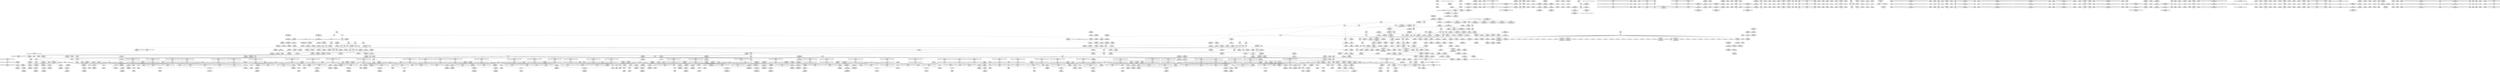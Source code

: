 digraph {
	CE0x3da2180 [shape=record,shape=Mrecord,label="{CE0x3da2180|sock_has_perm:entry|*SummSink*}"]
	CE0x46fbd70 [shape=record,shape=Mrecord,label="{CE0x46fbd70|rcu_read_lock:tmp}"]
	CE0x4703580 [shape=record,shape=Mrecord,label="{CE0x4703580|task_sid:tobool4|security/selinux/hooks.c,208}"]
	CE0x4704f10 [shape=record,shape=Mrecord,label="{CE0x4704f10|task_sid:tmp16|security/selinux/hooks.c,208}"]
	CE0x466fa60 [shape=record,shape=Mrecord,label="{CE0x466fa60|_call_void_mcount()_#3}"]
	CE0x471b340 [shape=record,shape=Mrecord,label="{CE0x471b340|_call_void_rcu_read_unlock()_#10,_!dbg_!27748|security/selinux/hooks.c,209|*SummSource*}"]
	CE0x4704aa0 [shape=record,shape=Mrecord,label="{CE0x4704aa0|task_sid:tmp15|security/selinux/hooks.c,208}"]
	CE0x471fd40 [shape=record,shape=Mrecord,label="{CE0x471fd40|rcu_read_unlock:tobool|include/linux/rcupdate.h,933|*SummSource*}"]
	CE0x471e6b0 [shape=record,shape=Mrecord,label="{CE0x471e6b0|rcu_read_lock:if.then|*SummSink*}"]
	CE0x46a0800 [shape=record,shape=Mrecord,label="{CE0x46a0800|_call_void_mcount()_#3|*SummSource*}"]
	CE0x47c2ac0 [shape=record,shape=Mrecord,label="{CE0x47c2ac0|__preempt_count_add:tmp6|./arch/x86/include/asm/preempt.h,73}"]
	CE0x47480b0 [shape=record,shape=Mrecord,label="{CE0x47480b0|i8*_getelementptr_inbounds_(_44_x_i8_,_44_x_i8_*_.str47,_i32_0,_i32_0)|*Constant*|*SummSink*}"]
	CE0x46f9360 [shape=record,shape=Mrecord,label="{CE0x46f9360|task_sid:call|security/selinux/hooks.c,208|*SummSource*}"]
	CE0x46e7f90 [shape=record,shape=Mrecord,label="{CE0x46e7f90|sock_has_perm:tmp8|security/selinux/hooks.c,3969|*SummSource*}"]
	"CONST[source:0(mediator),value:2(dynamic)][purpose:{subject}][SnkIdx:0]"
	CE0x46e14a0 [shape=record,shape=Mrecord,label="{CE0x46e14a0|8:_%struct.sock*,_:_SCME_29,30_}"]
	CE0x46f26e0 [shape=record,shape=Mrecord,label="{CE0x46f26e0|task_sid:tmp1}"]
	CE0x46a9d50 [shape=record,shape=Mrecord,label="{CE0x46a9d50|i64*_getelementptr_inbounds_(_6_x_i64_,_6_x_i64_*___llvm_gcov_ctr327,_i64_0,_i64_5)|*Constant*|*SummSource*}"]
	CE0x4709ac0 [shape=record,shape=Mrecord,label="{CE0x4709ac0|_call_void_rcu_lock_release(%struct.lockdep_map*_rcu_lock_map)_#10,_!dbg_!27733|include/linux/rcupdate.h,935|*SummSource*}"]
	CE0x4707f20 [shape=record,shape=Mrecord,label="{CE0x4707f20|i32_208|*Constant*|*SummSource*}"]
	CE0x46681a0 [shape=record,shape=Mrecord,label="{CE0x46681a0|GLOBAL:lock_release|*Constant*}"]
	CE0x4671ca0 [shape=record,shape=Mrecord,label="{CE0x4671ca0|sock_has_perm:sk|Function::sock_has_perm&Arg::sk::|*SummSource*}"]
	CE0x47b52e0 [shape=record,shape=Mrecord,label="{CE0x47b52e0|__preempt_count_add:tmp3|*SummSource*}"]
	CE0x4715510 [shape=record,shape=Mrecord,label="{CE0x4715510|_call_void_mcount()_#3}"]
	CE0x46f6b30 [shape=record,shape=Mrecord,label="{CE0x46f6b30|GLOBAL:__llvm_gcov_ctr126|Global_var:__llvm_gcov_ctr126|*SummSink*}"]
	CE0x4659ae0 [shape=record,shape=Mrecord,label="{CE0x4659ae0|get_current:tmp4|./arch/x86/include/asm/current.h,14|*SummSink*}"]
	CE0x476cb40 [shape=record,shape=Mrecord,label="{CE0x476cb40|rcu_lock_acquire:indirectgoto}"]
	CE0x46f3310 [shape=record,shape=Mrecord,label="{CE0x46f3310|GLOBAL:rcu_lock_map|Global_var:rcu_lock_map}"]
	CE0x46edb40 [shape=record,shape=Mrecord,label="{CE0x46edb40|rcu_read_lock:tmp11|include/linux/rcupdate.h,882|*SummSource*}"]
	CE0x471e9d0 [shape=record,shape=Mrecord,label="{CE0x471e9d0|cred_sid:tmp6|security/selinux/hooks.c,197}"]
	CE0x46f23d0 [shape=record,shape=Mrecord,label="{CE0x46f23d0|rcu_read_unlock:land.lhs.true2}"]
	CE0x4666e00 [shape=record,shape=Mrecord,label="{CE0x4666e00|get_current:tmp3|*SummSink*}"]
	CE0x47416e0 [shape=record,shape=Mrecord,label="{CE0x47416e0|__preempt_count_sub:entry}"]
	CE0x46e0ff0 [shape=record,shape=Mrecord,label="{CE0x46e0ff0|8:_%struct.sock*,_:_SCME_25,26_}"]
	CE0x47c3c40 [shape=record,shape=Mrecord,label="{CE0x47c3c40|__preempt_count_sub:do.end|*SummSource*}"]
	CE0x465bec0 [shape=record,shape=Mrecord,label="{CE0x465bec0|sock_has_perm:tmp9|security/selinux/hooks.c,3969|*SummSource*}"]
	CE0x4704bb0 [shape=record,shape=Mrecord,label="{CE0x4704bb0|task_sid:tmp14|security/selinux/hooks.c,208|*SummSource*}"]
	CE0x46f87c0 [shape=record,shape=Mrecord,label="{CE0x46f87c0|cred_sid:tmp2|*SummSink*}"]
	CE0x4713f00 [shape=record,shape=Mrecord,label="{CE0x4713f00|i64*_getelementptr_inbounds_(_4_x_i64_,_4_x_i64_*___llvm_gcov_ctr130,_i64_0,_i64_3)|*Constant*}"]
	CE0x47b0e30 [shape=record,shape=Mrecord,label="{CE0x47b0e30|__preempt_count_sub:tmp4|./arch/x86/include/asm/preempt.h,77|*SummSource*}"]
	CE0x4658780 [shape=record,shape=Mrecord,label="{CE0x4658780|sock_has_perm:perms|Function::sock_has_perm&Arg::perms::|*SummSource*}"]
	CE0x5884710 [shape=record,shape=Mrecord,label="{CE0x5884710|selinux_socket_getsockname:call1|security/selinux/hooks.c,4226}"]
	CE0x46ddd30 [shape=record,shape=Mrecord,label="{CE0x46ddd30|i32_(i32,_i32,_i16,_i32,_%struct.common_audit_data*)*_bitcast_(i32_(i32,_i32,_i16,_i32,_%struct.common_audit_data.495*)*_avc_has_perm_to_i32_(i32,_i32,_i16,_i32,_%struct.common_audit_data*)*)|*Constant*|*SummSource*}"]
	CE0x47ad200 [shape=record,shape=Mrecord,label="{CE0x47ad200|__preempt_count_add:tmp7|./arch/x86/include/asm/preempt.h,73}"]
	CE0x5942660 [shape=record,shape=Mrecord,label="{CE0x5942660|selinux_socket_getsockname:tmp4|*LoadInst*|security/selinux/hooks.c,4226}"]
	CE0x478a000 [shape=record,shape=Mrecord,label="{CE0x478a000|__rcu_read_unlock:tmp2}"]
	CE0x468c9a0 [shape=record,shape=Mrecord,label="{CE0x468c9a0|task_sid:do.end6|*SummSource*}"]
	CE0x4719300 [shape=record,shape=Mrecord,label="{CE0x4719300|task_sid:tmp26|security/selinux/hooks.c,208|*SummSink*}"]
	CE0x47a30b0 [shape=record,shape=Mrecord,label="{CE0x47a30b0|COLLAPSED:_GCMRE___llvm_gcov_ctr134_internal_global_4_x_i64_zeroinitializer:_elem_0:default:}"]
	CE0x4740e30 [shape=record,shape=Mrecord,label="{CE0x4740e30|rcu_lock_acquire:tmp5|include/linux/rcupdate.h,418|*SummSource*}"]
	CE0x46a9f10 [shape=record,shape=Mrecord,label="{CE0x46a9f10|i64*_getelementptr_inbounds_(_6_x_i64_,_6_x_i64_*___llvm_gcov_ctr327,_i64_0,_i64_5)|*Constant*|*SummSink*}"]
	CE0x473aac0 [shape=record,shape=Mrecord,label="{CE0x473aac0|rcu_lock_acquire:tmp}"]
	CE0x468c700 [shape=record,shape=Mrecord,label="{CE0x468c700|task_sid:land.lhs.true2|*SummSource*}"]
	CE0x4671010 [shape=record,shape=Mrecord,label="{CE0x4671010|32:_%struct.sock*,_:_CRE_24,32_|*MultipleSource*|Function::selinux_socket_getsockname&Arg::sock::|security/selinux/hooks.c,4226}"]
	CE0x4741e70 [shape=record,shape=Mrecord,label="{CE0x4741e70|rcu_read_unlock:tmp11|include/linux/rcupdate.h,933}"]
	CE0x4658f10 [shape=record,shape=Mrecord,label="{CE0x4658f10|COLLAPSED:_GCMRE___llvm_gcov_ctr363_internal_global_2_x_i64_zeroinitializer:_elem_0:default:}"]
	CE0x470c630 [shape=record,shape=Mrecord,label="{CE0x470c630|__rcu_read_lock:bb|*SummSink*}"]
	CE0x472ea60 [shape=record,shape=Mrecord,label="{CE0x472ea60|rcu_read_lock:tmp14|include/linux/rcupdate.h,882|*SummSink*}"]
	CE0x4707990 [shape=record,shape=Mrecord,label="{CE0x4707990|i8*_getelementptr_inbounds_(_25_x_i8_,_25_x_i8_*_.str3,_i32_0,_i32_0)|*Constant*|*SummSource*}"]
	CE0x46d9910 [shape=record,shape=Mrecord,label="{CE0x46d9910|i8_2|*Constant*|*SummSink*}"]
	CE0x4657140 [shape=record,shape=Mrecord,label="{CE0x4657140|i64*_getelementptr_inbounds_(_2_x_i64_,_2_x_i64_*___llvm_gcov_ctr363,_i64_0,_i64_1)|*Constant*|*SummSink*}"]
	CE0x47146c0 [shape=record,shape=Mrecord,label="{CE0x47146c0|i64_ptrtoint_(i8*_blockaddress(_rcu_lock_acquire,_%__here)_to_i64)|*Constant*|*SummSource*}"]
	CE0x4668870 [shape=record,shape=Mrecord,label="{CE0x4668870|i64_ptrtoint_(i8*_blockaddress(_rcu_lock_release,_%__here)_to_i64)|*Constant*|*SummSource*}"]
	CE0x474a5e0 [shape=record,shape=Mrecord,label="{CE0x474a5e0|rcu_read_unlock:tmp18|include/linux/rcupdate.h,933|*SummSource*}"]
	CE0x59425f0 [shape=record,shape=Mrecord,label="{CE0x59425f0|32:_%struct.sock*,_:_CRE_0,4_|*MultipleSource*|Function::selinux_socket_getsockname&Arg::sock::|security/selinux/hooks.c,4226}"]
	CE0x4723ea0 [shape=record,shape=Mrecord,label="{CE0x4723ea0|i64*_getelementptr_inbounds_(_4_x_i64_,_4_x_i64_*___llvm_gcov_ctr128,_i64_0,_i64_2)|*Constant*|*SummSink*}"]
	CE0x471cf00 [shape=record,shape=Mrecord,label="{CE0x471cf00|GLOBAL:rcu_read_lock.__warned|Global_var:rcu_read_lock.__warned|*SummSource*}"]
	CE0x46fce00 [shape=record,shape=Mrecord,label="{CE0x46fce00|i64*_getelementptr_inbounds_(_2_x_i64_,_2_x_i64_*___llvm_gcov_ctr131,_i64_0,_i64_1)|*Constant*}"]
	CE0x46a5e70 [shape=record,shape=Mrecord,label="{CE0x46a5e70|sock_has_perm:type|security/selinux/hooks.c,3972|*SummSink*}"]
	CE0x4651330 [shape=record,shape=Mrecord,label="{CE0x4651330|i64*_getelementptr_inbounds_(_2_x_i64_,_2_x_i64_*___llvm_gcov_ctr363,_i64_0,_i64_0)|*Constant*|*SummSource*}"]
	CE0x4772160 [shape=record,shape=Mrecord,label="{CE0x4772160|__rcu_read_unlock:tmp4|include/linux/rcupdate.h,244}"]
	CE0x4668700 [shape=record,shape=Mrecord,label="{CE0x4668700|i64_ptrtoint_(i8*_blockaddress(_rcu_lock_release,_%__here)_to_i64)|*Constant*}"]
	CE0x470b0a0 [shape=record,shape=Mrecord,label="{CE0x470b0a0|_call_void___rcu_read_unlock()_#10,_!dbg_!27734|include/linux/rcupdate.h,937}"]
	CE0x468c7a0 [shape=record,shape=Mrecord,label="{CE0x468c7a0|task_sid:land.lhs.true2|*SummSink*}"]
	CE0x46e0530 [shape=record,shape=Mrecord,label="{CE0x46e0530|task_sid:land.lhs.true}"]
	CE0x46cd7d0 [shape=record,shape=Mrecord,label="{CE0x46cd7d0|i64*_getelementptr_inbounds_(_13_x_i64_,_13_x_i64_*___llvm_gcov_ctr126,_i64_0,_i64_11)|*Constant*|*SummSink*}"]
	CE0x4715f20 [shape=record,shape=Mrecord,label="{CE0x4715f20|rcu_lock_release:tmp7|*SummSource*}"]
	CE0x46766e0 [shape=record,shape=Mrecord,label="{CE0x46766e0|get_current:tmp3|*SummSource*}"]
	"CONST[source:2(external),value:2(dynamic)][purpose:{subject}][SrcIdx:3]"
	CE0x46f8750 [shape=record,shape=Mrecord,label="{CE0x46f8750|cred_sid:tmp2|*SummSource*}"]
	CE0x46dff30 [shape=record,shape=Mrecord,label="{CE0x46dff30|8:_%struct.sock*,_:_SCME_0,4_|*MultipleSource*|security/selinux/hooks.c, 3966|security/selinux/hooks.c,3966|security/selinux/hooks.c,3966}"]
	CE0x46f9d40 [shape=record,shape=Mrecord,label="{CE0x46f9d40|task_sid:tobool1|security/selinux/hooks.c,208|*SummSource*}"]
	CE0x4686a60 [shape=record,shape=Mrecord,label="{CE0x4686a60|_call_void_rcu_read_lock()_#10,_!dbg_!27712|security/selinux/hooks.c,207|*SummSource*}"]
	CE0x471fa50 [shape=record,shape=Mrecord,label="{CE0x471fa50|rcu_lock_acquire:bb}"]
	CE0x4747370 [shape=record,shape=Mrecord,label="{CE0x4747370|rcu_read_unlock:tmp16|include/linux/rcupdate.h,933|*SummSource*}"]
	CE0x46f7410 [shape=record,shape=Mrecord,label="{CE0x46f7410|task_sid:tmp4|*LoadInst*|security/selinux/hooks.c,208|*SummSource*}"]
	CE0x46d30a0 [shape=record,shape=Mrecord,label="{CE0x46d30a0|__rcu_read_unlock:tmp7|include/linux/rcupdate.h,245|*SummSink*}"]
	CE0x476c330 [shape=record,shape=Mrecord,label="{CE0x476c330|__rcu_read_lock:do.end|*SummSink*}"]
	CE0x46645d0 [shape=record,shape=Mrecord,label="{CE0x46645d0|GLOBAL:get_current|*Constant*}"]
	CE0x4732260 [shape=record,shape=Mrecord,label="{CE0x4732260|rcu_read_lock:tmp18|include/linux/rcupdate.h,882}"]
	CE0x4739370 [shape=record,shape=Mrecord,label="{CE0x4739370|_call_void_mcount()_#3}"]
	CE0x4705020 [shape=record,shape=Mrecord,label="{CE0x4705020|task_sid:tmp15|security/selinux/hooks.c,208|*SummSource*}"]
	CE0x4737570 [shape=record,shape=Mrecord,label="{CE0x4737570|rcu_read_unlock:tmp7|include/linux/rcupdate.h,933|*SummSource*}"]
	CE0x46868a0 [shape=record,shape=Mrecord,label="{CE0x46868a0|rcu_lock_acquire:map|Function::rcu_lock_acquire&Arg::map::|*SummSink*}"]
	CE0x47237f0 [shape=record,shape=Mrecord,label="{CE0x47237f0|_call_void___preempt_count_add(i32_1)_#10,_!dbg_!27711|include/linux/rcupdate.h,239|*SummSink*}"]
	CE0x473c270 [shape=record,shape=Mrecord,label="{CE0x473c270|rcu_read_unlock:tmp}"]
	CE0x46e35b0 [shape=record,shape=Mrecord,label="{CE0x46e35b0|i32_8|*Constant*|*SummSource*}"]
	CE0x474a020 [shape=record,shape=Mrecord,label="{CE0x474a020|rcu_read_unlock:tmp17|include/linux/rcupdate.h,933}"]
	CE0x4668fc0 [shape=record,shape=Mrecord,label="{CE0x4668fc0|sock_has_perm:sid|security/selinux/hooks.c,3969|*SummSink*}"]
	CE0x468cd40 [shape=record,shape=Mrecord,label="{CE0x468cd40|avc_has_perm:ssid|Function::avc_has_perm&Arg::ssid::|*SummSink*}"]
	CE0x46f24d0 [shape=record,shape=Mrecord,label="{CE0x46f24d0|rcu_read_unlock:land.lhs.true2|*SummSource*}"]
	CE0x47731d0 [shape=record,shape=Mrecord,label="{CE0x47731d0|__rcu_read_unlock:tmp6|include/linux/rcupdate.h,245|*SummSink*}"]
	CE0x4716960 [shape=record,shape=Mrecord,label="{CE0x4716960|__rcu_read_unlock:do.body|*SummSink*}"]
	CE0x473ff90 [shape=record,shape=Mrecord,label="{CE0x473ff90|rcu_read_unlock:bb|*SummSource*}"]
	CE0x468be80 [shape=record,shape=Mrecord,label="{CE0x468be80|cred_sid:tmp5|security/selinux/hooks.c,196|*SummSource*}"]
	CE0x470d2e0 [shape=record,shape=Mrecord,label="{CE0x470d2e0|i64*_getelementptr_inbounds_(_4_x_i64_,_4_x_i64_*___llvm_gcov_ctr133,_i64_0,_i64_1)|*Constant*|*SummSink*}"]
	CE0x4683850 [shape=record,shape=Mrecord,label="{CE0x4683850|rcu_read_lock:tmp14|include/linux/rcupdate.h,882}"]
	CE0x46582b0 [shape=record,shape=Mrecord,label="{CE0x46582b0|i32_0|*Constant*|*SummSink*}"]
	CE0x46f8b20 [shape=record,shape=Mrecord,label="{CE0x46f8b20|i64*_getelementptr_inbounds_(_13_x_i64_,_13_x_i64_*___llvm_gcov_ctr126,_i64_0,_i64_0)|*Constant*|*SummSink*}"]
	CE0x473e0c0 [shape=record,shape=Mrecord,label="{CE0x473e0c0|rcu_read_unlock:do.body|*SummSink*}"]
	CE0x46fa7c0 [shape=record,shape=Mrecord,label="{CE0x46fa7c0|rcu_read_lock:do.body}"]
	CE0x47436e0 [shape=record,shape=Mrecord,label="{CE0x47436e0|__preempt_count_add:val|Function::__preempt_count_add&Arg::val::|*SummSink*}"]
	CE0x46de890 [shape=record,shape=Mrecord,label="{CE0x46de890|rcu_read_lock:tobool1|include/linux/rcupdate.h,882}"]
	CE0x46769f0 [shape=record,shape=Mrecord,label="{CE0x46769f0|get_current:tmp4|./arch/x86/include/asm/current.h,14}"]
	CE0x4733700 [shape=record,shape=Mrecord,label="{CE0x4733700|rcu_read_lock:tmp19|include/linux/rcupdate.h,882|*SummSource*}"]
	CE0x4706020 [shape=record,shape=Mrecord,label="{CE0x4706020|task_sid:tmp18|security/selinux/hooks.c,208}"]
	CE0x471f180 [shape=record,shape=Mrecord,label="{CE0x471f180|i64*_getelementptr_inbounds_(_4_x_i64_,_4_x_i64_*___llvm_gcov_ctr130,_i64_0,_i64_1)|*Constant*|*SummSource*}"]
	CE0x47181e0 [shape=record,shape=Mrecord,label="{CE0x47181e0|GLOBAL:__preempt_count_sub|*Constant*}"]
	CE0x47c38c0 [shape=record,shape=Mrecord,label="{CE0x47c38c0|__preempt_count_sub:tmp2|*SummSink*}"]
	CE0x46ec860 [shape=record,shape=Mrecord,label="{CE0x46ec860|rcu_read_lock:tobool1|include/linux/rcupdate.h,882|*SummSource*}"]
	CE0x471b900 [shape=record,shape=Mrecord,label="{CE0x471b900|GLOBAL:rcu_read_unlock|*Constant*|*SummSink*}"]
	CE0x468b7f0 [shape=record,shape=Mrecord,label="{CE0x468b7f0|COLLAPSED:_CMRE:_elem_0::|security/selinux/hooks.c,196}"]
	CE0x4735280 [shape=record,shape=Mrecord,label="{CE0x4735280|cred_sid:bb}"]
	CE0x473da30 [shape=record,shape=Mrecord,label="{CE0x473da30|0:_i8,_:_GCMR_rcu_read_unlock.__warned_internal_global_i8_0,_section_.data.unlikely_,_align_1:_elem_0:default:}"]
	CE0x468c870 [shape=record,shape=Mrecord,label="{CE0x468c870|task_sid:do.end6}"]
	CE0x46ffda0 [shape=record,shape=Mrecord,label="{CE0x46ffda0|task_sid:bb}"]
	CE0x474b4d0 [shape=record,shape=Mrecord,label="{CE0x474b4d0|i32_934|*Constant*}"]
	CE0x473b650 [shape=record,shape=Mrecord,label="{CE0x473b650|__rcu_read_lock:tmp7|include/linux/rcupdate.h,240|*SummSink*}"]
	CE0x465b040 [shape=record,shape=Mrecord,label="{CE0x465b040|rcu_read_lock:tobool|include/linux/rcupdate.h,882}"]
	CE0x476d020 [shape=record,shape=Mrecord,label="{CE0x476d020|__preempt_count_add:tmp5|./arch/x86/include/asm/preempt.h,72}"]
	CE0x47435d0 [shape=record,shape=Mrecord,label="{CE0x47435d0|__preempt_count_add:val|Function::__preempt_count_add&Arg::val::}"]
	CE0x4670ea0 [shape=record,shape=Mrecord,label="{CE0x4670ea0|sock_has_perm:ad|security/selinux/hooks.c, 3965|*SummSource*}"]
	CE0x4669400 [shape=record,shape=Mrecord,label="{CE0x4669400|16:_i32,_24:_i16,_:_CRE_16,20_|*MultipleSource*|*LoadInst*|security/selinux/hooks.c,3964|security/selinux/hooks.c,3964|security/selinux/hooks.c,3969}"]
	CE0x46cc420 [shape=record,shape=Mrecord,label="{CE0x46cc420|i8*_getelementptr_inbounds_(_41_x_i8_,_41_x_i8_*_.str44,_i32_0,_i32_0)|*Constant*}"]
	CE0x46cc6d0 [shape=record,shape=Mrecord,label="{CE0x46cc6d0|i64*_getelementptr_inbounds_(_13_x_i64_,_13_x_i64_*___llvm_gcov_ctr126,_i64_0,_i64_10)|*Constant*|*SummSource*}"]
	CE0x46e2c30 [shape=record,shape=Mrecord,label="{CE0x46e2c30|8:_%struct.sock*,_:_SCME_49,50_}"]
	CE0x46d2670 [shape=record,shape=Mrecord,label="{CE0x46d2670|i64*_getelementptr_inbounds_(_4_x_i64_,_4_x_i64_*___llvm_gcov_ctr129,_i64_0,_i64_1)|*Constant*|*SummSink*}"]
	CE0x4671a90 [shape=record,shape=Mrecord,label="{CE0x4671a90|COLLAPSED:_GCMRE_current_task_external_global_%struct.task_struct*:_elem_0:default:}"]
	CE0x470be60 [shape=record,shape=Mrecord,label="{CE0x470be60|_ret_void,_!dbg_!27717|include/linux/rcupdate.h,245}"]
	CE0x471a3f0 [shape=record,shape=Mrecord,label="{CE0x471a3f0|GLOBAL:cred_sid|*Constant*|*SummSink*}"]
	CE0x47327a0 [shape=record,shape=Mrecord,label="{CE0x47327a0|i8_1|*Constant*}"]
	CE0x4772d30 [shape=record,shape=Mrecord,label="{CE0x4772d30|i64*_getelementptr_inbounds_(_4_x_i64_,_4_x_i64_*___llvm_gcov_ctr134,_i64_0,_i64_3)|*Constant*|*SummSink*}"]
	CE0x4718750 [shape=record,shape=Mrecord,label="{CE0x4718750|_call_void_mcount()_#3}"]
	CE0x46f35c0 [shape=record,shape=Mrecord,label="{CE0x46f35c0|GLOBAL:rcu_lock_map|Global_var:rcu_lock_map|*SummSink*}"]
	CE0x4657090 [shape=record,shape=Mrecord,label="{CE0x4657090|selinux_socket_getsockname:tmp1|*SummSource*}"]
	CE0x46e9a50 [shape=record,shape=Mrecord,label="{CE0x46e9a50|sock_has_perm:tmp4|security/selinux/hooks.c,3966}"]
	CE0x4721660 [shape=record,shape=Mrecord,label="{CE0x4721660|rcu_read_unlock:tmp5|include/linux/rcupdate.h,933}"]
	CE0x4689b90 [shape=record,shape=Mrecord,label="{CE0x4689b90|rcu_read_lock:entry}"]
	CE0x46ce4b0 [shape=record,shape=Mrecord,label="{CE0x46ce4b0|task_sid:tmp27|security/selinux/hooks.c,208}"]
	CE0x46fec80 [shape=record,shape=Mrecord,label="{CE0x46fec80|rcu_lock_release:tmp2}"]
	CE0x46580a0 [shape=record,shape=Mrecord,label="{CE0x46580a0|i64_1|*Constant*}"]
	CE0x46864d0 [shape=record,shape=Mrecord,label="{CE0x46864d0|task_sid:tmp3|*SummSource*}"]
	CE0x46d9fa0 [shape=record,shape=Mrecord,label="{CE0x46d9fa0|sock_has_perm:tmp17|security/selinux/hooks.c,3976|*SummSink*}"]
	CE0x474b9a0 [shape=record,shape=Mrecord,label="{CE0x474b9a0|i32_934|*Constant*|*SummSink*}"]
	CE0x467c250 [shape=record,shape=Mrecord,label="{CE0x467c250|__rcu_read_lock:entry}"]
	CE0x47345a0 [shape=record,shape=Mrecord,label="{CE0x47345a0|i64*_getelementptr_inbounds_(_11_x_i64_,_11_x_i64_*___llvm_gcov_ctr127,_i64_0,_i64_10)|*Constant*|*SummSource*}"]
	CE0x476f980 [shape=record,shape=Mrecord,label="{CE0x476f980|rcu_lock_release:tmp6}"]
	CE0x46e7b40 [shape=record,shape=Mrecord,label="{CE0x46e7b40|i64_0|*Constant*|*SummSource*}"]
	CE0x46d4f30 [shape=record,shape=Mrecord,label="{CE0x46d4f30|__preempt_count_sub:do.end|*SummSink*}"]
	CE0x46a16a0 [shape=record,shape=Mrecord,label="{CE0x46a16a0|_call_void_mcount()_#3|*SummSink*}"]
	CE0x46a51a0 [shape=record,shape=Mrecord,label="{CE0x46a51a0|sock_has_perm:tmp13|security/selinux/hooks.c,3972|*SummSource*}"]
	CE0x470b7d0 [shape=record,shape=Mrecord,label="{CE0x470b7d0|__rcu_read_unlock:entry}"]
	CE0x46891d0 [shape=record,shape=Mrecord,label="{CE0x46891d0|sock_has_perm:tmp10|security/selinux/hooks.c,3969|*SummSource*}"]
	CE0x468f480 [shape=record,shape=Mrecord,label="{CE0x468f480|i64*_getelementptr_inbounds_(_2_x_i64_,_2_x_i64_*___llvm_gcov_ctr98,_i64_0,_i64_0)|*Constant*}"]
	CE0x46fc5e0 [shape=record,shape=Mrecord,label="{CE0x46fc5e0|__rcu_read_lock:entry|*SummSource*}"]
	CE0x466fca0 [shape=record,shape=Mrecord,label="{CE0x466fca0|_call_void_mcount()_#3|*SummSource*}"]
	CE0x4738ae0 [shape=record,shape=Mrecord,label="{CE0x4738ae0|rcu_read_unlock:call3|include/linux/rcupdate.h,933|*SummSource*}"]
	CE0x47232e0 [shape=record,shape=Mrecord,label="{CE0x47232e0|GLOBAL:rcu_lock_acquire|*Constant*|*SummSource*}"]
	CE0x470cf70 [shape=record,shape=Mrecord,label="{CE0x470cf70|rcu_lock_acquire:tmp4|include/linux/rcupdate.h,418|*SummSink*}"]
	CE0x4738d80 [shape=record,shape=Mrecord,label="{CE0x4738d80|rcu_read_unlock:tmp13|include/linux/rcupdate.h,933}"]
	CE0x467e180 [shape=record,shape=Mrecord,label="{CE0x467e180|_call_void_mcount()_#3|*SummSink*}"]
	CE0x4715a10 [shape=record,shape=Mrecord,label="{CE0x4715a10|rcu_lock_release:tmp6|*SummSource*}"]
	CE0x4685f70 [shape=record,shape=Mrecord,label="{CE0x4685f70|cred_sid:security|security/selinux/hooks.c,196|*SummSink*}"]
	CE0x46f3cb0 [shape=record,shape=Mrecord,label="{CE0x46f3cb0|task_sid:tmp11|security/selinux/hooks.c,208}"]
	CE0x46e6f20 [shape=record,shape=Mrecord,label="{CE0x46e6f20|i64_2|*Constant*}"]
	CE0x46f49f0 [shape=record,shape=Mrecord,label="{CE0x46f49f0|task_sid:tmp2|*SummSource*}"]
	CE0x468bb10 [shape=record,shape=Mrecord,label="{CE0x468bb10|cred_sid:tmp4|*LoadInst*|security/selinux/hooks.c,196|*SummSink*}"]
	CE0x4785e40 [shape=record,shape=Mrecord,label="{CE0x4785e40|i8*_undef|*Constant*|*SummSource*}"]
	CE0x46a17f0 [shape=record,shape=Mrecord,label="{CE0x46a17f0|GLOBAL:__rcu_read_lock|*Constant*}"]
	CE0x4717d30 [shape=record,shape=Mrecord,label="{CE0x4717d30|i64*_getelementptr_inbounds_(_4_x_i64_,_4_x_i64_*___llvm_gcov_ctr133,_i64_0,_i64_2)|*Constant*|*SummSink*}"]
	CE0x472bc10 [shape=record,shape=Mrecord,label="{CE0x472bc10|rcu_read_lock:tmp12|include/linux/rcupdate.h,882|*SummSource*}"]
	CE0x468bfc0 [shape=record,shape=Mrecord,label="{CE0x468bfc0|i32_1|*Constant*}"]
	CE0x4721bc0 [shape=record,shape=Mrecord,label="{CE0x4721bc0|rcu_lock_acquire:tmp2|*SummSource*}"]
	CE0x471b260 [shape=record,shape=Mrecord,label="{CE0x471b260|_call_void_rcu_read_unlock()_#10,_!dbg_!27748|security/selinux/hooks.c,209}"]
	CE0x473b830 [shape=record,shape=Mrecord,label="{CE0x473b830|rcu_read_unlock:call|include/linux/rcupdate.h,933|*SummSink*}"]
	CE0x47415a0 [shape=record,shape=Mrecord,label="{CE0x47415a0|GLOBAL:__preempt_count_sub|*Constant*|*SummSource*}"]
	CE0x47023e0 [shape=record,shape=Mrecord,label="{CE0x47023e0|rcu_read_lock:tobool|include/linux/rcupdate.h,882|*SummSource*}"]
	CE0x46edcc0 [shape=record,shape=Mrecord,label="{CE0x46edcc0|rcu_read_lock:tmp12|include/linux/rcupdate.h,882}"]
	CE0x46ea480 [shape=record,shape=Mrecord,label="{CE0x46ea480|i8_0|*Constant*|*SummSink*}"]
	CE0x4789e10 [shape=record,shape=Mrecord,label="{CE0x4789e10|__preempt_count_sub:tmp7|./arch/x86/include/asm/preempt.h,78|*SummSource*}"]
	CE0x46a02b0 [shape=record,shape=Mrecord,label="{CE0x46a02b0|task_sid:tmp6|security/selinux/hooks.c,208|*SummSink*}"]
	CE0x46fbe50 [shape=record,shape=Mrecord,label="{CE0x46fbe50|rcu_read_lock:tmp|*SummSource*}"]
	CE0x469dbe0 [shape=record,shape=Mrecord,label="{CE0x469dbe0|get_current:tmp1}"]
	CE0x467dd90 [shape=record,shape=Mrecord,label="{CE0x467dd90|_ret_i32_%retval.0,_!dbg_!27728|security/selinux/avc.c,775}"]
	CE0x473e820 [shape=record,shape=Mrecord,label="{CE0x473e820|rcu_read_unlock:tmp8|include/linux/rcupdate.h,933|*SummSource*}"]
	CE0x4749150 [shape=record,shape=Mrecord,label="{CE0x4749150|rcu_read_unlock:tmp20|include/linux/rcupdate.h,933|*SummSource*}"]
	CE0x47b13b0 [shape=record,shape=Mrecord,label="{CE0x47b13b0|__preempt_count_sub:do.body|*SummSource*}"]
	CE0x4772610 [shape=record,shape=Mrecord,label="{CE0x4772610|_call_void_mcount()_#3|*SummSink*}"]
	CE0x4716370 [shape=record,shape=Mrecord,label="{CE0x4716370|__rcu_read_unlock:do.end}"]
	CE0x471ab00 [shape=record,shape=Mrecord,label="{CE0x471ab00|_ret_i32_%tmp6,_!dbg_!27716|security/selinux/hooks.c,197}"]
	CE0x46ce9c0 [shape=record,shape=Mrecord,label="{CE0x46ce9c0|i64*_getelementptr_inbounds_(_13_x_i64_,_13_x_i64_*___llvm_gcov_ctr126,_i64_0,_i64_9)|*Constant*}"]
	CE0x46cec50 [shape=record,shape=Mrecord,label="{CE0x46cec50|i64*_getelementptr_inbounds_(_13_x_i64_,_13_x_i64_*___llvm_gcov_ctr126,_i64_0,_i64_9)|*Constant*|*SummSink*}"]
	CE0x476ee30 [shape=record,shape=Mrecord,label="{CE0x476ee30|rcu_lock_release:tmp5|include/linux/rcupdate.h,423|*SummSink*}"]
	CE0x46f8fc0 [shape=record,shape=Mrecord,label="{CE0x46f8fc0|_call_void_mcount()_#3|*SummSource*}"]
	CE0x46cd8b0 [shape=record,shape=Mrecord,label="{CE0x46cd8b0|task_sid:tmp24|security/selinux/hooks.c,208|*SummSink*}"]
	CE0x4681fe0 [shape=record,shape=Mrecord,label="{CE0x4681fe0|sock_has_perm:tmp19|security/selinux/hooks.c,3977}"]
	CE0x4695100 [shape=record,shape=Mrecord,label="{CE0x4695100|sock_has_perm:perms|Function::sock_has_perm&Arg::perms::|*SummSink*}"]
	CE0x46a08a0 [shape=record,shape=Mrecord,label="{CE0x46a08a0|_call_void_mcount()_#3|*SummSink*}"]
	CE0x472fe00 [shape=record,shape=Mrecord,label="{CE0x472fe00|GLOBAL:lockdep_rcu_suspicious|*Constant*}"]
	CE0x470a8f0 [shape=record,shape=Mrecord,label="{CE0x470a8f0|rcu_lock_release:map|Function::rcu_lock_release&Arg::map::|*SummSource*}"]
	CE0x47c37e0 [shape=record,shape=Mrecord,label="{CE0x47c37e0|__preempt_count_sub:tmp2}"]
	CE0x470ce90 [shape=record,shape=Mrecord,label="{CE0x470ce90|rcu_lock_acquire:tmp4|include/linux/rcupdate.h,418}"]
	CE0x473e1d0 [shape=record,shape=Mrecord,label="{CE0x473e1d0|i64*_getelementptr_inbounds_(_11_x_i64_,_11_x_i64_*___llvm_gcov_ctr132,_i64_0,_i64_0)|*Constant*}"]
	CE0x46ff3c0 [shape=record,shape=Mrecord,label="{CE0x46ff3c0|i64_3|*Constant*|*SummSource*}"]
	CE0x4687ea0 [shape=record,shape=Mrecord,label="{CE0x4687ea0|get_current:tmp4|./arch/x86/include/asm/current.h,14|*SummSource*}"]
	CE0x47346c0 [shape=record,shape=Mrecord,label="{CE0x47346c0|rcu_read_lock:tmp21|include/linux/rcupdate.h,884|*SummSink*}"]
	CE0x476c830 [shape=record,shape=Mrecord,label="{CE0x476c830|__rcu_read_unlock:bb|*SummSource*}"]
	CE0x470b9a0 [shape=record,shape=Mrecord,label="{CE0x470b9a0|__rcu_read_unlock:entry|*SummSink*}"]
	CE0x478a1f0 [shape=record,shape=Mrecord,label="{CE0x478a1f0|__preempt_count_sub:tmp6|./arch/x86/include/asm/preempt.h,78|*SummSource*}"]
	CE0x4658db0 [shape=record,shape=Mrecord,label="{CE0x4658db0|i64*_getelementptr_inbounds_(_2_x_i64_,_2_x_i64_*___llvm_gcov_ctr363,_i64_0,_i64_0)|*Constant*}"]
	CE0x470adf0 [shape=record,shape=Mrecord,label="{CE0x470adf0|_ret_void,_!dbg_!27717|include/linux/rcupdate.h,424|*SummSource*}"]
	CE0x4685c20 [shape=record,shape=Mrecord,label="{CE0x4685c20|8:_%struct.sock*,_:_SCME_16,18_|*MultipleSource*|security/selinux/hooks.c, 3966|security/selinux/hooks.c,3966|security/selinux/hooks.c,3966}"]
	CE0x4693d60 [shape=record,shape=Mrecord,label="{CE0x4693d60|_ret_i32_%retval.0,_!dbg_!27740|security/selinux/hooks.c,3977}"]
	CE0x4722ce0 [shape=record,shape=Mrecord,label="{CE0x4722ce0|rcu_read_lock:tmp4|include/linux/rcupdate.h,882|*SummSource*}"]
	CE0x4715f90 [shape=record,shape=Mrecord,label="{CE0x4715f90|rcu_lock_release:tmp7|*SummSink*}"]
	CE0x4745120 [shape=record,shape=Mrecord,label="{CE0x4745120|rcu_read_unlock:tmp7|include/linux/rcupdate.h,933}"]
	CE0x4718660 [shape=record,shape=Mrecord,label="{CE0x4718660|rcu_lock_release:tmp3|*SummSink*}"]
	CE0x4732a50 [shape=record,shape=Mrecord,label="{CE0x4732a50|_call_void_lockdep_rcu_suspicious(i8*_getelementptr_inbounds_(_25_x_i8_,_25_x_i8_*_.str45,_i32_0,_i32_0),_i32_883,_i8*_getelementptr_inbounds_(_42_x_i8_,_42_x_i8_*_.str46,_i32_0,_i32_0))_#10,_!dbg_!27728|include/linux/rcupdate.h,882}"]
	CE0x4739560 [shape=record,shape=Mrecord,label="{CE0x4739560|__rcu_read_lock:do.body|*SummSource*}"]
	CE0x4678310 [shape=record,shape=Mrecord,label="{CE0x4678310|selinux_socket_getsockname:sk|security/selinux/hooks.c,4226|*SummSink*}"]
	CE0x4665290 [shape=record,shape=Mrecord,label="{CE0x4665290|task_sid:land.lhs.true|*SummSource*}"]
	CE0x46e3c30 [shape=record,shape=Mrecord,label="{CE0x46e3c30|task_sid:task|Function::task_sid&Arg::task::}"]
	CE0x465e200 [shape=record,shape=Mrecord,label="{CE0x465e200|i32_59|*Constant*}"]
	CE0x473b4e0 [shape=record,shape=Mrecord,label="{CE0x473b4e0|__rcu_read_lock:tmp7|include/linux/rcupdate.h,240|*SummSource*}"]
	CE0x4685e00 [shape=record,shape=Mrecord,label="{CE0x4685e00|i32_22|*Constant*|*SummSource*}"]
	CE0x4662ca0 [shape=record,shape=Mrecord,label="{CE0x4662ca0|sock_has_perm:tmp9|security/selinux/hooks.c,3969|*SummSink*}"]
	CE0x47385d0 [shape=record,shape=Mrecord,label="{CE0x47385d0|i64*_getelementptr_inbounds_(_4_x_i64_,_4_x_i64_*___llvm_gcov_ctr130,_i64_0,_i64_2)|*Constant*|*SummSource*}"]
	CE0x46dd860 [shape=record,shape=Mrecord,label="{CE0x46dd860|sock_has_perm:call6|security/selinux/hooks.c,3976|*SummSource*}"]
	CE0x46f2900 [shape=record,shape=Mrecord,label="{CE0x46f2900|i64*_getelementptr_inbounds_(_13_x_i64_,_13_x_i64_*___llvm_gcov_ctr126,_i64_0,_i64_1)|*Constant*}"]
	CE0x46fde20 [shape=record,shape=Mrecord,label="{CE0x46fde20|cred_sid:tmp1}"]
	CE0x4664830 [shape=record,shape=Mrecord,label="{CE0x4664830|selinux_socket_getsockname:call|security/selinux/hooks.c,4226|*SummSink*}"]
	CE0x4702f00 [shape=record,shape=Mrecord,label="{CE0x4702f00|i64*_getelementptr_inbounds_(_11_x_i64_,_11_x_i64_*___llvm_gcov_ctr132,_i64_0,_i64_1)|*Constant*}"]
	CE0x4650d40 [shape=record,shape=Mrecord,label="{CE0x4650d40|i32_16|*Constant*}"]
	CE0x465f2e0 [shape=record,shape=Mrecord,label="{CE0x465f2e0|sock_has_perm:if.then|*SummSink*}"]
	CE0x467c370 [shape=record,shape=Mrecord,label="{CE0x467c370|GLOBAL:__rcu_read_lock|*Constant*|*SummSource*}"]
	CE0x4747fe0 [shape=record,shape=Mrecord,label="{CE0x4747fe0|i8*_getelementptr_inbounds_(_44_x_i8_,_44_x_i8_*_.str47,_i32_0,_i32_0)|*Constant*|*SummSource*}"]
	CE0x46dc3b0 [shape=record,shape=Mrecord,label="{CE0x46dc3b0|sock_has_perm:sid5|security/selinux/hooks.c,3976}"]
	CE0x47307c0 [shape=record,shape=Mrecord,label="{CE0x47307c0|i32_883|*Constant*}"]
	CE0x470e5a0 [shape=record,shape=Mrecord,label="{CE0x470e5a0|i64_1|*Constant*}"]
	CE0x47a2c00 [shape=record,shape=Mrecord,label="{CE0x47a2c00|i64*_getelementptr_inbounds_(_4_x_i64_,_4_x_i64_*___llvm_gcov_ctr134,_i64_0,_i64_1)|*Constant*}"]
	CE0x46653a0 [shape=record,shape=Mrecord,label="{CE0x46653a0|task_sid:land.lhs.true|*SummSink*}"]
	CE0x46fc030 [shape=record,shape=Mrecord,label="{CE0x46fc030|i64_5|*Constant*}"]
	CE0x46daf40 [shape=record,shape=Mrecord,label="{CE0x46daf40|sock_has_perm:u2|security/selinux/hooks.c,3974}"]
	CE0x465ca30 [shape=record,shape=Mrecord,label="{CE0x465ca30|i64*_getelementptr_inbounds_(_11_x_i64_,_11_x_i64_*___llvm_gcov_ctr132,_i64_0,_i64_1)|*Constant*|*SummSink*}"]
	CE0x46f3bb0 [shape=record,shape=Mrecord,label="{CE0x46f3bb0|task_sid:tmp10|security/selinux/hooks.c,208}"]
	CE0x473b150 [shape=record,shape=Mrecord,label="{CE0x473b150|rcu_read_unlock:tmp9|include/linux/rcupdate.h,933|*SummSink*}"]
	CE0x46d87c0 [shape=record,shape=Mrecord,label="{CE0x46d87c0|sock_has_perm:tmp11|security/selinux/hooks.c,3970|*SummSink*}"]
	CE0x46cdbd0 [shape=record,shape=Mrecord,label="{CE0x46cdbd0|task_sid:tmp25|security/selinux/hooks.c,208|*SummSource*}"]
	CE0x471e040 [shape=record,shape=Mrecord,label="{CE0x471e040|GLOBAL:rcu_read_unlock.__warned|Global_var:rcu_read_unlock.__warned|*SummSink*}"]
	CE0x4705620 [shape=record,shape=Mrecord,label="{CE0x4705620|i64*_getelementptr_inbounds_(_13_x_i64_,_13_x_i64_*___llvm_gcov_ctr126,_i64_0,_i64_8)|*Constant*}"]
	CE0x46f77d0 [shape=record,shape=Mrecord,label="{CE0x46f77d0|cred_sid:tmp3|*SummSource*}"]
	CE0x46cf710 [shape=record,shape=Mrecord,label="{CE0x46cf710|task_sid:tmp21|security/selinux/hooks.c,208|*SummSource*}"]
	CE0x4772a10 [shape=record,shape=Mrecord,label="{CE0x4772a10|_call_void_mcount()_#3|*SummSink*}"]
	CE0x47b53e0 [shape=record,shape=Mrecord,label="{CE0x47b53e0|__preempt_count_add:tmp3|*SummSink*}"]
	CE0x4689b20 [shape=record,shape=Mrecord,label="{CE0x4689b20|GLOBAL:rcu_read_lock|*Constant*|*SummSink*}"]
	CE0x46d2f30 [shape=record,shape=Mrecord,label="{CE0x46d2f30|__rcu_read_unlock:tmp7|include/linux/rcupdate.h,245|*SummSource*}"]
	CE0x46f7590 [shape=record,shape=Mrecord,label="{CE0x46f7590|task_sid:tmp4|*LoadInst*|security/selinux/hooks.c,208|*SummSink*}"]
	CE0x471db70 [shape=record,shape=Mrecord,label="{CE0x471db70|GLOBAL:rcu_lock_acquire|*Constant*}"]
	CE0x46ff680 [shape=record,shape=Mrecord,label="{CE0x46ff680|i64*_getelementptr_inbounds_(_11_x_i64_,_11_x_i64_*___llvm_gcov_ctr127,_i64_0,_i64_1)|*Constant*|*SummSource*}"]
	CE0x468a6a0 [shape=record,shape=Mrecord,label="{CE0x468a6a0|_call_void_rcu_read_lock()_#10,_!dbg_!27712|security/selinux/hooks.c,207}"]
	CE0x4739df0 [shape=record,shape=Mrecord,label="{CE0x4739df0|i64*_getelementptr_inbounds_(_4_x_i64_,_4_x_i64_*___llvm_gcov_ctr129,_i64_0,_i64_3)|*Constant*|*SummSink*}"]
	CE0x46cc540 [shape=record,shape=Mrecord,label="{CE0x46cc540|i8*_getelementptr_inbounds_(_41_x_i8_,_41_x_i8_*_.str44,_i32_0,_i32_0)|*Constant*|*SummSink*}"]
	CE0x46e28a0 [shape=record,shape=Mrecord,label="{CE0x46e28a0|8:_%struct.sock*,_:_SCME_46,47_}"]
	CE0x4774ca0 [shape=record,shape=Mrecord,label="{CE0x4774ca0|__preempt_count_sub:tmp3}"]
	CE0x46a1a10 [shape=record,shape=Mrecord,label="{CE0x46a1a10|sock_has_perm:cleanup|*SummSource*}"]
	CE0x4715170 [shape=record,shape=Mrecord,label="{CE0x4715170|rcu_lock_acquire:indirectgoto|*SummSource*}"]
	CE0x47486f0 [shape=record,shape=Mrecord,label="{CE0x47486f0|i64*_getelementptr_inbounds_(_11_x_i64_,_11_x_i64_*___llvm_gcov_ctr132,_i64_0,_i64_9)|*Constant*|*SummSink*}"]
	CE0x46827e0 [shape=record,shape=Mrecord,label="{CE0x46827e0|sock_has_perm:tmp20|security/selinux/hooks.c,3977|*SummSink*}"]
	CE0x46e5440 [shape=record,shape=Mrecord,label="{CE0x46e5440|i64_56|*Constant*|*SummSource*}"]
	CE0x47407b0 [shape=record,shape=Mrecord,label="{CE0x47407b0|rcu_lock_release:tmp|*SummSource*}"]
	CE0x4784060 [shape=record,shape=Mrecord,label="{CE0x4784060|_call_void_asm_sideeffect_,_memory_,_dirflag_,_fpsr_,_flags_()_#3,_!dbg_!27714,_!srcloc_!27715|include/linux/rcupdate.h,239|*SummSink*}"]
	CE0x46f2840 [shape=record,shape=Mrecord,label="{CE0x46f2840|task_sid:tmp1|*SummSource*}"]
	CE0x46dc9d0 [shape=record,shape=Mrecord,label="{CE0x46dc9d0|sock_has_perm:sclass|security/selinux/hooks.c,3976|*SummSource*}"]
	CE0x47402d0 [shape=record,shape=Mrecord,label="{CE0x47402d0|__rcu_read_lock:tmp1}"]
	CE0x471bd90 [shape=record,shape=Mrecord,label="{CE0x471bd90|_ret_void,_!dbg_!27735|include/linux/rcupdate.h,938}"]
	CE0x47b1a30 [shape=record,shape=Mrecord,label="{CE0x47b1a30|i64*_getelementptr_inbounds_(_4_x_i64_,_4_x_i64_*___llvm_gcov_ctr129,_i64_0,_i64_0)|*Constant*|*SummSink*}"]
	CE0x4771c40 [shape=record,shape=Mrecord,label="{CE0x4771c40|i64*_getelementptr_inbounds_(_4_x_i64_,_4_x_i64_*___llvm_gcov_ctr129,_i64_0,_i64_1)|*Constant*|*SummSource*}"]
	CE0x4688b00 [shape=record,shape=Mrecord,label="{CE0x4688b00|sock_has_perm:tmp1|*SummSource*}"]
	CE0x4694f70 [shape=record,shape=Mrecord,label="{CE0x4694f70|sock_has_perm:perms|Function::sock_has_perm&Arg::perms::}"]
	CE0x471a530 [shape=record,shape=Mrecord,label="{CE0x471a530|cred_sid:entry|*SummSource*}"]
	CE0x46a06c0 [shape=record,shape=Mrecord,label="{CE0x46a06c0|i32_1|*Constant*|*SummSink*}"]
	CE0x46da2e0 [shape=record,shape=Mrecord,label="{CE0x46da2e0|sock_has_perm:u|security/selinux/hooks.c,3973|*SummSource*}"]
	CE0x46dc6a0 [shape=record,shape=Mrecord,label="{CE0x46dc6a0|sock_has_perm:sid5|security/selinux/hooks.c,3976|*SummSink*}"]
	CE0x479dff0 [shape=record,shape=Mrecord,label="{CE0x479dff0|__preempt_count_sub:bb|*SummSink*}"]
	CE0x4733690 [shape=record,shape=Mrecord,label="{CE0x4733690|rcu_read_lock:tmp19|include/linux/rcupdate.h,882}"]
	CE0x476c920 [shape=record,shape=Mrecord,label="{CE0x476c920|i64*_getelementptr_inbounds_(_4_x_i64_,_4_x_i64_*___llvm_gcov_ctr134,_i64_0,_i64_2)|*Constant*}"]
	CE0x46e53d0 [shape=record,shape=Mrecord,label="{CE0x46e53d0|i64_56|*Constant*}"]
	CE0x46f9700 [shape=record,shape=Mrecord,label="{CE0x46f9700|i64*_getelementptr_inbounds_(_2_x_i64_,_2_x_i64_*___llvm_gcov_ctr131,_i64_0,_i64_1)|*Constant*|*SummSink*}"]
	CE0x4772b20 [shape=record,shape=Mrecord,label="{CE0x4772b20|i64*_getelementptr_inbounds_(_4_x_i64_,_4_x_i64_*___llvm_gcov_ctr130,_i64_0,_i64_2)|*Constant*}"]
	CE0x470d930 [shape=record,shape=Mrecord,label="{CE0x470d930|_call_void_lock_acquire(%struct.lockdep_map*_%map,_i32_0,_i32_0,_i32_2,_i32_0,_%struct.lockdep_map*_null,_i64_ptrtoint_(i8*_blockaddress(_rcu_lock_acquire,_%__here)_to_i64))_#10,_!dbg_!27716|include/linux/rcupdate.h,418|*SummSource*}"]
	CE0x474acf0 [shape=record,shape=Mrecord,label="{CE0x474acf0|_call_void_lockdep_rcu_suspicious(i8*_getelementptr_inbounds_(_25_x_i8_,_25_x_i8_*_.str45,_i32_0,_i32_0),_i32_934,_i8*_getelementptr_inbounds_(_44_x_i8_,_44_x_i8_*_.str47,_i32_0,_i32_0))_#10,_!dbg_!27726|include/linux/rcupdate.h,933|*SummSink*}"]
	CE0x46f4980 [shape=record,shape=Mrecord,label="{CE0x46f4980|task_sid:tmp2}"]
	CE0x465c870 [shape=record,shape=Mrecord,label="{CE0x465c870|i64*_getelementptr_inbounds_(_11_x_i64_,_11_x_i64_*___llvm_gcov_ctr132,_i64_0,_i64_1)|*Constant*|*SummSource*}"]
	CE0x46da110 [shape=record,shape=Mrecord,label="{CE0x46da110|sock_has_perm:call6|security/selinux/hooks.c,3976}"]
	CE0x473e480 [shape=record,shape=Mrecord,label="{CE0x473e480|rcu_lock_acquire:tmp1|*SummSink*}"]
	CE0x4701140 [shape=record,shape=Mrecord,label="{CE0x4701140|task_sid:do.body}"]
	CE0x4703080 [shape=record,shape=Mrecord,label="{CE0x4703080|task_sid:tmp12|security/selinux/hooks.c,208|*SummSink*}"]
	CE0x4668920 [shape=record,shape=Mrecord,label="{CE0x4668920|selinux_socket_getsockname:tmp3|*SummSink*}"]
	CE0x46cbcb0 [shape=record,shape=Mrecord,label="{CE0x46cbcb0|sock_has_perm:tmp2|*LoadInst*|security/selinux/hooks.c,3964|*SummSource*}"]
	CE0x473f200 [shape=record,shape=Mrecord,label="{CE0x473f200|rcu_read_unlock:if.end|*SummSink*}"]
	CE0x46ed620 [shape=record,shape=Mrecord,label="{CE0x46ed620|rcu_read_lock:tmp10|include/linux/rcupdate.h,882|*SummSource*}"]
	"CONST[source:0(mediator),value:0(static)][purpose:{operation}][SrcIdx:2]"
	CE0x4686720 [shape=record,shape=Mrecord,label="{CE0x4686720|rcu_lock_acquire:map|Function::rcu_lock_acquire&Arg::map::|*SummSource*}"]
	CE0x4735e50 [shape=record,shape=Mrecord,label="{CE0x4735e50|rcu_read_unlock:tmp16|include/linux/rcupdate.h,933}"]
	CE0x473ae30 [shape=record,shape=Mrecord,label="{CE0x473ae30|rcu_read_unlock:tobool1|include/linux/rcupdate.h,933|*SummSink*}"]
	CE0x4743cc0 [shape=record,shape=Mrecord,label="{CE0x4743cc0|i64*_getelementptr_inbounds_(_4_x_i64_,_4_x_i64_*___llvm_gcov_ctr133,_i64_0,_i64_0)|*Constant*}"]
	CE0x46fc3a0 [shape=record,shape=Mrecord,label="{CE0x46fc3a0|i64_5|*Constant*|*SummSource*}"]
	CE0x3da20e0 [shape=record,shape=Mrecord,label="{CE0x3da20e0|sock_has_perm:entry|*SummSource*}"]
	CE0x46787e0 [shape=record,shape=Mrecord,label="{CE0x46787e0|sock_has_perm:tmp10|security/selinux/hooks.c,3969}"]
	CE0x4686320 [shape=record,shape=Mrecord,label="{CE0x4686320|task_sid:tmp3}"]
	CE0x46dd2f0 [shape=record,shape=Mrecord,label="{CE0x46dd2f0|i32_4|*Constant*|*SummSource*}"]
	CE0x471e4b0 [shape=record,shape=Mrecord,label="{CE0x471e4b0|rcu_read_lock:if.then}"]
	CE0x472c210 [shape=record,shape=Mrecord,label="{CE0x472c210|rcu_read_lock:call3|include/linux/rcupdate.h,882|*SummSource*}"]
	CE0x46fd090 [shape=record,shape=Mrecord,label="{CE0x46fd090|i64*_getelementptr_inbounds_(_2_x_i64_,_2_x_i64_*___llvm_gcov_ctr131,_i64_0,_i64_1)|*Constant*|*SummSource*}"]
	CE0x46dffa0 [shape=record,shape=Mrecord,label="{CE0x46dffa0|8:_%struct.sock*,_:_SCME_8,16_|*MultipleSource*|security/selinux/hooks.c, 3966|security/selinux/hooks.c,3966|security/selinux/hooks.c,3966}"]
	CE0x46d2e00 [shape=record,shape=Mrecord,label="{CE0x46d2e00|__rcu_read_unlock:tmp7|include/linux/rcupdate.h,245}"]
	CE0x4670e30 [shape=record,shape=Mrecord,label="{CE0x4670e30|sock_has_perm:ad|security/selinux/hooks.c, 3965}"]
	CE0x46f5a10 [shape=record,shape=Mrecord,label="{CE0x46f5a10|task_sid:tmp|*SummSink*}"]
	CE0x47221a0 [shape=record,shape=Mrecord,label="{CE0x47221a0|GLOBAL:__llvm_gcov_ctr127|Global_var:__llvm_gcov_ctr127|*SummSink*}"]
	"CONST[source:0(mediator),value:0(static)][purpose:{operation}][SnkIdx:3]"
	CE0x471bfd0 [shape=record,shape=Mrecord,label="{CE0x471bfd0|_ret_void,_!dbg_!27735|include/linux/rcupdate.h,938|*SummSource*}"]
	CE0x4789c80 [shape=record,shape=Mrecord,label="{CE0x4789c80|__preempt_count_sub:tmp7|./arch/x86/include/asm/preempt.h,78}"]
	CE0x46792d0 [shape=record,shape=Mrecord,label="{CE0x46792d0|task_sid:tmp8|security/selinux/hooks.c,208|*SummSource*}"]
	CE0x4653f40 [shape=record,shape=Mrecord,label="{CE0x4653f40|i32_5|*Constant*|*SummSink*}"]
	CE0x4742760 [shape=record,shape=Mrecord,label="{CE0x4742760|_call_void_asm_sideeffect_,_memory_,_dirflag_,_fpsr_,_flags_()_#3,_!dbg_!27711,_!srcloc_!27714|include/linux/rcupdate.h,244|*SummSource*}"]
	CE0x46637a0 [shape=record,shape=Mrecord,label="{CE0x46637a0|get_current:tmp3}"]
	CE0x46f5860 [shape=record,shape=Mrecord,label="{CE0x46f5860|rcu_read_unlock:land.lhs.true|*SummSource*}"]
	CE0x47448c0 [shape=record,shape=Mrecord,label="{CE0x47448c0|rcu_read_unlock:do.end|*SummSink*}"]
	CE0x4717180 [shape=record,shape=Mrecord,label="{CE0x4717180|__rcu_read_unlock:tmp5|include/linux/rcupdate.h,244|*SummSource*}"]
	CE0x473e410 [shape=record,shape=Mrecord,label="{CE0x473e410|rcu_lock_acquire:tmp1|*SummSource*}"]
	CE0x4774d60 [shape=record,shape=Mrecord,label="{CE0x4774d60|__preempt_count_sub:tmp3|*SummSource*}"]
	CE0x46dfad0 [shape=record,shape=Mrecord,label="{CE0x46dfad0|i64*_getelementptr_inbounds_(_6_x_i64_,_6_x_i64_*___llvm_gcov_ctr327,_i64_0,_i64_5)|*Constant*}"]
	CE0x46f57d0 [shape=record,shape=Mrecord,label="{CE0x46f57d0|rcu_read_unlock:land.lhs.true}"]
	CE0x4745390 [shape=record,shape=Mrecord,label="{CE0x4745390|GLOBAL:__preempt_count_add|*Constant*}"]
	CE0x47355e0 [shape=record,shape=Mrecord,label="{CE0x47355e0|i64*_getelementptr_inbounds_(_2_x_i64_,_2_x_i64_*___llvm_gcov_ctr131,_i64_0,_i64_0)|*Constant*}"]
	CE0x4713a60 [shape=record,shape=Mrecord,label="{CE0x4713a60|GLOBAL:lock_acquire|*Constant*|*SummSink*}"]
	CE0x471e390 [shape=record,shape=Mrecord,label="{CE0x471e390|rcu_read_lock:if.end|*SummSource*}"]
	CE0x471a7a0 [shape=record,shape=Mrecord,label="{CE0x471a7a0|cred_sid:cred|Function::cred_sid&Arg::cred::}"]
	CE0x471d080 [shape=record,shape=Mrecord,label="{CE0x471d080|GLOBAL:rcu_read_lock.__warned|Global_var:rcu_read_lock.__warned|*SummSink*}"]
	CE0x4780b80 [shape=record,shape=Mrecord,label="{CE0x4780b80|i64*_getelementptr_inbounds_(_4_x_i64_,_4_x_i64_*___llvm_gcov_ctr128,_i64_0,_i64_1)|*Constant*|*SummSink*}"]
	CE0x4676920 [shape=record,shape=Mrecord,label="{CE0x4676920|COLLAPSED:_GCMRE___llvm_gcov_ctr98_internal_global_2_x_i64_zeroinitializer:_elem_0:default:}"]
	CE0x46f9f10 [shape=record,shape=Mrecord,label="{CE0x46f9f10|task_sid:tobool1|security/selinux/hooks.c,208}"]
	CE0x4782d00 [shape=record,shape=Mrecord,label="{CE0x4782d00|_call_void_lock_release(%struct.lockdep_map*_%map,_i32_1,_i64_ptrtoint_(i8*_blockaddress(_rcu_lock_release,_%__here)_to_i64))_#10,_!dbg_!27716|include/linux/rcupdate.h,423|*SummSink*}"]
	CE0x471a460 [shape=record,shape=Mrecord,label="{CE0x471a460|cred_sid:entry}"]
	CE0x47745c0 [shape=record,shape=Mrecord,label="{CE0x47745c0|__preempt_count_add:tmp3}"]
	CE0x4714820 [shape=record,shape=Mrecord,label="{CE0x4714820|i64_ptrtoint_(i8*_blockaddress(_rcu_lock_acquire,_%__here)_to_i64)|*Constant*|*SummSink*}"]
	CE0x467d970 [shape=record,shape=Mrecord,label="{CE0x467d970|avc_has_perm:tclass|Function::avc_has_perm&Arg::tclass::}"]
	CE0x46fdd50 [shape=record,shape=Mrecord,label="{CE0x46fdd50|i64_3|*Constant*}"]
	CE0x470cbc0 [shape=record,shape=Mrecord,label="{CE0x470cbc0|__rcu_read_lock:tmp4|include/linux/rcupdate.h,239|*SummSource*}"]
	CE0x47cce70 [shape=record,shape=Mrecord,label="{CE0x47cce70|_call_void_mcount()_#3}"]
	CE0x47287c0 [shape=record,shape=Mrecord,label="{CE0x47287c0|__preempt_count_sub:tmp3|*SummSink*}"]
	CE0x46e1930 [shape=record,shape=Mrecord,label="{CE0x46e1930|8:_%struct.sock*,_:_SCME_33,34_}"]
	CE0x46ecd10 [shape=record,shape=Mrecord,label="{CE0x46ecd10|i64_4|*Constant*}"]
	CE0x470a690 [shape=record,shape=Mrecord,label="{CE0x470a690|rcu_lock_release:map|Function::rcu_lock_release&Arg::map::}"]
	CE0x4782bd0 [shape=record,shape=Mrecord,label="{CE0x4782bd0|_call_void_lock_release(%struct.lockdep_map*_%map,_i32_1,_i64_ptrtoint_(i8*_blockaddress(_rcu_lock_release,_%__here)_to_i64))_#10,_!dbg_!27716|include/linux/rcupdate.h,423|*SummSource*}"]
	CE0x46a5130 [shape=record,shape=Mrecord,label="{CE0x46a5130|sock_has_perm:tmp13|security/selinux/hooks.c,3972}"]
	CE0x4743fc0 [shape=record,shape=Mrecord,label="{CE0x4743fc0|rcu_read_unlock:tmp5|include/linux/rcupdate.h,933|*SummSink*}"]
	CE0x465ade0 [shape=record,shape=Mrecord,label="{CE0x465ade0|task_sid:do.body5|*SummSink*}"]
	CE0x46e1b90 [shape=record,shape=Mrecord,label="{CE0x46e1b90|8:_%struct.sock*,_:_SCME_35,36_}"]
	CE0x4771550 [shape=record,shape=Mrecord,label="{CE0x4771550|__preempt_count_sub:tmp5|./arch/x86/include/asm/preempt.h,77|*SummSource*}"]
	CE0x4736e60 [shape=record,shape=Mrecord,label="{CE0x4736e60|rcu_read_unlock:tmp14|include/linux/rcupdate.h,933|*SummSource*}"]
	CE0x4720980 [shape=record,shape=Mrecord,label="{CE0x4720980|GLOBAL:rcu_read_unlock.__warned|Global_var:rcu_read_unlock.__warned}"]
	CE0x473dd00 [shape=record,shape=Mrecord,label="{CE0x473dd00|_call_void_asm_sideeffect_,_memory_,_dirflag_,_fpsr_,_flags_()_#3,_!dbg_!27714,_!srcloc_!27715|include/linux/rcupdate.h,239}"]
	CE0x473cda0 [shape=record,shape=Mrecord,label="{CE0x473cda0|GLOBAL:__preempt_count_add|*Constant*|*SummSource*}"]
	CE0x473fec0 [shape=record,shape=Mrecord,label="{CE0x473fec0|rcu_read_unlock:bb}"]
	CE0x46dbc60 [shape=record,shape=Mrecord,label="{CE0x46dbc60|sock_has_perm:sk4|security/selinux/hooks.c,3974}"]
	CE0x46cf400 [shape=record,shape=Mrecord,label="{CE0x46cf400|task_sid:tmp20|security/selinux/hooks.c,208|*SummSink*}"]
	CE0x4744fb0 [shape=record,shape=Mrecord,label="{CE0x4744fb0|rcu_read_unlock:tmp6|include/linux/rcupdate.h,933|*SummSink*}"]
	CE0x46fc820 [shape=record,shape=Mrecord,label="{CE0x46fc820|_call_void_rcu_lock_acquire(%struct.lockdep_map*_rcu_lock_map)_#10,_!dbg_!27711|include/linux/rcupdate.h,881}"]
	CE0x4733c40 [shape=record,shape=Mrecord,label="{CE0x4733c40|rcu_read_lock:tmp20|include/linux/rcupdate.h,882|*SummSink*}"]
	CE0x46a1600 [shape=record,shape=Mrecord,label="{CE0x46a1600|_call_void_mcount()_#3}"]
	CE0x46e29d0 [shape=record,shape=Mrecord,label="{CE0x46e29d0|8:_%struct.sock*,_:_SCME_47,48_}"]
	CE0x46cc490 [shape=record,shape=Mrecord,label="{CE0x46cc490|i8*_getelementptr_inbounds_(_41_x_i8_,_41_x_i8_*_.str44,_i32_0,_i32_0)|*Constant*|*SummSource*}"]
	CE0x470c340 [shape=record,shape=Mrecord,label="{CE0x470c340|_ret_void,_!dbg_!27717|include/linux/rcupdate.h,245|*SummSink*}"]
	CE0x4688950 [shape=record,shape=Mrecord,label="{CE0x4688950|i64*_getelementptr_inbounds_(_13_x_i64_,_13_x_i64_*___llvm_gcov_ctr126,_i64_0,_i64_0)|*Constant*|*SummSource*}"]
	CE0x46dbf10 [shape=record,shape=Mrecord,label="{CE0x46dbf10|sock_has_perm:sk4|security/selinux/hooks.c,3974|*SummSink*}"]
	CE0x473c800 [shape=record,shape=Mrecord,label="{CE0x473c800|rcu_read_unlock:tmp3|*SummSource*}"]
	CE0x469fe00 [shape=record,shape=Mrecord,label="{CE0x469fe00|rcu_read_lock:tmp2|*SummSource*}"]
	CE0x476c4a0 [shape=record,shape=Mrecord,label="{CE0x476c4a0|__rcu_read_unlock:tmp1}"]
	CE0x47452b0 [shape=record,shape=Mrecord,label="{CE0x47452b0|_call_void___preempt_count_add(i32_1)_#10,_!dbg_!27711|include/linux/rcupdate.h,239|*SummSource*}"]
	CE0x465f230 [shape=record,shape=Mrecord,label="{CE0x465f230|rcu_read_lock:land.lhs.true}"]
	CE0x46e8d00 [shape=record,shape=Mrecord,label="{CE0x46e8d00|sock_has_perm:tmp12|security/selinux/hooks.c,3970|*SummSink*}"]
	CE0x46df1e0 [shape=record,shape=Mrecord,label="{CE0x46df1e0|avc_has_perm:requested|Function::avc_has_perm&Arg::requested::|*SummSink*}"]
	CE0x46fecf0 [shape=record,shape=Mrecord,label="{CE0x46fecf0|rcu_lock_release:tmp2|*SummSource*}"]
	CE0x47445e0 [shape=record,shape=Mrecord,label="{CE0x47445e0|_call_void___preempt_count_sub(i32_1)_#10,_!dbg_!27715|include/linux/rcupdate.h,244|*SummSink*}"]
	CE0x46cbec0 [shape=record,shape=Mrecord,label="{CE0x46cbec0|sock_has_perm:tmp2|*LoadInst*|security/selinux/hooks.c,3964|*SummSink*}"]
	CE0x47358a0 [shape=record,shape=Mrecord,label="{CE0x47358a0|rcu_read_unlock:tmp15|include/linux/rcupdate.h,933}"]
	CE0x465f6d0 [shape=record,shape=Mrecord,label="{CE0x465f6d0|sock_has_perm:cleanup}"]
	CE0x46e3a90 [shape=record,shape=Mrecord,label="{CE0x46e3a90|task_sid:entry|*SummSource*}"]
	CE0x46e65a0 [shape=record,shape=Mrecord,label="{CE0x46e65a0|sock_has_perm:tmp6|security/selinux/hooks.c,3969|*SummSource*}"]
	CE0x47458a0 [shape=record,shape=Mrecord,label="{CE0x47458a0|rcu_read_unlock:tobool1|include/linux/rcupdate.h,933|*SummSource*}"]
	CE0x4742d70 [shape=record,shape=Mrecord,label="{CE0x4742d70|__rcu_read_unlock:tmp2|*SummSink*}"]
	CE0x46fc650 [shape=record,shape=Mrecord,label="{CE0x46fc650|__rcu_read_lock:entry|*SummSink*}"]
	CE0x468cc40 [shape=record,shape=Mrecord,label="{CE0x468cc40|avc_has_perm:ssid|Function::avc_has_perm&Arg::ssid::|*SummSource*}"]
	CE0x46542e0 [shape=record,shape=Mrecord,label="{CE0x46542e0|selinux_socket_getsockname:sock|Function::selinux_socket_getsockname&Arg::sock::|*SummSink*}"]
	CE0x4736690 [shape=record,shape=Mrecord,label="{CE0x4736690|rcu_lock_release:tmp1|*SummSink*}"]
	CE0x46fb170 [shape=record,shape=Mrecord,label="{CE0x46fb170|GLOBAL:task_sid.__warned|Global_var:task_sid.__warned|*SummSource*}"]
	CE0x473c4b0 [shape=record,shape=Mrecord,label="{CE0x473c4b0|rcu_lock_acquire:tmp1}"]
	CE0x469e530 [shape=record,shape=Mrecord,label="{CE0x469e530|sock_has_perm:bb|*SummSource*}"]
	CE0x46e1800 [shape=record,shape=Mrecord,label="{CE0x46e1800|8:_%struct.sock*,_:_SCME_32,33_}"]
	CE0x470af60 [shape=record,shape=Mrecord,label="{CE0x470af60|_ret_void,_!dbg_!27717|include/linux/rcupdate.h,424|*SummSink*}"]
	CE0x4728d40 [shape=record,shape=Mrecord,label="{CE0x4728d40|__preempt_count_sub:tmp|*SummSource*}"]
	CE0x47ad650 [shape=record,shape=Mrecord,label="{CE0x47ad650|i64*_getelementptr_inbounds_(_4_x_i64_,_4_x_i64_*___llvm_gcov_ctr135,_i64_0,_i64_2)|*Constant*}"]
	CE0x4669570 [shape=record,shape=Mrecord,label="{CE0x4669570|sock_has_perm:cmp|security/selinux/hooks.c,3969}"]
	CE0x469e940 [shape=record,shape=Mrecord,label="{CE0x469e940|__rcu_read_lock:tmp6|include/linux/rcupdate.h,240|*SummSink*}"]
	CE0x4738410 [shape=record,shape=Mrecord,label="{CE0x4738410|rcu_read_unlock:tmp3}"]
	CE0x46755d0 [shape=record,shape=Mrecord,label="{CE0x46755d0|get_current:tmp|*SummSource*}"]
	CE0x473f970 [shape=record,shape=Mrecord,label="{CE0x473f970|rcu_read_unlock:tmp4|include/linux/rcupdate.h,933}"]
	CE0x4705950 [shape=record,shape=Mrecord,label="{CE0x4705950|task_sid:tmp17|security/selinux/hooks.c,208|*SummSource*}"]
	CE0x469db70 [shape=record,shape=Mrecord,label="{CE0x469db70|i64_1|*Constant*}"]
	CE0x4664690 [shape=record,shape=Mrecord,label="{CE0x4664690|i64*_getelementptr_inbounds_(_2_x_i64_,_2_x_i64_*___llvm_gcov_ctr98,_i64_0,_i64_1)|*Constant*|*SummSource*}"]
	CE0x4743a50 [shape=record,shape=Mrecord,label="{CE0x4743a50|rcu_read_unlock:if.then|*SummSink*}"]
	CE0x46e30f0 [shape=record,shape=Mrecord,label="{CE0x46e30f0|8:_%struct.sock*,_:_SCME_53,54_}"]
	CE0x4786d90 [shape=record,shape=Mrecord,label="{CE0x4786d90|rcu_lock_release:tmp3}"]
	CE0x46a9ac0 [shape=record,shape=Mrecord,label="{CE0x46a9ac0|sock_has_perm:retval.0|*SummSink*}"]
	CE0x473fb80 [shape=record,shape=Mrecord,label="{CE0x473fb80|__preempt_count_add:val|Function::__preempt_count_add&Arg::val::|*SummSource*}"]
	CE0x465b900 [shape=record,shape=Mrecord,label="{CE0x465b900|selinux_socket_getsockname:entry|*SummSink*}"]
	CE0x479de50 [shape=record,shape=Mrecord,label="{CE0x479de50|i64*_getelementptr_inbounds_(_4_x_i64_,_4_x_i64_*___llvm_gcov_ctr134,_i64_0,_i64_2)|*Constant*|*SummSource*}"]
	CE0x465dc00 [shape=record,shape=Mrecord,label="{CE0x465dc00|sock_has_perm:tmp1}"]
	CE0x467e0e0 [shape=record,shape=Mrecord,label="{CE0x467e0e0|avc_has_perm:requested|Function::avc_has_perm&Arg::requested::|*SummSource*}"]
	CE0x46df760 [shape=record,shape=Mrecord,label="{CE0x46df760|_ret_i32_%retval.0,_!dbg_!27728|security/selinux/avc.c,775|*SummSource*}"]
	CE0x46fc520 [shape=record,shape=Mrecord,label="{CE0x46fc520|i64_5|*Constant*|*SummSink*}"]
	CE0x47bcde0 [shape=record,shape=Mrecord,label="{CE0x47bcde0|__preempt_count_sub:tmp1|*SummSink*}"]
	CE0x4735ce0 [shape=record,shape=Mrecord,label="{CE0x4735ce0|rcu_read_unlock:tmp15|include/linux/rcupdate.h,933|*SummSink*}"]
	CE0x474a390 [shape=record,shape=Mrecord,label="{CE0x474a390|rcu_read_unlock:tmp18|include/linux/rcupdate.h,933}"]
	CE0x465cb40 [shape=record,shape=Mrecord,label="{CE0x465cb40|get_current:tmp|*SummSink*}"]
	CE0x471d4e0 [shape=record,shape=Mrecord,label="{CE0x471d4e0|rcu_read_lock:bb|*SummSource*}"]
	CE0x470a150 [shape=record,shape=Mrecord,label="{CE0x470a150|GLOBAL:rcu_lock_release|*Constant*|*SummSink*}"]
	CE0x47743b0 [shape=record,shape=Mrecord,label="{CE0x47743b0|rcu_lock_acquire:__here|*SummSink*}"]
	CE0x47b3870 [shape=record,shape=Mrecord,label="{CE0x47b3870|_call_void_asm_addl_$1,_%gs:$0_,_*m,ri,*m,_dirflag_,_fpsr_,_flags_(i32*___preempt_count,_i32_%sub,_i32*___preempt_count)_#3,_!dbg_!27717,_!srcloc_!27718|./arch/x86/include/asm/preempt.h,77}"]
	CE0x4748460 [shape=record,shape=Mrecord,label="{CE0x4748460|i64*_getelementptr_inbounds_(_11_x_i64_,_11_x_i64_*___llvm_gcov_ctr132,_i64_0,_i64_9)|*Constant*}"]
	CE0x4748ce0 [shape=record,shape=Mrecord,label="{CE0x4748ce0|rcu_read_unlock:tmp19|include/linux/rcupdate.h,933|*SummSource*}"]
	CE0x479f980 [shape=record,shape=Mrecord,label="{CE0x479f980|i64_1|*Constant*}"]
	CE0x46e08d0 [shape=record,shape=Mrecord,label="{CE0x46e08d0|i64*_getelementptr_inbounds_(_13_x_i64_,_13_x_i64_*___llvm_gcov_ctr126,_i64_0,_i64_1)|*Constant*|*SummSink*}"]
	CE0x4774880 [shape=record,shape=Mrecord,label="{CE0x4774880|void_(i32*,_i32,_i32*)*_asm_addl_$1,_%gs:$0_,_*m,ri,*m,_dirflag_,_fpsr_,_flags_}"]
	CE0x4719f90 [shape=record,shape=Mrecord,label="{CE0x4719f90|GLOBAL:cred_sid|*Constant*|*SummSource*}"]
	CE0x465d4f0 [shape=record,shape=Mrecord,label="{CE0x465d4f0|get_current:tmp}"]
	CE0x4740740 [shape=record,shape=Mrecord,label="{CE0x4740740|COLLAPSED:_GCMRE___llvm_gcov_ctr133_internal_global_4_x_i64_zeroinitializer:_elem_0:default:}"]
	CE0x4668dc0 [shape=record,shape=Mrecord,label="{CE0x4668dc0|sock_has_perm:sid|security/selinux/hooks.c,3969}"]
	CE0x4773480 [shape=record,shape=Mrecord,label="{CE0x4773480|i64*_getelementptr_inbounds_(_4_x_i64_,_4_x_i64_*___llvm_gcov_ctr130,_i64_0,_i64_0)|*Constant*|*SummSource*}"]
	CE0x46704b0 [shape=record,shape=Mrecord,label="{CE0x46704b0|cred_sid:tmp5|security/selinux/hooks.c,196|*SummSink*}"]
	CE0x46e5cb0 [shape=record,shape=Mrecord,label="{CE0x46e5cb0|i32_2|*Constant*}"]
	CE0x474a710 [shape=record,shape=Mrecord,label="{CE0x474a710|rcu_read_unlock:tmp18|include/linux/rcupdate.h,933|*SummSink*}"]
	CE0x465d560 [shape=record,shape=Mrecord,label="{CE0x465d560|i64*_getelementptr_inbounds_(_2_x_i64_,_2_x_i64_*___llvm_gcov_ctr98,_i64_0,_i64_0)|*Constant*|*SummSource*}"]
	CE0x4658830 [shape=record,shape=Mrecord,label="{CE0x4658830|i64_1|*Constant*|*SummSource*}"]
	CE0x4686bb0 [shape=record,shape=Mrecord,label="{CE0x4686bb0|_call_void_rcu_read_lock()_#10,_!dbg_!27712|security/selinux/hooks.c,207|*SummSink*}"]
	CE0x4690700 [shape=record,shape=Mrecord,label="{CE0x4690700|_ret_i32_%call1,_!dbg_!27715|security/selinux/hooks.c,4226|*SummSource*}"]
	CE0x4689f30 [shape=record,shape=Mrecord,label="{CE0x4689f30|cred_sid:security|security/selinux/hooks.c,196|*SummSource*}"]
	CE0x4781350 [shape=record,shape=Mrecord,label="{CE0x4781350|rcu_lock_release:__here|*SummSink*}"]
	CE0x478b0d0 [shape=record,shape=Mrecord,label="{CE0x478b0d0|_call_void_mcount()_#3|*SummSink*}"]
	CE0x4731f70 [shape=record,shape=Mrecord,label="{CE0x4731f70|rcu_read_lock:tmp17|include/linux/rcupdate.h,882}"]
	CE0x4773630 [shape=record,shape=Mrecord,label="{CE0x4773630|i64*_getelementptr_inbounds_(_4_x_i64_,_4_x_i64_*___llvm_gcov_ctr130,_i64_0,_i64_0)|*Constant*|*SummSink*}"]
	CE0x46e3e20 [shape=record,shape=Mrecord,label="{CE0x46e3e20|task_sid:task|Function::task_sid&Arg::task::|*SummSource*}"]
	CE0x4771dc0 [shape=record,shape=Mrecord,label="{CE0x4771dc0|i64*_getelementptr_inbounds_(_4_x_i64_,_4_x_i64_*___llvm_gcov_ctr134,_i64_0,_i64_0)|*Constant*|*SummSink*}"]
	CE0x46e15a0 [shape=record,shape=Mrecord,label="{CE0x46e15a0|8:_%struct.sock*,_:_SCME_30,31_}"]
	CE0x47b18d0 [shape=record,shape=Mrecord,label="{CE0x47b18d0|i64*_getelementptr_inbounds_(_4_x_i64_,_4_x_i64_*___llvm_gcov_ctr129,_i64_0,_i64_0)|*Constant*|*SummSource*}"]
	CE0x46dd180 [shape=record,shape=Mrecord,label="{CE0x46dd180|i32_4|*Constant*}"]
	CE0x46cfbe0 [shape=record,shape=Mrecord,label="{CE0x46cfbe0|i64*_getelementptr_inbounds_(_13_x_i64_,_13_x_i64_*___llvm_gcov_ctr126,_i64_0,_i64_10)|*Constant*}"]
	CE0x4771040 [shape=record,shape=Mrecord,label="{CE0x4771040|i64*_getelementptr_inbounds_(_4_x_i64_,_4_x_i64_*___llvm_gcov_ctr135,_i64_0,_i64_1)|*Constant*|*SummSink*}"]
	CE0x46e1f20 [shape=record,shape=Mrecord,label="{CE0x46e1f20|8:_%struct.sock*,_:_SCME_38,39_}"]
	CE0x467c3e0 [shape=record,shape=Mrecord,label="{CE0x467c3e0|GLOBAL:__rcu_read_lock|*Constant*|*SummSink*}"]
	CE0x4690800 [shape=record,shape=Mrecord,label="{CE0x4690800|_ret_i32_%call1,_!dbg_!27715|security/selinux/hooks.c,4226|*SummSink*}"]
	CE0x474a100 [shape=record,shape=Mrecord,label="{CE0x474a100|rcu_read_unlock:tmp17|include/linux/rcupdate.h,933|*SummSink*}"]
	CE0x465aad0 [shape=record,shape=Mrecord,label="{CE0x465aad0|task_sid:bb|*SummSource*}"]
	CE0x46ed8c0 [shape=record,shape=Mrecord,label="{CE0x46ed8c0|rcu_read_lock:tmp11|include/linux/rcupdate.h,882}"]
	CE0x46f8d00 [shape=record,shape=Mrecord,label="{CE0x46f8d00|task_sid:tmp}"]
	CE0x472e5d0 [shape=record,shape=Mrecord,label="{CE0x472e5d0|rcu_read_lock:tmp13|include/linux/rcupdate.h,882|*SummSink*}"]
	CE0x479f9f0 [shape=record,shape=Mrecord,label="{CE0x479f9f0|__preempt_count_sub:tmp1}"]
	CE0x47ad580 [shape=record,shape=Mrecord,label="{CE0x47ad580|__preempt_count_add:tmp7|./arch/x86/include/asm/preempt.h,73|*SummSink*}"]
	CE0x46e3e90 [shape=record,shape=Mrecord,label="{CE0x46e3e90|task_sid:task|Function::task_sid&Arg::task::|*SummSink*}"]
	CE0x473d440 [shape=record,shape=Mrecord,label="{CE0x473d440|rcu_lock_release:tmp1}"]
	CE0x4732630 [shape=record,shape=Mrecord,label="{CE0x4732630|rcu_read_lock:tmp18|include/linux/rcupdate.h,882|*SummSink*}"]
	CE0x4744240 [shape=record,shape=Mrecord,label="{CE0x4744240|rcu_read_unlock:tmp6|include/linux/rcupdate.h,933|*SummSource*}"]
	CE0x46fdb10 [shape=record,shape=Mrecord,label="{CE0x46fdb10|task_sid:tobool|security/selinux/hooks.c,208|*SummSource*}"]
	CE0x46df5e0 [shape=record,shape=Mrecord,label="{CE0x46df5e0|avc_has_perm:auditdata|Function::avc_has_perm&Arg::auditdata::|*SummSink*}"]
	CE0x476cdf0 [shape=record,shape=Mrecord,label="{CE0x476cdf0|i64*_getelementptr_inbounds_(_4_x_i64_,_4_x_i64_*___llvm_gcov_ctr128,_i64_0,_i64_1)|*Constant*}"]
	CE0x4682d50 [shape=record,shape=Mrecord,label="{CE0x4682d50|i64_7|*Constant*}"]
	CE0x4747c00 [shape=record,shape=Mrecord,label="{CE0x4747c00|i64*_getelementptr_inbounds_(_11_x_i64_,_11_x_i64_*___llvm_gcov_ctr132,_i64_0,_i64_8)|*Constant*|*SummSink*}"]
	CE0x47ad3c0 [shape=record,shape=Mrecord,label="{CE0x47ad3c0|__preempt_count_add:tmp7|./arch/x86/include/asm/preempt.h,73|*SummSource*}"]
	CE0x46e07a0 [shape=record,shape=Mrecord,label="{CE0x46e07a0|i64*_getelementptr_inbounds_(_13_x_i64_,_13_x_i64_*___llvm_gcov_ctr126,_i64_0,_i64_1)|*Constant*|*SummSource*}"]
	CE0x4738180 [shape=record,shape=Mrecord,label="{CE0x4738180|rcu_read_unlock:tmp2|*SummSink*}"]
	CE0x46f6800 [shape=record,shape=Mrecord,label="{CE0x46f6800|_call_void_mcount()_#3|*SummSink*}"]
	CE0x46fd2c0 [shape=record,shape=Mrecord,label="{CE0x46fd2c0|rcu_read_lock:land.lhs.true|*SummSink*}"]
	CE0x4734650 [shape=record,shape=Mrecord,label="{CE0x4734650|i64*_getelementptr_inbounds_(_11_x_i64_,_11_x_i64_*___llvm_gcov_ctr127,_i64_0,_i64_10)|*Constant*|*SummSink*}"]
	CE0x46db520 [shape=record,shape=Mrecord,label="{CE0x46db520|sock_has_perm:net3|security/selinux/hooks.c,3974|*SummSource*}"]
	CE0x470c440 [shape=record,shape=Mrecord,label="{CE0x470c440|__rcu_read_lock:bb}"]
	CE0x47130d0 [shape=record,shape=Mrecord,label="{CE0x47130d0|__rcu_read_lock:tmp2|*SummSource*}"]
	CE0x46eaaa0 [shape=record,shape=Mrecord,label="{CE0x46eaaa0|i64*_getelementptr_inbounds_(_4_x_i64_,_4_x_i64_*___llvm_gcov_ctr129,_i64_0,_i64_2)|*Constant*|*SummSink*}"]
	CE0x470c710 [shape=record,shape=Mrecord,label="{CE0x470c710|__rcu_read_lock:do.body}"]
	CE0x4783940 [shape=record,shape=Mrecord,label="{CE0x4783940|__rcu_read_unlock:tmp3|*SummSink*}"]
	CE0x4714240 [shape=record,shape=Mrecord,label="{CE0x4714240|%struct.lockdep_map*_null|*Constant*|*SummSource*}"]
	CE0x47224b0 [shape=record,shape=Mrecord,label="{CE0x47224b0|rcu_read_lock:tmp6|include/linux/rcupdate.h,882}"]
	CE0x467c030 [shape=record,shape=Mrecord,label="{CE0x467c030|_call_void_mcount()_#3}"]
	CE0x47427d0 [shape=record,shape=Mrecord,label="{CE0x47427d0|_call_void_asm_sideeffect_,_memory_,_dirflag_,_fpsr_,_flags_()_#3,_!dbg_!27711,_!srcloc_!27714|include/linux/rcupdate.h,244|*SummSink*}"]
	CE0x46fad60 [shape=record,shape=Mrecord,label="{CE0x46fad60|_call_void_rcu_lock_acquire(%struct.lockdep_map*_rcu_lock_map)_#10,_!dbg_!27711|include/linux/rcupdate.h,881|*SummSink*}"]
	CE0x4720470 [shape=record,shape=Mrecord,label="{CE0x4720470|rcu_read_lock:tmp6|include/linux/rcupdate.h,882|*SummSource*}"]
	CE0x46728f0 [shape=record,shape=Mrecord,label="{CE0x46728f0|selinux_socket_getsockname:tmp4|*LoadInst*|security/selinux/hooks.c,4226|*SummSink*}"]
	CE0x471b6c0 [shape=record,shape=Mrecord,label="{CE0x471b6c0|rcu_read_unlock:entry}"]
	CE0x47376a0 [shape=record,shape=Mrecord,label="{CE0x47376a0|rcu_read_unlock:tmp7|include/linux/rcupdate.h,933|*SummSink*}"]
	CE0x4656e80 [shape=record,shape=Mrecord,label="{CE0x4656e80|selinux_socket_getsockname:bb}"]
	CE0x46cc740 [shape=record,shape=Mrecord,label="{CE0x46cc740|i64*_getelementptr_inbounds_(_13_x_i64_,_13_x_i64_*___llvm_gcov_ctr126,_i64_0,_i64_10)|*Constant*|*SummSink*}"]
	CE0x4709a50 [shape=record,shape=Mrecord,label="{CE0x4709a50|_call_void_rcu_lock_release(%struct.lockdep_map*_rcu_lock_map)_#10,_!dbg_!27733|include/linux/rcupdate.h,935}"]
	CE0x4783de0 [shape=record,shape=Mrecord,label="{CE0x4783de0|i64*_getelementptr_inbounds_(_4_x_i64_,_4_x_i64_*___llvm_gcov_ctr128,_i64_0,_i64_0)|*Constant*|*SummSink*}"]
	CE0x46a0ea0 [shape=record,shape=Mrecord,label="{CE0x46a0ea0|task_sid:tmp7|security/selinux/hooks.c,208|*SummSource*}"]
	CE0x4685e70 [shape=record,shape=Mrecord,label="{CE0x4685e70|i32_22|*Constant*|*SummSink*}"]
	CE0x47746b0 [shape=record,shape=Mrecord,label="{CE0x47746b0|i64*_getelementptr_inbounds_(_4_x_i64_,_4_x_i64_*___llvm_gcov_ctr129,_i64_0,_i64_1)|*Constant*}"]
	CE0x46e16d0 [shape=record,shape=Mrecord,label="{CE0x46e16d0|8:_%struct.sock*,_:_SCME_31,32_}"]
	CE0x465b9b0 [shape=record,shape=Mrecord,label="{CE0x465b9b0|selinux_socket_getsockname:tmp1}"]
	CE0x470a3b0 [shape=record,shape=Mrecord,label="{CE0x470a3b0|GLOBAL:rcu_lock_release|*Constant*|*SummSource*}"]
	CE0x46dd010 [shape=record,shape=Mrecord,label="{CE0x46dd010|sock_has_perm:tmp16|security/selinux/hooks.c,3976|*SummSink*}"]
	CE0x4670280 [shape=record,shape=Mrecord,label="{CE0x4670280|cred_sid:tmp5|security/selinux/hooks.c,196}"]
	CE0x46919f0 [shape=record,shape=Mrecord,label="{CE0x46919f0|_ret_i32_%call1,_!dbg_!27715|security/selinux/hooks.c,4226}"]
	CE0x4716fb0 [shape=record,shape=Mrecord,label="{CE0x4716fb0|_call_void_asm_sideeffect_,_memory_,_dirflag_,_fpsr_,_flags_()_#3,_!dbg_!27711,_!srcloc_!27714|include/linux/rcupdate.h,244}"]
	CE0x46dbd90 [shape=record,shape=Mrecord,label="{CE0x46dbd90|sock_has_perm:sk4|security/selinux/hooks.c,3974|*SummSource*}"]
	CE0x4702df0 [shape=record,shape=Mrecord,label="{CE0x4702df0|rcu_read_unlock:tmp1|*SummSink*}"]
	CE0x4668530 [shape=record,shape=Mrecord,label="{CE0x4668530|GLOBAL:lock_release|*Constant*|*SummSink*}"]
	CE0x47064d0 [shape=record,shape=Mrecord,label="{CE0x47064d0|i8_1|*Constant*|*SummSource*}"]
	CE0x46a0140 [shape=record,shape=Mrecord,label="{CE0x46a0140|task_sid:tmp7|security/selinux/hooks.c,208}"]
	CE0x4686fd0 [shape=record,shape=Mrecord,label="{CE0x4686fd0|i64*_getelementptr_inbounds_(_4_x_i64_,_4_x_i64_*___llvm_gcov_ctr128,_i64_0,_i64_3)|*Constant*|*SummSink*}"]
	CE0x47a25c0 [shape=record,shape=Mrecord,label="{CE0x47a25c0|__preempt_count_sub:val|Function::__preempt_count_sub&Arg::val::|*SummSource*}"]
	CE0x47b0ea0 [shape=record,shape=Mrecord,label="{CE0x47b0ea0|__preempt_count_sub:tmp4|./arch/x86/include/asm/preempt.h,77|*SummSink*}"]
	CE0x4722ee0 [shape=record,shape=Mrecord,label="{CE0x4722ee0|GLOBAL:__llvm_gcov_ctr132|Global_var:__llvm_gcov_ctr132|*SummSink*}"]
	CE0x4678180 [shape=record,shape=Mrecord,label="{CE0x4678180|_call_void_mcount()_#3|*SummSource*}"]
	CE0x47179f0 [shape=record,shape=Mrecord,label="{CE0x47179f0|rcu_lock_release:tmp4|include/linux/rcupdate.h,423}"]
	CE0x46cd840 [shape=record,shape=Mrecord,label="{CE0x46cd840|task_sid:tmp24|security/selinux/hooks.c,208|*SummSource*}"]
	CE0x4704510 [shape=record,shape=Mrecord,label="{CE0x4704510|i64_6|*Constant*|*SummSink*}"]
	CE0x46e2510 [shape=record,shape=Mrecord,label="{CE0x46e2510|8:_%struct.sock*,_:_SCME_43,44_}"]
	CE0x4713da0 [shape=record,shape=Mrecord,label="{CE0x4713da0|%struct.lockdep_map*_null|*Constant*}"]
	CE0x46f2b60 [shape=record,shape=Mrecord,label="{CE0x46f2b60|rcu_read_lock:tmp1}"]
	CE0x4689470 [shape=record,shape=Mrecord,label="{CE0x4689470|sock_has_perm:net|security/selinux/hooks.c, 3966|*SummSource*}"]
	CE0x473be80 [shape=record,shape=Mrecord,label="{CE0x473be80|rcu_lock_acquire:tmp3}"]
	CE0x4659330 [shape=record,shape=Mrecord,label="{CE0x4659330|selinux_socket_getsockname:sk|security/selinux/hooks.c,4226|*SummSource*}"]
	CE0x46ea620 [shape=record,shape=Mrecord,label="{CE0x46ea620|GLOBAL:task_sid|*Constant*}"]
	CE0x4651280 [shape=record,shape=Mrecord,label="{CE0x4651280|i64_1|*Constant*|*SummSink*}"]
	CE0x47315d0 [shape=record,shape=Mrecord,label="{CE0x47315d0|i64*_getelementptr_inbounds_(_11_x_i64_,_11_x_i64_*___llvm_gcov_ctr127,_i64_0,_i64_9)|*Constant*}"]
	CE0x4734f40 [shape=record,shape=Mrecord,label="{CE0x4734f40|rcu_read_lock:tmp22|include/linux/rcupdate.h,884|*SummSink*}"]
	CE0x470c4b0 [shape=record,shape=Mrecord,label="{CE0x470c4b0|__rcu_read_lock:bb|*SummSource*}"]
	CE0x46e13a0 [shape=record,shape=Mrecord,label="{CE0x46e13a0|8:_%struct.sock*,_:_SCME_28,29_}"]
	CE0x4717b70 [shape=record,shape=Mrecord,label="{CE0x4717b70|i64*_getelementptr_inbounds_(_4_x_i64_,_4_x_i64_*___llvm_gcov_ctr133,_i64_0,_i64_2)|*Constant*|*SummSource*}"]
	CE0x4668210 [shape=record,shape=Mrecord,label="{CE0x4668210|GLOBAL:lock_release|*Constant*|*SummSource*}"]
	CE0x46e5580 [shape=record,shape=Mrecord,label="{CE0x46e5580|sock_has_perm:call|security/selinux/hooks.c,3967}"]
	CE0x4668ef0 [shape=record,shape=Mrecord,label="{CE0x4668ef0|sock_has_perm:sid|security/selinux/hooks.c,3969|*SummSource*}"]
	CE0x46e7340 [shape=record,shape=Mrecord,label="{CE0x46e7340|sock_has_perm:tmp7|security/selinux/hooks.c,3969}"]
	CE0x47210e0 [shape=record,shape=Mrecord,label="{CE0x47210e0|rcu_read_lock:tmp7|include/linux/rcupdate.h,882|*SummSource*}"]
	CE0x46fde90 [shape=record,shape=Mrecord,label="{CE0x46fde90|cred_sid:tmp1|*SummSource*}"]
	CE0x473b280 [shape=record,shape=Mrecord,label="{CE0x473b280|rcu_read_unlock:tmp10|include/linux/rcupdate.h,933}"]
	CE0x47b15a0 [shape=record,shape=Mrecord,label="{CE0x47b15a0|__preempt_count_add:do.body}"]
	CE0x46e8a60 [shape=record,shape=Mrecord,label="{CE0x46e8a60|sock_has_perm:tmp12|security/selinux/hooks.c,3970}"]
	CE0x4716090 [shape=record,shape=Mrecord,label="{CE0x4716090|i8*_undef|*Constant*}"]
	CE0x4714580 [shape=record,shape=Mrecord,label="{CE0x4714580|i64_ptrtoint_(i8*_blockaddress(_rcu_lock_acquire,_%__here)_to_i64)|*Constant*}"]
	CE0x46df8f0 [shape=record,shape=Mrecord,label="{CE0x46df8f0|_ret_i32_%retval.0,_!dbg_!27728|security/selinux/avc.c,775|*SummSink*}"]
	CE0x4716830 [shape=record,shape=Mrecord,label="{CE0x4716830|__rcu_read_unlock:do.end|*SummSource*}"]
	CE0x467a500 [shape=record,shape=Mrecord,label="{CE0x467a500|sock_has_perm:tmp3|security/selinux/hooks.c,3964}"]
	CE0x4689a80 [shape=record,shape=Mrecord,label="{CE0x4689a80|__rcu_read_lock:tmp|*SummSource*}"]
	CE0x472f2f0 [shape=record,shape=Mrecord,label="{CE0x472f2f0|rcu_read_lock:tmp16|include/linux/rcupdate.h,882|*SummSource*}"]
	CE0x471b120 [shape=record,shape=Mrecord,label="{CE0x471b120|GLOBAL:rcu_read_unlock|*Constant*}"]
	CE0x4717020 [shape=record,shape=Mrecord,label="{CE0x4717020|__rcu_read_unlock:tmp5|include/linux/rcupdate.h,244}"]
	CE0x46f5190 [shape=record,shape=Mrecord,label="{CE0x46f5190|task_sid:tmp9|security/selinux/hooks.c,208|*SummSink*}"]
	CE0x465aa40 [shape=record,shape=Mrecord,label="{CE0x465aa40|cred_sid:sid|security/selinux/hooks.c,197|*SummSink*}"]
	CE0x474a090 [shape=record,shape=Mrecord,label="{CE0x474a090|rcu_read_unlock:tmp17|include/linux/rcupdate.h,933|*SummSource*}"]
	CE0x4654470 [shape=record,shape=Mrecord,label="{CE0x4654470|selinux_socket_getsockname:tmp2}"]
	CE0x472f140 [shape=record,shape=Mrecord,label="{CE0x472f140|rcu_read_lock:tmp16|include/linux/rcupdate.h,882}"]
	CE0x465b340 [shape=record,shape=Mrecord,label="{CE0x465b340|sock_has_perm:if.end|*SummSink*}"]
	CE0x4786810 [shape=record,shape=Mrecord,label="{CE0x4786810|rcu_lock_release:indirectgoto}"]
	CE0x46a1b70 [shape=record,shape=Mrecord,label="{CE0x46a1b70|_call_void_mcount()_#3}"]
	CE0x465b3e0 [shape=record,shape=Mrecord,label="{CE0x465b3e0|i64*_getelementptr_inbounds_(_6_x_i64_,_6_x_i64_*___llvm_gcov_ctr327,_i64_0,_i64_0)|*Constant*}"]
	CE0x4709680 [shape=record,shape=Mrecord,label="{CE0x4709680|rcu_read_unlock:tmp22|include/linux/rcupdate.h,935|*SummSink*}"]
	CE0x4671d10 [shape=record,shape=Mrecord,label="{CE0x4671d10|sock_has_perm:sk|Function::sock_has_perm&Arg::sk::}"]
	CE0x470da60 [shape=record,shape=Mrecord,label="{CE0x470da60|_call_void_lock_acquire(%struct.lockdep_map*_%map,_i32_0,_i32_0,_i32_2,_i32_0,_%struct.lockdep_map*_null,_i64_ptrtoint_(i8*_blockaddress(_rcu_lock_acquire,_%__here)_to_i64))_#10,_!dbg_!27716|include/linux/rcupdate.h,418|*SummSink*}"]
	CE0x46a56c0 [shape=record,shape=Mrecord,label="{CE0x46a56c0|sock_has_perm:tmp14|security/selinux/hooks.c,3972}"]
	CE0x476d530 [shape=record,shape=Mrecord,label="{CE0x476d530|i64*_getelementptr_inbounds_(_4_x_i64_,_4_x_i64_*___llvm_gcov_ctr133,_i64_0,_i64_2)|*Constant*}"]
	CE0x46de460 [shape=record,shape=Mrecord,label="{CE0x46de460|0:_i8,_:_GCMR_rcu_read_lock.__warned_internal_global_i8_0,_section_.data.unlikely_,_align_1:_elem_0:default:}"]
	CE0x46ece90 [shape=record,shape=Mrecord,label="{CE0x46ece90|rcu_read_lock:tmp9|include/linux/rcupdate.h,882}"]
	CE0x47b4000 [shape=record,shape=Mrecord,label="{CE0x47b4000|i64*_getelementptr_inbounds_(_4_x_i64_,_4_x_i64_*___llvm_gcov_ctr135,_i64_0,_i64_0)|*Constant*}"]
	CE0x46e3f60 [shape=record,shape=Mrecord,label="{CE0x46e3f60|_ret_i32_%call7,_!dbg_!27749|security/selinux/hooks.c,210}"]
	CE0x4733070 [shape=record,shape=Mrecord,label="{CE0x4733070|_call_void_lockdep_rcu_suspicious(i8*_getelementptr_inbounds_(_25_x_i8_,_25_x_i8_*_.str45,_i32_0,_i32_0),_i32_883,_i8*_getelementptr_inbounds_(_42_x_i8_,_42_x_i8_*_.str46,_i32_0,_i32_0))_#10,_!dbg_!27728|include/linux/rcupdate.h,882|*SummSink*}"]
	CE0x4664a80 [shape=record,shape=Mrecord,label="{CE0x4664a80|i64*_getelementptr_inbounds_(_2_x_i64_,_2_x_i64_*___llvm_gcov_ctr98,_i64_0,_i64_1)|*Constant*}"]
	CE0x615e0e0 [shape=record,shape=Mrecord,label="{CE0x615e0e0|GLOBAL:sock_has_perm|*Constant*|*SummSource*}"]
	CE0x478a520 [shape=record,shape=Mrecord,label="{CE0x478a520|__preempt_count_sub:val|Function::__preempt_count_sub&Arg::val::|*SummSink*}"]
	CE0x46e56a0 [shape=record,shape=Mrecord,label="{CE0x46e56a0|sock_has_perm:call|security/selinux/hooks.c,3967|*SummSource*}"]
	CE0x46f2af0 [shape=record,shape=Mrecord,label="{CE0x46f2af0|i64_1|*Constant*}"]
	CE0x4708e90 [shape=record,shape=Mrecord,label="{CE0x4708e90|rcu_lock_acquire:entry|*SummSink*}"]
	CE0x4670f10 [shape=record,shape=Mrecord,label="{CE0x4670f10|sock_has_perm:ad|security/selinux/hooks.c, 3965|*SummSink*}"]
	CE0x4785480 [shape=record,shape=Mrecord,label="{CE0x4785480|i64*_getelementptr_inbounds_(_4_x_i64_,_4_x_i64_*___llvm_gcov_ctr130,_i64_0,_i64_3)|*Constant*|*SummSource*}"]
	CE0x47311c0 [shape=record,shape=Mrecord,label="{CE0x47311c0|i8*_getelementptr_inbounds_(_42_x_i8_,_42_x_i8_*_.str46,_i32_0,_i32_0)|*Constant*|*SummSink*}"]
	CE0x473f040 [shape=record,shape=Mrecord,label="{CE0x473f040|rcu_read_unlock:if.end}"]
	CE0x46dde60 [shape=record,shape=Mrecord,label="{CE0x46dde60|i32_(i32,_i32,_i16,_i32,_%struct.common_audit_data*)*_bitcast_(i32_(i32,_i32,_i16,_i32,_%struct.common_audit_data.495*)*_avc_has_perm_to_i32_(i32,_i32,_i16,_i32,_%struct.common_audit_data*)*)|*Constant*|*SummSink*}"]
	CE0x47338e0 [shape=record,shape=Mrecord,label="{CE0x47338e0|rcu_read_lock:tmp20|include/linux/rcupdate.h,882}"]
	CE0x4719480 [shape=record,shape=Mrecord,label="{CE0x4719480|task_sid:call7|security/selinux/hooks.c,208}"]
	CE0x4671140 [shape=record,shape=Mrecord,label="{CE0x4671140|32:_%struct.sock*,_:_CRE_32,40_|*MultipleSource*|Function::selinux_socket_getsockname&Arg::sock::|security/selinux/hooks.c,4226}"]
	CE0x4686970 [shape=record,shape=Mrecord,label="{CE0x4686970|rcu_read_lock:call|include/linux/rcupdate.h,882}"]
	CE0x47059c0 [shape=record,shape=Mrecord,label="{CE0x47059c0|task_sid:tmp17|security/selinux/hooks.c,208|*SummSink*}"]
	CE0x46cfc50 [shape=record,shape=Mrecord,label="{CE0x46cfc50|task_sid:tmp23|security/selinux/hooks.c,208}"]
	CE0x470b5b0 [shape=record,shape=Mrecord,label="{CE0x470b5b0|GLOBAL:__rcu_read_unlock|*Constant*|*SummSink*}"]
	CE0x4721b50 [shape=record,shape=Mrecord,label="{CE0x4721b50|rcu_lock_acquire:tmp2}"]
	CE0x4659b90 [shape=record,shape=Mrecord,label="{CE0x4659b90|GLOBAL:current_task|Global_var:current_task|*SummSource*}"]
	CE0x473a630 [shape=record,shape=Mrecord,label="{CE0x473a630|_call_void_asm_addl_$1,_%gs:$0_,_*m,ri,*m,_dirflag_,_fpsr_,_flags_(i32*___preempt_count,_i32_%sub,_i32*___preempt_count)_#3,_!dbg_!27717,_!srcloc_!27718|./arch/x86/include/asm/preempt.h,77|*SummSink*}"]
	CE0x4723dd0 [shape=record,shape=Mrecord,label="{CE0x4723dd0|i64*_getelementptr_inbounds_(_4_x_i64_,_4_x_i64_*___llvm_gcov_ctr128,_i64_0,_i64_2)|*Constant*|*SummSource*}"]
	CE0x46648a0 [shape=record,shape=Mrecord,label="{CE0x46648a0|get_current:tmp1|*SummSink*}"]
	CE0x47223a0 [shape=record,shape=Mrecord,label="{CE0x47223a0|rcu_read_lock:tmp5|include/linux/rcupdate.h,882|*SummSource*}"]
	CE0x46708a0 [shape=record,shape=Mrecord,label="{CE0x46708a0|sock_has_perm:sk_security|security/selinux/hooks.c,3964|*SummSource*}"]
	CE0x4701240 [shape=record,shape=Mrecord,label="{CE0x4701240|task_sid:do.body|*SummSource*}"]
	CE0x4736f90 [shape=record,shape=Mrecord,label="{CE0x4736f90|rcu_read_unlock:tmp14|include/linux/rcupdate.h,933|*SummSink*}"]
	CE0x46764d0 [shape=record,shape=Mrecord,label="{CE0x46764d0|get_current:tmp1|*SummSource*}"]
	CE0x4742de0 [shape=record,shape=Mrecord,label="{CE0x4742de0|__rcu_read_unlock:tmp2|*SummSource*}"]
	CE0x4682160 [shape=record,shape=Mrecord,label="{CE0x4682160|sock_has_perm:tmp19|security/selinux/hooks.c,3977|*SummSource*}"]
	CE0x465b500 [shape=record,shape=Mrecord,label="{CE0x465b500|get_current:entry|*SummSource*}"]
	CE0x4657650 [shape=record,shape=Mrecord,label="{CE0x4657650|get_current:entry|*SummSink*}"]
	CE0x46f2040 [shape=record,shape=Mrecord,label="{CE0x46f2040|i32_0|*Constant*}"]
	CE0x4686540 [shape=record,shape=Mrecord,label="{CE0x4686540|task_sid:tmp3|*SummSink*}"]
	CE0x46fd1f0 [shape=record,shape=Mrecord,label="{CE0x46fd1f0|rcu_read_lock:land.lhs.true|*SummSource*}"]
	CE0x472b670 [shape=record,shape=Mrecord,label="{CE0x472b670|_call_void_mcount()_#3}"]
	CE0x4673d30 [shape=record,shape=Mrecord,label="{CE0x4673d30|i64*_getelementptr_inbounds_(_6_x_i64_,_6_x_i64_*___llvm_gcov_ctr327,_i64_0,_i64_0)|*Constant*|*SummSource*}"]
	CE0x46fd430 [shape=record,shape=Mrecord,label="{CE0x46fd430|rcu_read_lock:if.end|*SummSink*}"]
	CE0x46e2770 [shape=record,shape=Mrecord,label="{CE0x46e2770|8:_%struct.sock*,_:_SCME_45,46_}"]
	CE0x4671a00 [shape=record,shape=Mrecord,label="{CE0x4671a00|%struct.task_struct*_(%struct.task_struct**)*_asm_movq_%gs:$_1:P_,$0_,_r,im,_dirflag_,_fpsr_,_flags_|*SummSink*}"]
	CE0x46dd470 [shape=record,shape=Mrecord,label="{CE0x46dd470|i32_4|*Constant*|*SummSink*}"]
	CE0x46706e0 [shape=record,shape=Mrecord,label="{CE0x46706e0|i32_0|*Constant*}"]
	CE0x47875e0 [shape=record,shape=Mrecord,label="{CE0x47875e0|i64*_getelementptr_inbounds_(_4_x_i64_,_4_x_i64_*___llvm_gcov_ctr134,_i64_0,_i64_2)|*Constant*|*SummSink*}"]
	CE0x4712a80 [shape=record,shape=Mrecord,label="{CE0x4712a80|__preempt_count_sub:tmp6|./arch/x86/include/asm/preempt.h,78}"]
	CE0x46f6460 [shape=record,shape=Mrecord,label="{CE0x46f6460|task_sid:real_cred|security/selinux/hooks.c,208|*SummSink*}"]
	CE0x46daca0 [shape=record,shape=Mrecord,label="{CE0x46daca0|sock_has_perm:net1|security/selinux/hooks.c,3973|*SummSink*}"]
	CE0x4713060 [shape=record,shape=Mrecord,label="{CE0x4713060|__rcu_read_lock:tmp2}"]
	CE0x46fb0d0 [shape=record,shape=Mrecord,label="{CE0x46fb0d0|_call_void_rcu_lock_acquire(%struct.lockdep_map*_rcu_lock_map)_#10,_!dbg_!27711|include/linux/rcupdate.h,881|*SummSource*}"]
	CE0x4679560 [shape=record,shape=Mrecord,label="{CE0x4679560|task_sid:tmp9|security/selinux/hooks.c,208}"]
	CE0x46f7f60 [shape=record,shape=Mrecord,label="{CE0x46f7f60|_call_void___rcu_read_lock()_#10,_!dbg_!27710|include/linux/rcupdate.h,879|*SummSink*}"]
	CE0x473fdf0 [shape=record,shape=Mrecord,label="{CE0x473fdf0|_ret_void,_!dbg_!27719|./arch/x86/include/asm/preempt.h,73|*SummSink*}"]
	CE0x46db7d0 [shape=record,shape=Mrecord,label="{CE0x46db7d0|sock_has_perm:tmp15|security/selinux/hooks.c,3974}"]
	CE0x468a340 [shape=record,shape=Mrecord,label="{CE0x468a340|GLOBAL:rcu_read_lock|*Constant*}"]
	CE0x4659a40 [shape=record,shape=Mrecord,label="{CE0x4659a40|GLOBAL:current_task|Global_var:current_task}"]
	CE0x4705160 [shape=record,shape=Mrecord,label="{CE0x4705160|task_sid:tmp17|security/selinux/hooks.c,208}"]
	CE0x473ecc0 [shape=record,shape=Mrecord,label="{CE0x473ecc0|__preempt_count_add:entry|*SummSource*}"]
	CE0x46a5d40 [shape=record,shape=Mrecord,label="{CE0x46a5d40|sock_has_perm:type|security/selinux/hooks.c,3972|*SummSource*}"]
	CE0x46e0e50 [shape=record,shape=Mrecord,label="{CE0x46e0e50|8:_%struct.sock*,_:_SCME_24,25_}"]
	CE0x4687ab0 [shape=record,shape=Mrecord,label="{CE0x4687ab0|sock_has_perm:tmp8|security/selinux/hooks.c,3969|*SummSink*}"]
	CE0x4720e00 [shape=record,shape=Mrecord,label="{CE0x4720e00|rcu_read_lock:tmp6|include/linux/rcupdate.h,882|*SummSink*}"]
	CE0x46836e0 [shape=record,shape=Mrecord,label="{CE0x46836e0|rcu_read_lock:tmp13|include/linux/rcupdate.h,882}"]
	CE0x47091e0 [shape=record,shape=Mrecord,label="{CE0x47091e0|rcu_read_unlock:tmp22|include/linux/rcupdate.h,935|*SummSource*}"]
	CE0x46e3920 [shape=record,shape=Mrecord,label="{CE0x46e3920|GLOBAL:task_sid|*Constant*|*SummSink*}"]
	CE0x4744850 [shape=record,shape=Mrecord,label="{CE0x4744850|rcu_read_unlock:do.end|*SummSource*}"]
	CE0x470b930 [shape=record,shape=Mrecord,label="{CE0x470b930|__rcu_read_unlock:entry|*SummSource*}"]
	CE0x46e63a0 [shape=record,shape=Mrecord,label="{CE0x46e63a0|sock_has_perm:tmp6|security/selinux/hooks.c,3969}"]
	CE0x4782b60 [shape=record,shape=Mrecord,label="{CE0x4782b60|_call_void_lock_release(%struct.lockdep_map*_%map,_i32_1,_i64_ptrtoint_(i8*_blockaddress(_rcu_lock_release,_%__here)_to_i64))_#10,_!dbg_!27716|include/linux/rcupdate.h,423}"]
	CE0x46f3500 [shape=record,shape=Mrecord,label="{CE0x46f3500|GLOBAL:rcu_lock_map|Global_var:rcu_lock_map|*SummSource*}"]
	CE0x471e610 [shape=record,shape=Mrecord,label="{CE0x471e610|rcu_read_lock:if.then|*SummSource*}"]
	CE0x46e2e90 [shape=record,shape=Mrecord,label="{CE0x46e2e90|8:_%struct.sock*,_:_SCME_51,52_}"]
	CE0x47c3bd0 [shape=record,shape=Mrecord,label="{CE0x47c3bd0|__preempt_count_sub:do.end}"]
	CE0x47873e0 [shape=record,shape=Mrecord,label="{CE0x47873e0|rcu_lock_acquire:indirectgoto|*SummSink*}"]
	CE0x46f3ab0 [shape=record,shape=Mrecord,label="{CE0x46f3ab0|i64_4|*Constant*|*SummSink*}"]
	CE0x6424940 [shape=record,shape=Mrecord,label="{CE0x6424940|selinux_socket_getsockname:call1|security/selinux/hooks.c,4226|*SummSink*}"]
	CE0x4783850 [shape=record,shape=Mrecord,label="{CE0x4783850|__rcu_read_unlock:tmp3|*SummSource*}"]
	CE0x4662eb0 [shape=record,shape=Mrecord,label="{CE0x4662eb0|sock_has_perm:net|security/selinux/hooks.c, 3966|*SummSink*}"]
	CE0x473b3b0 [shape=record,shape=Mrecord,label="{CE0x473b3b0|__rcu_read_lock:tmp7|include/linux/rcupdate.h,240}"]
	CE0x4718df0 [shape=record,shape=Mrecord,label="{CE0x4718df0|i64*_getelementptr_inbounds_(_4_x_i64_,_4_x_i64_*___llvm_gcov_ctr128,_i64_0,_i64_1)|*Constant*|*SummSource*}"]
	CE0x47c3850 [shape=record,shape=Mrecord,label="{CE0x47c3850|__preempt_count_sub:tmp2|*SummSource*}"]
	CE0x4740340 [shape=record,shape=Mrecord,label="{CE0x4740340|__rcu_read_lock:tmp1|*SummSource*}"]
	CE0x4704090 [shape=record,shape=Mrecord,label="{CE0x4704090|i64_6|*Constant*}"]
	CE0x46fa610 [shape=record,shape=Mrecord,label="{CE0x46fa610|rcu_read_lock:do.end|*SummSource*}"]
	CE0x46e37a0 [shape=record,shape=Mrecord,label="{CE0x46e37a0|GLOBAL:task_sid|*Constant*|*SummSource*}"]
	CE0x470d5b0 [shape=record,shape=Mrecord,label="{CE0x470d5b0|rcu_lock_acquire:tmp5|include/linux/rcupdate.h,418|*SummSink*}"]
	CE0x46eca60 [shape=record,shape=Mrecord,label="{CE0x46eca60|i64_5|*Constant*}"]
	CE0x6424ae0 [shape=record,shape=Mrecord,label="{CE0x6424ae0|selinux_socket_getsockname:tmp4|*LoadInst*|security/selinux/hooks.c,4226|*SummSource*}"]
	CE0x472fbe0 [shape=record,shape=Mrecord,label="{CE0x472fbe0|i64*_getelementptr_inbounds_(_11_x_i64_,_11_x_i64_*___llvm_gcov_ctr127,_i64_0,_i64_8)|*Constant*|*SummSink*}"]
	CE0x46998f0 [shape=record,shape=Mrecord,label="{CE0x46998f0|rcu_lock_acquire:__here|*SummSource*}"]
	CE0x4685b60 [shape=record,shape=Mrecord,label="{CE0x4685b60|sock_has_perm:if.then|*SummSource*}"]
	CE0x469fd90 [shape=record,shape=Mrecord,label="{CE0x469fd90|rcu_read_lock:tmp2}"]
	CE0x47422b0 [shape=record,shape=Mrecord,label="{CE0x47422b0|rcu_read_unlock:tmp11|include/linux/rcupdate.h,933|*SummSink*}"]
	CE0x470d8c0 [shape=record,shape=Mrecord,label="{CE0x470d8c0|_call_void_lock_acquire(%struct.lockdep_map*_%map,_i32_0,_i32_0,_i32_2,_i32_0,_%struct.lockdep_map*_null,_i64_ptrtoint_(i8*_blockaddress(_rcu_lock_acquire,_%__here)_to_i64))_#10,_!dbg_!27716|include/linux/rcupdate.h,418}"]
	CE0x47a2250 [shape=record,shape=Mrecord,label="{CE0x47a2250|__preempt_count_sub:entry|*SummSink*}"]
	CE0x46df490 [shape=record,shape=Mrecord,label="{CE0x46df490|avc_has_perm:auditdata|Function::avc_has_perm&Arg::auditdata::|*SummSource*}"]
	CE0x469e860 [shape=record,shape=Mrecord,label="{CE0x469e860|__rcu_read_lock:tmp6|include/linux/rcupdate.h,240}"]
	CE0x4656980 [shape=record,shape=Mrecord,label="{CE0x4656980|selinux_socket_getsockname:call|security/selinux/hooks.c,4226}"]
	CE0x47ccd00 [shape=record,shape=Mrecord,label="{CE0x47ccd00|i64*_getelementptr_inbounds_(_4_x_i64_,_4_x_i64_*___llvm_gcov_ctr135,_i64_0,_i64_2)|*Constant*|*SummSink*}"]
	CE0x478a9a0 [shape=record,shape=Mrecord,label="{CE0x478a9a0|i64*_getelementptr_inbounds_(_4_x_i64_,_4_x_i64_*___llvm_gcov_ctr134,_i64_0,_i64_3)|*Constant*|*SummSource*}"]
	CE0x46dc530 [shape=record,shape=Mrecord,label="{CE0x46dc530|sock_has_perm:sid5|security/selinux/hooks.c,3976|*SummSource*}"]
	CE0x47762b0 [shape=record,shape=Mrecord,label="{CE0x47762b0|__preempt_count_add:tmp4|./arch/x86/include/asm/preempt.h,72|*SummSink*}"]
	CE0x47309b0 [shape=record,shape=Mrecord,label="{CE0x47309b0|i32_883|*Constant*|*SummSink*}"]
	CE0x46e4110 [shape=record,shape=Mrecord,label="{CE0x46e4110|_ret_i32_%call7,_!dbg_!27749|security/selinux/hooks.c,210|*SummSource*}"]
	CE0x470d120 [shape=record,shape=Mrecord,label="{CE0x470d120|i64*_getelementptr_inbounds_(_4_x_i64_,_4_x_i64_*___llvm_gcov_ctr133,_i64_0,_i64_1)|*Constant*|*SummSource*}"]
	CE0x46e22b0 [shape=record,shape=Mrecord,label="{CE0x46e22b0|8:_%struct.sock*,_:_SCME_41,42_}"]
	CE0x4700c80 [shape=record,shape=Mrecord,label="{CE0x4700c80|COLLAPSED:_GCMRE___llvm_gcov_ctr131_internal_global_2_x_i64_zeroinitializer:_elem_0:default:}"]
	CE0x46f6280 [shape=record,shape=Mrecord,label="{CE0x46f6280|task_sid:real_cred|security/selinux/hooks.c,208}"]
	CE0x471c500 [shape=record,shape=Mrecord,label="{CE0x471c500|rcu_read_lock:land.lhs.true2|*SummSource*}"]
	CE0x473aba0 [shape=record,shape=Mrecord,label="{CE0x473aba0|rcu_lock_acquire:tmp|*SummSource*}"]
	CE0x46f3980 [shape=record,shape=Mrecord,label="{CE0x46f3980|i64_4|*Constant*|*SummSource*}"]
	CE0x46f8d70 [shape=record,shape=Mrecord,label="{CE0x46f8d70|COLLAPSED:_GCMRE___llvm_gcov_ctr126_internal_global_13_x_i64_zeroinitializer:_elem_0:default:}"]
	CE0x46aa250 [shape=record,shape=Mrecord,label="{CE0x46aa250|sock_has_perm:tmp18|security/selinux/hooks.c,3977|*SummSource*}"]
	CE0x46dab40 [shape=record,shape=Mrecord,label="{CE0x46dab40|sock_has_perm:net1|security/selinux/hooks.c,3973|*SummSource*}"]
	CE0x4690690 [shape=record,shape=Mrecord,label="{CE0x4690690|get_current:bb}"]
	CE0x47a2850 [shape=record,shape=Mrecord,label="{CE0x47a2850|void_(i32*,_i32,_i32*)*_asm_addl_$1,_%gs:$0_,_*m,ri,*m,_dirflag_,_fpsr_,_flags_|*SummSink*}"]
	CE0x473e300 [shape=record,shape=Mrecord,label="{CE0x473e300|i64*_getelementptr_inbounds_(_11_x_i64_,_11_x_i64_*___llvm_gcov_ctr132,_i64_0,_i64_0)|*Constant*|*SummSource*}"]
	CE0x466fd10 [shape=record,shape=Mrecord,label="{CE0x466fd10|_call_void_mcount()_#3|*SummSink*}"]
	CE0x47341e0 [shape=record,shape=Mrecord,label="{CE0x47341e0|i64*_getelementptr_inbounds_(_11_x_i64_,_11_x_i64_*___llvm_gcov_ctr127,_i64_0,_i64_10)|*Constant*}"]
	CE0x46a5cd0 [shape=record,shape=Mrecord,label="{CE0x46a5cd0|sock_has_perm:type|security/selinux/hooks.c,3972}"]
	CE0x479fec0 [shape=record,shape=Mrecord,label="{CE0x479fec0|__preempt_count_sub:tmp|*SummSink*}"]
	CE0x4728bf0 [shape=record,shape=Mrecord,label="{CE0x4728bf0|i64_1|*Constant*}"]
	CE0x46a6550 [shape=record,shape=Mrecord,label="{CE0x46a6550|i8_2|*Constant*}"]
	CE0x4683100 [shape=record,shape=Mrecord,label="{CE0x4683100|rcu_read_unlock:tmp12|include/linux/rcupdate.h,933|*SummSource*}"]
	CE0x46f2220 [shape=record,shape=Mrecord,label="{CE0x46f2220|_ret_void,_!dbg_!27735|include/linux/rcupdate.h,884}"]
	CE0x46e0690 [shape=record,shape=Mrecord,label="{CE0x46e0690|task_sid:tmp1|*SummSink*}"]
	CE0x467e000 [shape=record,shape=Mrecord,label="{CE0x467e000|avc_has_perm:requested|Function::avc_has_perm&Arg::requested::}"]
	CE0x47361f0 [shape=record,shape=Mrecord,label="{CE0x47361f0|i64*_getelementptr_inbounds_(_4_x_i64_,_4_x_i64_*___llvm_gcov_ctr128,_i64_0,_i64_0)|*Constant*|*SummSource*}"]
	CE0x478a7c0 [shape=record,shape=Mrecord,label="{CE0x478a7c0|_ret_void,_!dbg_!27720|./arch/x86/include/asm/preempt.h,78|*SummSink*}"]
	CE0x469f610 [shape=record,shape=Mrecord,label="{CE0x469f610|rcu_read_lock:call|include/linux/rcupdate.h,882|*SummSource*}"]
	CE0x46f8390 [shape=record,shape=Mrecord,label="{CE0x46f8390|task_sid:call|security/selinux/hooks.c,208}"]
	CE0x46588e0 [shape=record,shape=Mrecord,label="{CE0x46588e0|i64*_getelementptr_inbounds_(_2_x_i64_,_2_x_i64_*___llvm_gcov_ctr363,_i64_0,_i64_1)|*Constant*|*SummSource*}"]
	CE0x4657ff0 [shape=record,shape=Mrecord,label="{CE0x4657ff0|get_current:entry}"]
	CE0x4749d60 [shape=record,shape=Mrecord,label="{CE0x4749d60|i64*_getelementptr_inbounds_(_11_x_i64_,_11_x_i64_*___llvm_gcov_ctr132,_i64_0,_i64_10)|*Constant*|*SummSink*}"]
	CE0x4720100 [shape=record,shape=Mrecord,label="{CE0x4720100|rcu_read_lock:tmp5|include/linux/rcupdate.h,882|*SummSink*}"]
	CE0x4741000 [shape=record,shape=Mrecord,label="{CE0x4741000|rcu_read_unlock:tmp10|include/linux/rcupdate.h,933|*SummSource*}"]
	CE0x46e2fc0 [shape=record,shape=Mrecord,label="{CE0x46e2fc0|8:_%struct.sock*,_:_SCME_52,53_}"]
	CE0x471f3d0 [shape=record,shape=Mrecord,label="{CE0x471f3d0|rcu_read_unlock:tmp|*SummSource*}"]
	CE0x471fc60 [shape=record,shape=Mrecord,label="{CE0x471fc60|rcu_read_unlock:tobool|include/linux/rcupdate.h,933}"]
	CE0x4705590 [shape=record,shape=Mrecord,label="{CE0x4705590|task_sid:tmp16|security/selinux/hooks.c,208|*SummSink*}"]
	CE0x47a2340 [shape=record,shape=Mrecord,label="{CE0x47a2340|_ret_void,_!dbg_!27720|./arch/x86/include/asm/preempt.h,78}"]
	CE0x46e6840 [shape=record,shape=Mrecord,label="{CE0x46e6840|i64_0|*Constant*}"]
	CE0x46ea230 [shape=record,shape=Mrecord,label="{CE0x46ea230|i8_0|*Constant*}"]
	CE0x46d9a50 [shape=record,shape=Mrecord,label="{CE0x46d9a50|sock_has_perm:u|security/selinux/hooks.c,3973}"]
	CE0x4742180 [shape=record,shape=Mrecord,label="{CE0x4742180|rcu_read_unlock:tmp11|include/linux/rcupdate.h,933|*SummSource*}"]
	CE0x4650ff0 [shape=record,shape=Mrecord,label="{CE0x4650ff0|_ret_%struct.task_struct*_%tmp4,_!dbg_!27714|./arch/x86/include/asm/current.h,14}"]
	CE0x46d3720 [shape=record,shape=Mrecord,label="{CE0x46d3720|__rcu_read_unlock:bb}"]
	CE0x46e1df0 [shape=record,shape=Mrecord,label="{CE0x46e1df0|8:_%struct.sock*,_:_SCME_37,38_}"]
	CE0x4674f60 [shape=record,shape=Mrecord,label="{CE0x4674f60|__rcu_read_lock:tmp5|include/linux/rcupdate.h,239|*SummSource*}"]
	CE0x4722b40 [shape=record,shape=Mrecord,label="{CE0x4722b40|i64_0|*Constant*}"]
	CE0x472ee50 [shape=record,shape=Mrecord,label="{CE0x472ee50|rcu_read_lock:tmp15|include/linux/rcupdate.h,882|*SummSource*}"]
	CE0x47899e0 [shape=record,shape=Mrecord,label="{CE0x47899e0|i64*_getelementptr_inbounds_(_4_x_i64_,_4_x_i64_*___llvm_gcov_ctr134,_i64_0,_i64_1)|*Constant*|*SummSink*}"]
	CE0x47348b0 [shape=record,shape=Mrecord,label="{CE0x47348b0|rcu_read_lock:tmp22|include/linux/rcupdate.h,884}"]
	CE0x46a0520 [shape=record,shape=Mrecord,label="{CE0x46a0520|i32_1|*Constant*}"]
	CE0x4723780 [shape=record,shape=Mrecord,label="{CE0x4723780|_call_void___preempt_count_add(i32_1)_#10,_!dbg_!27711|include/linux/rcupdate.h,239}"]
	CE0x4696220 [shape=record,shape=Mrecord,label="{CE0x4696220|i32_16|*Constant*|*SummSink*}"]
	CE0x46f2f00 [shape=record,shape=Mrecord,label="{CE0x46f2f00|_ret_void,_!dbg_!27735|include/linux/rcupdate.h,884|*SummSource*}"]
	CE0x469da80 [shape=record,shape=Mrecord,label="{CE0x469da80|8:_%struct.sock*,_:_SCME_18,20_|*MultipleSource*|security/selinux/hooks.c, 3966|security/selinux/hooks.c,3966|security/selinux/hooks.c,3966}"]
	CE0x473e6e0 [shape=record,shape=Mrecord,label="{CE0x473e6e0|i64*_getelementptr_inbounds_(_4_x_i64_,_4_x_i64_*___llvm_gcov_ctr130,_i64_0,_i64_1)|*Constant*}"]
	CE0x46f6210 [shape=record,shape=Mrecord,label="{CE0x46f6210|task_sid:tmp4|*LoadInst*|security/selinux/hooks.c,208}"]
	CE0x476efe0 [shape=record,shape=Mrecord,label="{CE0x476efe0|i64*_getelementptr_inbounds_(_4_x_i64_,_4_x_i64_*___llvm_gcov_ctr133,_i64_0,_i64_3)|*Constant*}"]
	CE0x4740080 [shape=record,shape=Mrecord,label="{CE0x4740080|rcu_read_unlock:bb|*SummSink*}"]
	CE0x46db1e0 [shape=record,shape=Mrecord,label="{CE0x46db1e0|sock_has_perm:u2|security/selinux/hooks.c,3974|*SummSink*}"]
	CE0x46d50f0 [shape=record,shape=Mrecord,label="{CE0x46d50f0|__preempt_count_sub:do.body}"]
	CE0x471e1b0 [shape=record,shape=Mrecord,label="{CE0x471e1b0|rcu_read_unlock:tmp8|include/linux/rcupdate.h,933}"]
	CE0x46e8b90 [shape=record,shape=Mrecord,label="{CE0x46e8b90|sock_has_perm:tmp12|security/selinux/hooks.c,3970|*SummSource*}"]
	CE0x4664490 [shape=record,shape=Mrecord,label="{CE0x4664490|get_current:tmp2|*SummSink*}"]
	CE0x46e68b0 [shape=record,shape=Mrecord,label="{CE0x46e68b0|sock_has_perm:tmp7|security/selinux/hooks.c,3969|*SummSource*}"]
	CE0x47074f0 [shape=record,shape=Mrecord,label="{CE0x47074f0|GLOBAL:lockdep_rcu_suspicious|*Constant*}"]
	CE0x473de80 [shape=record,shape=Mrecord,label="{CE0x473de80|_call_void_asm_sideeffect_,_memory_,_dirflag_,_fpsr_,_flags_()_#3,_!dbg_!27714,_!srcloc_!27715|include/linux/rcupdate.h,239|*SummSource*}"]
	CE0x46e7bb0 [shape=record,shape=Mrecord,label="{CE0x46e7bb0|i64_0|*Constant*|*SummSink*}"]
	CE0x47282b0 [shape=record,shape=Mrecord,label="{CE0x47282b0|__preempt_count_add:tmp2|*SummSource*}"]
	CE0x4674e00 [shape=record,shape=Mrecord,label="{CE0x4674e00|__rcu_read_lock:tmp5|include/linux/rcupdate.h,239}"]
	CE0x46f6ed0 [shape=record,shape=Mrecord,label="{CE0x46f6ed0|rcu_read_lock:tmp|*SummSink*}"]
	CE0x46ff520 [shape=record,shape=Mrecord,label="{CE0x46ff520|i64_3|*Constant*|*SummSink*}"]
	CE0x4721530 [shape=record,shape=Mrecord,label="{CE0x4721530|rcu_read_unlock:tmp4|include/linux/rcupdate.h,933|*SummSink*}"]
	CE0x4771940 [shape=record,shape=Mrecord,label="{CE0x4771940|i64*_getelementptr_inbounds_(_4_x_i64_,_4_x_i64_*___llvm_gcov_ctr134,_i64_0,_i64_0)|*Constant*|*SummSource*}"]
	CE0x46f4a60 [shape=record,shape=Mrecord,label="{CE0x46f4a60|task_sid:tmp2|*SummSink*}"]
	CE0x4736940 [shape=record,shape=Mrecord,label="{CE0x4736940|rcu_read_unlock:tmp13|include/linux/rcupdate.h,933|*SummSink*}"]
	CE0x4771770 [shape=record,shape=Mrecord,label="{CE0x4771770|i64*_getelementptr_inbounds_(_4_x_i64_,_4_x_i64_*___llvm_gcov_ctr134,_i64_0,_i64_0)|*Constant*}"]
	CE0x47047c0 [shape=record,shape=Mrecord,label="{CE0x47047c0|i64_7|*Constant*|*SummSource*}"]
	CE0x47437c0 [shape=record,shape=Mrecord,label="{CE0x47437c0|rcu_read_unlock:if.then}"]
	CE0x469f990 [shape=record,shape=Mrecord,label="{CE0x469f990|i32_77|*Constant*}"]
	CE0x467d850 [shape=record,shape=Mrecord,label="{CE0x467d850|rcu_read_unlock:tmp2}"]
	CE0x46e0cd0 [shape=record,shape=Mrecord,label="{CE0x46e0cd0|8:_%struct.sock*,_:_SCME_20,22_|*MultipleSource*|security/selinux/hooks.c, 3966|security/selinux/hooks.c,3966|security/selinux/hooks.c,3966}"]
	CE0x465a6a0 [shape=record,shape=Mrecord,label="{CE0x465a6a0|cred_sid:sid|security/selinux/hooks.c,197|*SummSource*}"]
	CE0x47294c0 [shape=record,shape=Mrecord,label="{CE0x47294c0|GLOBAL:__llvm_gcov_ctr127|Global_var:__llvm_gcov_ctr127}"]
	CE0x4657910 [shape=record,shape=Mrecord,label="{CE0x4657910|GLOBAL:get_current|*Constant*|*SummSink*}"]
	CE0x47c3cb0 [shape=record,shape=Mrecord,label="{CE0x47c3cb0|__preempt_count_sub:bb|*SummSource*}"]
	CE0x46f6d30 [shape=record,shape=Mrecord,label="{CE0x46f6d30|task_sid:tmp6|security/selinux/hooks.c,208}"]
	CE0x46e2640 [shape=record,shape=Mrecord,label="{CE0x46e2640|8:_%struct.sock*,_:_SCME_44,45_}"]
	CE0x4665680 [shape=record,shape=Mrecord,label="{CE0x4665680|sock_has_perm:tmp}"]
	CE0x4771390 [shape=record,shape=Mrecord,label="{CE0x4771390|__preempt_count_sub:tmp5|./arch/x86/include/asm/preempt.h,77}"]
	CE0x476cea0 [shape=record,shape=Mrecord,label="{CE0x476cea0|__rcu_read_lock:do.body|*SummSink*}"]
	CE0x47716e0 [shape=record,shape=Mrecord,label="{CE0x47716e0|__rcu_read_unlock:do.body|*SummSource*}"]
	CE0x4701d60 [shape=record,shape=Mrecord,label="{CE0x4701d60|i64*_getelementptr_inbounds_(_2_x_i64_,_2_x_i64_*___llvm_gcov_ctr131,_i64_0,_i64_0)|*Constant*|*SummSource*}"]
	CE0x46ddb00 [shape=record,shape=Mrecord,label="{CE0x46ddb00|i32_(i32,_i32,_i16,_i32,_%struct.common_audit_data*)*_bitcast_(i32_(i32,_i32,_i16,_i32,_%struct.common_audit_data.495*)*_avc_has_perm_to_i32_(i32,_i32,_i16,_i32,_%struct.common_audit_data*)*)|*Constant*}"]
	CE0x474abc0 [shape=record,shape=Mrecord,label="{CE0x474abc0|_call_void_lockdep_rcu_suspicious(i8*_getelementptr_inbounds_(_25_x_i8_,_25_x_i8_*_.str45,_i32_0,_i32_0),_i32_934,_i8*_getelementptr_inbounds_(_44_x_i8_,_44_x_i8_*_.str47,_i32_0,_i32_0))_#10,_!dbg_!27726|include/linux/rcupdate.h,933|*SummSource*}"]
	CE0x4657a70 [shape=record,shape=Mrecord,label="{CE0x4657a70|selinux_socket_getsockname:tmp|*SummSink*}"]
	CE0x4708f40 [shape=record,shape=Mrecord,label="{CE0x4708f40|rcu_read_unlock:tmp21|include/linux/rcupdate.h,935|*SummSink*}"]
	CE0x478aba0 [shape=record,shape=Mrecord,label="{CE0x478aba0|GLOBAL:__preempt_count|Global_var:__preempt_count|*SummSource*}"]
	CE0x4665940 [shape=record,shape=Mrecord,label="{CE0x4665940|%struct.task_struct*_(%struct.task_struct**)*_asm_movq_%gs:$_1:P_,$0_,_r,im,_dirflag_,_fpsr_,_flags_}"]
	CE0x46e67a0 [shape=record,shape=Mrecord,label="{CE0x46e67a0|sock_has_perm:tmp6|security/selinux/hooks.c,3969|*SummSink*}"]
	CE0x4729210 [shape=record,shape=Mrecord,label="{CE0x4729210|rcu_read_lock:tmp4|include/linux/rcupdate.h,882|*SummSink*}"]
	CE0x473a460 [shape=record,shape=Mrecord,label="{CE0x473a460|_call_void_mcount()_#3}"]
	CE0x46ea300 [shape=record,shape=Mrecord,label="{CE0x46ea300|i8_0|*Constant*|*SummSource*}"]
	CE0x4741670 [shape=record,shape=Mrecord,label="{CE0x4741670|__preempt_count_sub:entry|*SummSource*}"]
	CE0x476f320 [shape=record,shape=Mrecord,label="{CE0x476f320|i64_ptrtoint_(i8*_blockaddress(_rcu_lock_release,_%__here)_to_i64)|*Constant*|*SummSink*}"]
	CE0x472f8f0 [shape=record,shape=Mrecord,label="{CE0x472f8f0|i64*_getelementptr_inbounds_(_11_x_i64_,_11_x_i64_*___llvm_gcov_ctr127,_i64_0,_i64_8)|*Constant*|*SummSource*}"]
	CE0x4650cd0 [shape=record,shape=Mrecord,label="{CE0x4650cd0|sock_has_perm:sk|Function::sock_has_perm&Arg::sk::|*SummSink*}"]
	CE0x47039a0 [shape=record,shape=Mrecord,label="{CE0x47039a0|task_sid:call3|security/selinux/hooks.c,208|*SummSource*}"]
	CE0x467cf90 [shape=record,shape=Mrecord,label="{CE0x467cf90|GLOBAL:task_sid.__warned|Global_var:task_sid.__warned}"]
	CE0x473f110 [shape=record,shape=Mrecord,label="{CE0x473f110|rcu_read_unlock:if.end|*SummSource*}"]
	CE0x46a5210 [shape=record,shape=Mrecord,label="{CE0x46a5210|sock_has_perm:tmp13|security/selinux/hooks.c,3972|*SummSink*}"]
	CE0x470cf00 [shape=record,shape=Mrecord,label="{CE0x470cf00|rcu_lock_acquire:tmp4|include/linux/rcupdate.h,418|*SummSource*}"]
	CE0x47484d0 [shape=record,shape=Mrecord,label="{CE0x47484d0|i64*_getelementptr_inbounds_(_11_x_i64_,_11_x_i64_*___llvm_gcov_ctr132,_i64_0,_i64_9)|*Constant*|*SummSource*}"]
	CE0x4709bf0 [shape=record,shape=Mrecord,label="{CE0x4709bf0|_call_void_rcu_lock_release(%struct.lockdep_map*_rcu_lock_map)_#10,_!dbg_!27733|include/linux/rcupdate.h,935|*SummSink*}"]
	CE0x46e9010 [shape=record,shape=Mrecord,label="{CE0x46e9010|i64*_getelementptr_inbounds_(_6_x_i64_,_6_x_i64_*___llvm_gcov_ctr327,_i64_0,_i64_4)|*Constant*}"]
	CE0x46e9080 [shape=record,shape=Mrecord,label="{CE0x46e9080|i64*_getelementptr_inbounds_(_6_x_i64_,_6_x_i64_*___llvm_gcov_ctr327,_i64_0,_i64_4)|*Constant*|*SummSource*}"]
	CE0x471fac0 [shape=record,shape=Mrecord,label="{CE0x471fac0|rcu_lock_acquire:bb|*SummSource*}"]
	CE0x47352f0 [shape=record,shape=Mrecord,label="{CE0x47352f0|cred_sid:bb|*SummSource*}"]
	CE0x4732050 [shape=record,shape=Mrecord,label="{CE0x4732050|rcu_read_lock:tmp17|include/linux/rcupdate.h,882|*SummSink*}"]
	CE0x473b760 [shape=record,shape=Mrecord,label="{CE0x473b760|rcu_read_unlock:call|include/linux/rcupdate.h,933|*SummSource*}"]
	CE0x4668bd0 [shape=record,shape=Mrecord,label="{CE0x4668bd0|i32_2|*Constant*|*SummSource*}"]
	CE0x4704870 [shape=record,shape=Mrecord,label="{CE0x4704870|i64_7|*Constant*|*SummSink*}"]
	CE0x471c290 [shape=record,shape=Mrecord,label="{CE0x471c290|rcu_read_lock:land.lhs.true2}"]
	CE0x4785bd0 [shape=record,shape=Mrecord,label="{CE0x4785bd0|i8*_undef|*Constant*}"]
	CE0x47a3040 [shape=record,shape=Mrecord,label="{CE0x47a3040|__rcu_read_unlock:tmp}"]
	CE0x476c430 [shape=record,shape=Mrecord,label="{CE0x476c430|__rcu_read_unlock:tmp|*SummSink*}"]
	CE0x4672990 [shape=record,shape=Mrecord,label="{CE0x4672990|selinux_socket_getsockname:call1|security/selinux/hooks.c,4226|*SummSource*}"]
	CE0x4733ac0 [shape=record,shape=Mrecord,label="{CE0x4733ac0|rcu_read_lock:tmp20|include/linux/rcupdate.h,882|*SummSource*}"]
	CE0x470a550 [shape=record,shape=Mrecord,label="{CE0x470a550|rcu_lock_release:entry|*SummSource*}"]
	CE0x467dc20 [shape=record,shape=Mrecord,label="{CE0x467dc20|avc_has_perm:tclass|Function::avc_has_perm&Arg::tclass::|*SummSink*}"]
	CE0x47c1060 [shape=record,shape=Mrecord,label="{CE0x47c1060|__preempt_count_sub:tmp5|./arch/x86/include/asm/preempt.h,77|*SummSink*}"]
	CE0x46fe950 [shape=record,shape=Mrecord,label="{CE0x46fe950|rcu_read_lock:tmp3|*SummSource*}"]
	CE0x4719120 [shape=record,shape=Mrecord,label="{CE0x4719120|i64*_getelementptr_inbounds_(_13_x_i64_,_13_x_i64_*___llvm_gcov_ctr126,_i64_0,_i64_12)|*Constant*|*SummSource*}"]
	CE0x4651130 [shape=record,shape=Mrecord,label="{CE0x4651130|selinux_socket_getsockname:call|security/selinux/hooks.c,4226|*SummSource*}"]
	CE0x472bd90 [shape=record,shape=Mrecord,label="{CE0x472bd90|rcu_read_lock:tmp12|include/linux/rcupdate.h,882|*SummSink*}"]
	CE0x4743bb0 [shape=record,shape=Mrecord,label="{CE0x4743bb0|rcu_lock_release:bb|*SummSink*}"]
	CE0x4707810 [shape=record,shape=Mrecord,label="{CE0x4707810|GLOBAL:lockdep_rcu_suspicious|*Constant*|*SummSink*}"]
	CE0x4675b60 [shape=record,shape=Mrecord,label="{CE0x4675b60|i64*_getelementptr_inbounds_(_11_x_i64_,_11_x_i64_*___llvm_gcov_ctr127,_i64_0,_i64_1)|*Constant*}"]
	CE0x46635c0 [shape=record,shape=Mrecord,label="{CE0x46635c0|selinux_socket_getsockname:entry|*SummSource*}"]
	CE0x46dbaf0 [shape=record,shape=Mrecord,label="{CE0x46dbaf0|sock_has_perm:tmp15|security/selinux/hooks.c,3974|*SummSink*}"]
	CE0x4701440 [shape=record,shape=Mrecord,label="{CE0x4701440|_call_void___rcu_read_lock()_#10,_!dbg_!27710|include/linux/rcupdate.h,879}"]
	"CONST[source:1(input),value:2(dynamic)][purpose:{object}][SrcIdx:1]"
	CE0x4656720 [shape=record,shape=Mrecord,label="{CE0x4656720|selinux_socket_getsockname:bb|*SummSource*}"]
	CE0x4719a00 [shape=record,shape=Mrecord,label="{CE0x4719a00|GLOBAL:cred_sid|*Constant*}"]
	CE0x4737150 [shape=record,shape=Mrecord,label="{CE0x4737150|i64*_getelementptr_inbounds_(_4_x_i64_,_4_x_i64_*___llvm_gcov_ctr128,_i64_0,_i64_3)|*Constant*|*SummSource*}"]
	CE0x47080b0 [shape=record,shape=Mrecord,label="{CE0x47080b0|i32_208|*Constant*|*SummSink*}"]
	CE0x46cd330 [shape=record,shape=Mrecord,label="{CE0x46cd330|i64*_getelementptr_inbounds_(_13_x_i64_,_13_x_i64_*___llvm_gcov_ctr126,_i64_0,_i64_11)|*Constant*}"]
	CE0x4665500 [shape=record,shape=Mrecord,label="{CE0x4665500|i64*_getelementptr_inbounds_(_6_x_i64_,_6_x_i64_*___llvm_gcov_ctr327,_i64_0,_i64_0)|*Constant*|*SummSink*}"]
	CE0x46718b0 [shape=record,shape=Mrecord,label="{CE0x46718b0|_call_void_mcount()_#3|*SummSink*}"]
	CE0x46e03c0 [shape=record,shape=Mrecord,label="{CE0x46e03c0|i64*_getelementptr_inbounds_(_6_x_i64_,_6_x_i64_*___llvm_gcov_ctr327,_i64_0,_i64_3)|*Constant*|*SummSource*}"]
	CE0x4703110 [shape=record,shape=Mrecord,label="{CE0x4703110|task_sid:call3|security/selinux/hooks.c,208}"]
	CE0x471d1f0 [shape=record,shape=Mrecord,label="{CE0x471d1f0|rcu_read_lock:tmp8|include/linux/rcupdate.h,882}"]
	CE0x46cf240 [shape=record,shape=Mrecord,label="{CE0x46cf240|task_sid:tmp21|security/selinux/hooks.c,208}"]
	CE0x471a9c0 [shape=record,shape=Mrecord,label="{CE0x471a9c0|cred_sid:cred|Function::cred_sid&Arg::cred::|*SummSource*}"]
	CE0x4670830 [shape=record,shape=Mrecord,label="{CE0x4670830|sock_has_perm:sk_security|security/selinux/hooks.c,3964|*SummSink*}"]
	CE0x46e3b50 [shape=record,shape=Mrecord,label="{CE0x46e3b50|task_sid:entry|*SummSink*}"]
	CE0x46fa6b0 [shape=record,shape=Mrecord,label="{CE0x46fa6b0|rcu_read_lock:do.end|*SummSink*}"]
	CE0x4661650 [shape=record,shape=Mrecord,label="{CE0x4661650|selinux_socket_getsockname:tmp3}"]
	CE0x4701ec0 [shape=record,shape=Mrecord,label="{CE0x4701ec0|i64*_getelementptr_inbounds_(_2_x_i64_,_2_x_i64_*___llvm_gcov_ctr131,_i64_0,_i64_0)|*Constant*|*SummSink*}"]
	CE0x478b010 [shape=record,shape=Mrecord,label="{CE0x478b010|_call_void_mcount()_#3|*SummSource*}"]
	CE0x47c3230 [shape=record,shape=Mrecord,label="{CE0x47c3230|__preempt_count_sub:sub|./arch/x86/include/asm/preempt.h,77|*SummSink*}"]
	CE0x4659d10 [shape=record,shape=Mrecord,label="{CE0x4659d10|i64*_getelementptr_inbounds_(_2_x_i64_,_2_x_i64_*___llvm_gcov_ctr98,_i64_0,_i64_1)|*Constant*|*SummSink*}"]
	CE0x47404d0 [shape=record,shape=Mrecord,label="{CE0x47404d0|i64*_getelementptr_inbounds_(_4_x_i64_,_4_x_i64_*___llvm_gcov_ctr133,_i64_0,_i64_0)|*Constant*|*SummSink*}"]
	CE0x46fbb40 [shape=record,shape=Mrecord,label="{CE0x46fbb40|i64*_getelementptr_inbounds_(_11_x_i64_,_11_x_i64_*___llvm_gcov_ctr127,_i64_0,_i64_0)|*Constant*|*SummSink*}"]
	CE0x615e070 [shape=record,shape=Mrecord,label="{CE0x615e070|sock_has_perm:entry}"]
	CE0x46ca600 [shape=record,shape=Mrecord,label="{CE0x46ca600|1216:_i8*,_:_CRE_1216,1224_|*MultipleSource*|Function::sock_has_perm&Arg::sk::|security/selinux/hooks.c,3964|*LoadInst*|security/selinux/hooks.c,4226}"]
	CE0x4784b00 [shape=record,shape=Mrecord,label="{CE0x4784b00|i64*_getelementptr_inbounds_(_4_x_i64_,_4_x_i64_*___llvm_gcov_ctr128,_i64_0,_i64_2)|*Constant*}"]
	CE0x471ae90 [shape=record,shape=Mrecord,label="{CE0x471ae90|_ret_i32_%tmp6,_!dbg_!27716|security/selinux/hooks.c,197|*SummSink*}"]
	CE0x476c290 [shape=record,shape=Mrecord,label="{CE0x476c290|__rcu_read_unlock:tmp1|*SummSink*}"]
	CE0x46e9bc0 [shape=record,shape=Mrecord,label="{CE0x46e9bc0|sock_has_perm:tmp4|security/selinux/hooks.c,3966|*SummSource*}"]
	CE0x473bb70 [shape=record,shape=Mrecord,label="{CE0x473bb70|rcu_lock_acquire:tmp2|*SummSink*}"]
	CE0x46eac90 [shape=record,shape=Mrecord,label="{CE0x46eac90|__preempt_count_add:tmp4|./arch/x86/include/asm/preempt.h,72}"]
	CE0x47089b0 [shape=record,shape=Mrecord,label="{CE0x47089b0|i8_1|*Constant*}"]
	CE0x4773410 [shape=record,shape=Mrecord,label="{CE0x4773410|__preempt_count_add:bb}"]
	CE0x46e7840 [shape=record,shape=Mrecord,label="{CE0x46e7840|GLOBAL:__llvm_gcov_ctr327|Global_var:__llvm_gcov_ctr327|*SummSource*}"]
	CE0x4742a70 [shape=record,shape=Mrecord,label="{CE0x4742a70|_call_void___preempt_count_sub(i32_1)_#10,_!dbg_!27715|include/linux/rcupdate.h,244|*SummSource*}"]
	CE0x4719290 [shape=record,shape=Mrecord,label="{CE0x4719290|task_sid:tmp26|security/selinux/hooks.c,208|*SummSource*}"]
	CE0x476e7d0 [shape=record,shape=Mrecord,label="{CE0x476e7d0|i64*_getelementptr_inbounds_(_4_x_i64_,_4_x_i64_*___llvm_gcov_ctr135,_i64_0,_i64_1)|*Constant*|*SummSource*}"]
	CE0x468cab0 [shape=record,shape=Mrecord,label="{CE0x468cab0|avc_has_perm:ssid|Function::avc_has_perm&Arg::ssid::}"]
	CE0x473b0e0 [shape=record,shape=Mrecord,label="{CE0x473b0e0|rcu_read_unlock:tmp9|include/linux/rcupdate.h,933|*SummSource*}"]
	CE0x473c870 [shape=record,shape=Mrecord,label="{CE0x473c870|rcu_read_unlock:tmp3|*SummSink*}"]
	CE0x46752b0 [shape=record,shape=Mrecord,label="{CE0x46752b0|i64*_getelementptr_inbounds_(_2_x_i64_,_2_x_i64_*___llvm_gcov_ctr98,_i64_0,_i64_0)|*Constant*|*SummSink*}"]
	CE0x46ff0b0 [shape=record,shape=Mrecord,label="{CE0x46ff0b0|rcu_read_unlock:call|include/linux/rcupdate.h,933}"]
	CE0x473c420 [shape=record,shape=Mrecord,label="{CE0x473c420|rcu_lock_acquire:tmp|*SummSink*}"]
	CE0x476f860 [shape=record,shape=Mrecord,label="{CE0x476f860|i64*_getelementptr_inbounds_(_4_x_i64_,_4_x_i64_*___llvm_gcov_ctr133,_i64_0,_i64_3)|*Constant*|*SummSource*}"]
	CE0x46e3220 [shape=record,shape=Mrecord,label="{CE0x46e3220|8:_%struct.sock*,_:_SCME_54,55_}"]
	CE0x47069a0 [shape=record,shape=Mrecord,label="{CE0x47069a0|_call_void_lockdep_rcu_suspicious(i8*_getelementptr_inbounds_(_25_x_i8_,_25_x_i8_*_.str3,_i32_0,_i32_0),_i32_208,_i8*_getelementptr_inbounds_(_41_x_i8_,_41_x_i8_*_.str44,_i32_0,_i32_0))_#10,_!dbg_!27732|security/selinux/hooks.c,208}"]
	CE0x46d2550 [shape=record,shape=Mrecord,label="{CE0x46d2550|__rcu_read_unlock:do.body}"]
	CE0x47721d0 [shape=record,shape=Mrecord,label="{CE0x47721d0|__rcu_read_unlock:tmp4|include/linux/rcupdate.h,244|*SummSource*}"]
	CE0x465bbc0 [shape=record,shape=Mrecord,label="{CE0x465bbc0|sock_has_perm:task|Function::sock_has_perm&Arg::task::|*SummSource*}"]
	CE0x4728f80 [shape=record,shape=Mrecord,label="{CE0x4728f80|__preempt_count_sub:tmp}"]
	CE0x473cd30 [shape=record,shape=Mrecord,label="{CE0x473cd30|GLOBAL:__preempt_count_add|*Constant*|*SummSink*}"]
	CE0x473a350 [shape=record,shape=Mrecord,label="{CE0x473a350|rcu_lock_acquire:tmp3|*SummSink*}"]
	CE0x467d8c0 [shape=record,shape=Mrecord,label="{CE0x467d8c0|rcu_read_unlock:tmp2|*SummSource*}"]
	CE0x4734350 [shape=record,shape=Mrecord,label="{CE0x4734350|rcu_read_lock:tmp21|include/linux/rcupdate.h,884|*SummSource*}"]
	CE0x46a92d0 [shape=record,shape=Mrecord,label="{CE0x46a92d0|avc_has_perm:entry|*SummSource*}"]
	CE0x46f6a80 [shape=record,shape=Mrecord,label="{CE0x46f6a80|GLOBAL:__llvm_gcov_ctr126|Global_var:__llvm_gcov_ctr126|*SummSource*}"]
	CE0x46fbde0 [shape=record,shape=Mrecord,label="{CE0x46fbde0|COLLAPSED:_GCMRE___llvm_gcov_ctr127_internal_global_11_x_i64_zeroinitializer:_elem_0:default:}"]
	CE0x47b1730 [shape=record,shape=Mrecord,label="{CE0x47b1730|__preempt_count_add:do.body|*SummSink*}"]
	CE0x469e4c0 [shape=record,shape=Mrecord,label="{CE0x469e4c0|sock_has_perm:bb}"]
	CE0x46e23e0 [shape=record,shape=Mrecord,label="{CE0x46e23e0|8:_%struct.sock*,_:_SCME_42,43_}"]
	CE0x465acb0 [shape=record,shape=Mrecord,label="{CE0x465acb0|task_sid:do.body5}"]
	CE0x46e1a60 [shape=record,shape=Mrecord,label="{CE0x46e1a60|8:_%struct.sock*,_:_SCME_34,35_}"]
	CE0x4713420 [shape=record,shape=Mrecord,label="{CE0x4713420|GLOBAL:lock_acquire|*Constant*}"]
	CE0x473a2b0 [shape=record,shape=Mrecord,label="{CE0x473a2b0|rcu_lock_acquire:tmp3|*SummSource*}"]
	CE0x46cc8b0 [shape=record,shape=Mrecord,label="{CE0x46cc8b0|task_sid:tmp22|security/selinux/hooks.c,208|*SummSink*}"]
	CE0x472b8b0 [shape=record,shape=Mrecord,label="{CE0x472b8b0|i64*_getelementptr_inbounds_(_4_x_i64_,_4_x_i64_*___llvm_gcov_ctr129,_i64_0,_i64_2)|*Constant*|*SummSource*}"]
	CE0x465a170 [shape=record,shape=Mrecord,label="{CE0x465a170|task_sid:tmp11|security/selinux/hooks.c,208|*SummSource*}"]
	CE0x469ef00 [shape=record,shape=Mrecord,label="{CE0x469ef00|i64*_getelementptr_inbounds_(_11_x_i64_,_11_x_i64_*___llvm_gcov_ctr127,_i64_0,_i64_0)|*Constant*|*SummSource*}"]
	CE0x46518b0 [shape=record,shape=Mrecord,label="{CE0x46518b0|GLOBAL:get_current|*Constant*|*SummSource*}"]
	CE0x4721450 [shape=record,shape=Mrecord,label="{CE0x4721450|rcu_read_unlock:tobool|include/linux/rcupdate.h,933|*SummSink*}"]
	CE0x473ed30 [shape=record,shape=Mrecord,label="{CE0x473ed30|__preempt_count_add:entry}"]
	CE0x470e530 [shape=record,shape=Mrecord,label="{CE0x470e530|__rcu_read_lock:tmp|*SummSink*}"]
	CE0x46ed000 [shape=record,shape=Mrecord,label="{CE0x46ed000|rcu_read_lock:tmp10|include/linux/rcupdate.h,882}"]
	CE0x46fdf00 [shape=record,shape=Mrecord,label="{CE0x46fdf00|cred_sid:tmp1|*SummSink*}"]
	CE0x4735470 [shape=record,shape=Mrecord,label="{CE0x4735470|cred_sid:bb|*SummSink*}"]
	CE0x4715d00 [shape=record,shape=Mrecord,label="{CE0x4715d00|rcu_lock_release:tmp7}"]
	CE0x4722980 [shape=record,shape=Mrecord,label="{CE0x4722980|rcu_read_lock:tmp4|include/linux/rcupdate.h,882}"]
	CE0x46ed750 [shape=record,shape=Mrecord,label="{CE0x46ed750|rcu_read_lock:tmp10|include/linux/rcupdate.h,882|*SummSink*}"]
	CE0x46ed180 [shape=record,shape=Mrecord,label="{CE0x46ed180|rcu_read_lock:tmp9|include/linux/rcupdate.h,882|*SummSource*}"]
	CE0x46887e0 [shape=record,shape=Mrecord,label="{CE0x46887e0|i64*_getelementptr_inbounds_(_13_x_i64_,_13_x_i64_*___llvm_gcov_ctr126,_i64_0,_i64_0)|*Constant*}"]
	CE0x470ad00 [shape=record,shape=Mrecord,label="{CE0x470ad00|_ret_void,_!dbg_!27717|include/linux/rcupdate.h,424}"]
	CE0x47068d0 [shape=record,shape=Mrecord,label="{CE0x47068d0|i8*_getelementptr_inbounds_(_25_x_i8_,_25_x_i8_*_.str3,_i32_0,_i32_0)|*Constant*}"]
	CE0x46593e0 [shape=record,shape=Mrecord,label="{CE0x46593e0|selinux_socket_getsockname:bb|*SummSink*}"]
	CE0x4714b70 [shape=record,shape=Mrecord,label="{CE0x4714b70|__rcu_read_lock:tmp1|*SummSink*}"]
	CE0x4683230 [shape=record,shape=Mrecord,label="{CE0x4683230|rcu_read_unlock:tmp12|include/linux/rcupdate.h,933|*SummSink*}"]
	CE0x46e73d0 [shape=record,shape=Mrecord,label="{CE0x46e73d0|sock_has_perm:tmp7|security/selinux/hooks.c,3969|*SummSink*}"]
	CE0x469f160 [shape=record,shape=Mrecord,label="{CE0x469f160|i32_77|*Constant*|*SummSink*}"]
	CE0x4738c10 [shape=record,shape=Mrecord,label="{CE0x4738c10|rcu_read_unlock:call3|include/linux/rcupdate.h,933|*SummSink*}"]
	CE0x4689c00 [shape=record,shape=Mrecord,label="{CE0x4689c00|rcu_read_lock:entry|*SummSource*}"]
	CE0x471ec90 [shape=record,shape=Mrecord,label="{CE0x471ec90|i32_0|*Constant*}"]
	CE0x4773fa0 [shape=record,shape=Mrecord,label="{CE0x4773fa0|__preempt_count_add:tmp6|./arch/x86/include/asm/preempt.h,73|*SummSink*}"]
	CE0x46a98b0 [shape=record,shape=Mrecord,label="{CE0x46a98b0|sock_has_perm:retval.0|*SummSource*}"]
	CE0x4705a90 [shape=record,shape=Mrecord,label="{CE0x4705a90|i64*_getelementptr_inbounds_(_13_x_i64_,_13_x_i64_*___llvm_gcov_ctr126,_i64_0,_i64_8)|*Constant*|*SummSource*}"]
	CE0x47b5100 [shape=record,shape=Mrecord,label="{CE0x47b5100|_call_void_asm_addl_$1,_%gs:$0_,_*m,ri,*m,_dirflag_,_fpsr_,_flags_(i32*___preempt_count,_i32_%val,_i32*___preempt_count)_#3,_!dbg_!27714,_!srcloc_!27717|./arch/x86/include/asm/preempt.h,72|*SummSink*}"]
	CE0x46f5f10 [shape=record,shape=Mrecord,label="{CE0x46f5f10|_ret_void,_!dbg_!27717|include/linux/rcupdate.h,419}"]
	CE0x47744d0 [shape=record,shape=Mrecord,label="{CE0x47744d0|__preempt_count_add:tmp2|*SummSink*}"]
	CE0x4659120 [shape=record,shape=Mrecord,label="{CE0x4659120|i32_0|*Constant*|*SummSource*}"]
	CE0x4787840 [shape=record,shape=Mrecord,label="{CE0x4787840|__rcu_read_lock:do.end|*SummSource*}"]
	CE0x4741530 [shape=record,shape=Mrecord,label="{CE0x4741530|GLOBAL:__preempt_count_sub|*Constant*|*SummSink*}"]
	CE0x46f6350 [shape=record,shape=Mrecord,label="{CE0x46f6350|task_sid:real_cred|security/selinux/hooks.c,208|*SummSource*}"]
	CE0x470a620 [shape=record,shape=Mrecord,label="{CE0x470a620|rcu_lock_release:entry|*SummSink*}"]
	CE0x4665410 [shape=record,shape=Mrecord,label="{CE0x4665410|task_sid:if.end|*SummSource*}"]
	CE0x46f84c0 [shape=record,shape=Mrecord,label="{CE0x46f84c0|task_sid:call|security/selinux/hooks.c,208|*SummSink*}"]
	CE0x4663670 [shape=record,shape=Mrecord,label="{CE0x4663670|selinux_socket_getsockname:tmp3|*SummSource*}"]
	CE0x47288d0 [shape=record,shape=Mrecord,label="{CE0x47288d0|_call_void_mcount()_#3|*SummSource*}"]
	CE0x4723480 [shape=record,shape=Mrecord,label="{CE0x4723480|rcu_lock_acquire:entry|*SummSource*}"]
	CE0x47b4ea0 [shape=record,shape=Mrecord,label="{CE0x47b4ea0|_call_void_asm_addl_$1,_%gs:$0_,_*m,ri,*m,_dirflag_,_fpsr_,_flags_(i32*___preempt_count,_i32_%val,_i32*___preempt_count)_#3,_!dbg_!27714,_!srcloc_!27717|./arch/x86/include/asm/preempt.h,72}"]
	CE0x46db9c0 [shape=record,shape=Mrecord,label="{CE0x46db9c0|sock_has_perm:tmp15|security/selinux/hooks.c,3974|*SummSource*}"]
	CE0x46567d0 [shape=record,shape=Mrecord,label="{CE0x46567d0|32:_%struct.sock*,_:_CRE_8,16_|*MultipleSource*|Function::selinux_socket_getsockname&Arg::sock::|security/selinux/hooks.c,4226}"]
	CE0x4783b60 [shape=record,shape=Mrecord,label="{CE0x4783b60|__rcu_read_lock:tmp3}"]
	CE0x4707d80 [shape=record,shape=Mrecord,label="{CE0x4707d80|i32_208|*Constant*}"]
	CE0x4709040 [shape=record,shape=Mrecord,label="{CE0x4709040|rcu_read_unlock:tmp22|include/linux/rcupdate.h,935}"]
	CE0x47185f0 [shape=record,shape=Mrecord,label="{CE0x47185f0|rcu_lock_release:tmp3|*SummSource*}"]
	CE0x4743dd0 [shape=record,shape=Mrecord,label="{CE0x4743dd0|i64*_getelementptr_inbounds_(_4_x_i64_,_4_x_i64_*___llvm_gcov_ctr133,_i64_0,_i64_0)|*Constant*|*SummSource*}"]
	CE0x47026d0 [shape=record,shape=Mrecord,label="{CE0x47026d0|i64_2|*Constant*}"]
	CE0x46561a0 [shape=record,shape=Mrecord,label="{CE0x46561a0|selinux_socket_getsockname:tmp}"]
	CE0x473a7e0 [shape=record,shape=Mrecord,label="{CE0x473a7e0|void_(i32*,_i32,_i32*)*_asm_addl_$1,_%gs:$0_,_*m,ri,*m,_dirflag_,_fpsr_,_flags_}"]
	CE0x471a6c0 [shape=record,shape=Mrecord,label="{CE0x471a6c0|cred_sid:entry|*SummSink*}"]
	CE0x468d000 [shape=record,shape=Mrecord,label="{CE0x468d000|avc_has_perm:tsid|Function::avc_has_perm&Arg::tsid::|*SummSource*}"]
	CE0x468b860 [shape=record,shape=Mrecord,label="{CE0x468b860|cred_sid:tmp4|*LoadInst*|security/selinux/hooks.c,196}"]
	CE0x47811d0 [shape=record,shape=Mrecord,label="{CE0x47811d0|rcu_lock_release:__here}"]
	CE0x4664080 [shape=record,shape=Mrecord,label="{CE0x4664080|get_current:tmp2|*SummSource*}"]
	CE0x470cb50 [shape=record,shape=Mrecord,label="{CE0x470cb50|__rcu_read_lock:tmp4|include/linux/rcupdate.h,239}"]
	CE0x47049a0 [shape=record,shape=Mrecord,label="{CE0x47049a0|task_sid:tmp14|security/selinux/hooks.c,208}"]
	CE0x46f3dc0 [shape=record,shape=Mrecord,label="{CE0x46f3dc0|task_sid:tmp10|security/selinux/hooks.c,208|*SummSource*}"]
	CE0x46e36e0 [shape=record,shape=Mrecord,label="{CE0x46e36e0|i32_8|*Constant*|*SummSink*}"]
	CE0x46a57f0 [shape=record,shape=Mrecord,label="{CE0x46a57f0|sock_has_perm:tmp14|security/selinux/hooks.c,3972|*SummSource*}"]
	CE0x46fe250 [shape=record,shape=Mrecord,label="{CE0x46fe250|task_sid:do.end}"]
	CE0x473ebc0 [shape=record,shape=Mrecord,label="{CE0x473ebc0|rcu_read_unlock:tmp8|include/linux/rcupdate.h,933|*SummSink*}"]
	CE0x470bf20 [shape=record,shape=Mrecord,label="{CE0x470bf20|_ret_void,_!dbg_!27717|include/linux/rcupdate.h,245|*SummSource*}"]
	CE0x47b1660 [shape=record,shape=Mrecord,label="{CE0x47b1660|__preempt_count_add:do.body|*SummSource*}"]
	CE0x4728240 [shape=record,shape=Mrecord,label="{CE0x4728240|__preempt_count_add:tmp2}"]
	CE0x471d370 [shape=record,shape=Mrecord,label="{CE0x471d370|rcu_read_lock:bb}"]
	CE0x4775470 [shape=record,shape=Mrecord,label="{CE0x4775470|GLOBAL:__preempt_count|Global_var:__preempt_count}"]
	CE0x46db070 [shape=record,shape=Mrecord,label="{CE0x46db070|sock_has_perm:u2|security/selinux/hooks.c,3974|*SummSource*}"]
	CE0x4659490 [shape=record,shape=Mrecord,label="{CE0x4659490|i32_5|*Constant*|*SummSource*}"]
	CE0x47841d0 [shape=record,shape=Mrecord,label="{CE0x47841d0|i64*_getelementptr_inbounds_(_4_x_i64_,_4_x_i64_*___llvm_gcov_ctr128,_i64_0,_i64_3)|*Constant*}"]
	CE0x470dfd0 [shape=record,shape=Mrecord,label="{CE0x470dfd0|rcu_lock_release:bb|*SummSource*}"]
	CE0x4693e40 [shape=record,shape=Mrecord,label="{CE0x4693e40|_ret_i32_%retval.0,_!dbg_!27740|security/selinux/hooks.c,3977|*SummSink*}"]
	CE0x46cf600 [shape=record,shape=Mrecord,label="{CE0x46cf600|task_sid:tmp22|security/selinux/hooks.c,208}"]
	CE0x46f8de0 [shape=record,shape=Mrecord,label="{CE0x46f8de0|task_sid:tmp|*SummSource*}"]
	CE0x4702660 [shape=record,shape=Mrecord,label="{CE0x4702660|i64_3|*Constant*}"]
	CE0x4712a10 [shape=record,shape=Mrecord,label="{CE0x4712a10|i64*_getelementptr_inbounds_(_4_x_i64_,_4_x_i64_*___llvm_gcov_ctr135,_i64_0,_i64_3)|*Constant*|*SummSink*}"]
	CE0x4703010 [shape=record,shape=Mrecord,label="{CE0x4703010|task_sid:tmp12|security/selinux/hooks.c,208|*SummSource*}"]
	CE0x4682950 [shape=record,shape=Mrecord,label="{CE0x4682950|i64_6|*Constant*}"]
	CE0x46d8750 [shape=record,shape=Mrecord,label="{CE0x46d8750|sock_has_perm:tmp11|security/selinux/hooks.c,3970|*SummSource*}"]
	CE0x47755e0 [shape=record,shape=Mrecord,label="{CE0x47755e0|i64*_getelementptr_inbounds_(_4_x_i64_,_4_x_i64_*___llvm_gcov_ctr135,_i64_0,_i64_3)|*Constant*}"]
	CE0x46ea690 [shape=record,shape=Mrecord,label="{CE0x46ea690|GLOBAL:__preempt_count|Global_var:__preempt_count}"]
	CE0x47b3c70 [shape=record,shape=Mrecord,label="{CE0x47b3c70|i64*_getelementptr_inbounds_(_4_x_i64_,_4_x_i64_*___llvm_gcov_ctr135,_i64_0,_i64_1)|*Constant*}"]
	CE0x471bab0 [shape=record,shape=Mrecord,label="{CE0x471bab0|rcu_read_unlock:entry|*SummSink*}"]
	CE0x46e9980 [shape=record,shape=Mrecord,label="{CE0x46e9980|sock_has_perm:tmp3|security/selinux/hooks.c,3964|*SummSink*}"]
	CE0x47151e0 [shape=record,shape=Mrecord,label="{CE0x47151e0|i64*_getelementptr_inbounds_(_4_x_i64_,_4_x_i64_*___llvm_gcov_ctr130,_i64_0,_i64_0)|*Constant*}"]
	CE0x4721c70 [shape=record,shape=Mrecord,label="{CE0x4721c70|rcu_lock_acquire:bb|*SummSink*}"]
	CE0x47830f0 [shape=record,shape=Mrecord,label="{CE0x47830f0|rcu_lock_release:indirectgoto|*SummSource*}"]
	CE0x4702c00 [shape=record,shape=Mrecord,label="{CE0x4702c00|rcu_read_unlock:tmp1|*SummSource*}"]
	CE0x4708d90 [shape=record,shape=Mrecord,label="{CE0x4708d90|GLOBAL:rcu_lock_acquire|*Constant*|*SummSink*}"]
	CE0x470aac0 [shape=record,shape=Mrecord,label="{CE0x470aac0|GLOBAL:__rcu_read_unlock|*Constant*}"]
	CE0x478af40 [shape=record,shape=Mrecord,label="{CE0x478af40|void_(i32*,_i32,_i32*)*_asm_addl_$1,_%gs:$0_,_*m,ri,*m,_dirflag_,_fpsr_,_flags_|*SummSource*}"]
	CE0x46ffbe0 [shape=record,shape=Mrecord,label="{CE0x46ffbe0|task_sid:if.then|*SummSource*}"]
	CE0x46f8ec0 [shape=record,shape=Mrecord,label="{CE0x46f8ec0|rcu_read_lock:tmp3|*SummSink*}"]
	CE0x473ab30 [shape=record,shape=Mrecord,label="{CE0x473ab30|COLLAPSED:_GCMRE___llvm_gcov_ctr130_internal_global_4_x_i64_zeroinitializer:_elem_0:default:}"]
	CE0x46d9e80 [shape=record,shape=Mrecord,label="{CE0x46d9e80|sock_has_perm:tmp17|security/selinux/hooks.c,3976}"]
	CE0x4715a80 [shape=record,shape=Mrecord,label="{CE0x4715a80|rcu_lock_release:tmp6|*SummSink*}"]
	CE0x47849f0 [shape=record,shape=Mrecord,label="{CE0x47849f0|_call_void_mcount()_#3|*SummSink*}"]
	CE0x46cc7b0 [shape=record,shape=Mrecord,label="{CE0x46cc7b0|task_sid:tmp22|security/selinux/hooks.c,208|*SummSource*}"]
	CE0x4729b40 [shape=record,shape=Mrecord,label="{CE0x4729b40|i32_0|*Constant*}"]
	CE0x46f86e0 [shape=record,shape=Mrecord,label="{CE0x46f86e0|cred_sid:tmp2}"]
	CE0x46e2d60 [shape=record,shape=Mrecord,label="{CE0x46e2d60|8:_%struct.sock*,_:_SCME_50,51_}"]
	CE0x468ce00 [shape=record,shape=Mrecord,label="{CE0x468ce00|avc_has_perm:tsid|Function::avc_has_perm&Arg::tsid::}"]
	CE0x46dd5e0 [shape=record,shape=Mrecord,label="{CE0x46dd5e0|sock_has_perm:sclass|security/selinux/hooks.c,3976}"]
	CE0x4737cd0 [shape=record,shape=Mrecord,label="{CE0x4737cd0|rcu_read_unlock:land.lhs.true|*SummSink*}"]
	CE0x46f7940 [shape=record,shape=Mrecord,label="{CE0x46f7940|_call_void_mcount()_#3}"]
	CE0x465a060 [shape=record,shape=Mrecord,label="{CE0x465a060|task_sid:tmp12|security/selinux/hooks.c,208}"]
	CE0x46f6da0 [shape=record,shape=Mrecord,label="{CE0x46f6da0|task_sid:tmp6|security/selinux/hooks.c,208|*SummSource*}"]
	CE0x47153c0 [shape=record,shape=Mrecord,label="{CE0x47153c0|__rcu_read_lock:tmp3|*SummSource*}"]
	CE0x46cf120 [shape=record,shape=Mrecord,label="{CE0x46cf120|task_sid:tmp20|security/selinux/hooks.c,208}"]
	CE0x472f5e0 [shape=record,shape=Mrecord,label="{CE0x472f5e0|i64*_getelementptr_inbounds_(_11_x_i64_,_11_x_i64_*___llvm_gcov_ctr127,_i64_0,_i64_8)|*Constant*}"]
	CE0x4715430 [shape=record,shape=Mrecord,label="{CE0x4715430|__rcu_read_lock:tmp3|*SummSink*}"]
	CE0x473d4b0 [shape=record,shape=Mrecord,label="{CE0x473d4b0|rcu_lock_release:tmp1|*SummSource*}"]
	CE0x46d53b0 [shape=record,shape=Mrecord,label="{CE0x46d53b0|__preempt_count_sub:tmp1|*SummSource*}"]
	CE0x4733770 [shape=record,shape=Mrecord,label="{CE0x4733770|rcu_read_lock:tmp19|include/linux/rcupdate.h,882|*SummSink*}"]
	CE0x4772fe0 [shape=record,shape=Mrecord,label="{CE0x4772fe0|__rcu_read_unlock:tmp6|include/linux/rcupdate.h,245}"]
	CE0x4731640 [shape=record,shape=Mrecord,label="{CE0x4731640|i64*_getelementptr_inbounds_(_11_x_i64_,_11_x_i64_*___llvm_gcov_ctr127,_i64_0,_i64_9)|*Constant*|*SummSource*}"]
	CE0x465b640 [shape=record,shape=Mrecord,label="{CE0x465b640|i32_0|*Constant*}"]
	CE0x478a260 [shape=record,shape=Mrecord,label="{CE0x478a260|__preempt_count_sub:tmp6|./arch/x86/include/asm/preempt.h,78|*SummSink*}"]
	CE0x471d690 [shape=record,shape=Mrecord,label="{CE0x471d690|rcu_read_lock:do.end}"]
	CE0x47475c0 [shape=record,shape=Mrecord,label="{CE0x47475c0|i64*_getelementptr_inbounds_(_11_x_i64_,_11_x_i64_*___llvm_gcov_ctr132,_i64_0,_i64_8)|*Constant*}"]
	CE0x46f5120 [shape=record,shape=Mrecord,label="{CE0x46f5120|task_sid:tobool1|security/selinux/hooks.c,208|*SummSink*}"]
	CE0x46750d0 [shape=record,shape=Mrecord,label="{CE0x46750d0|__rcu_read_lock:tmp5|include/linux/rcupdate.h,239|*SummSink*}"]
	CE0x4744c40 [shape=record,shape=Mrecord,label="{CE0x4744c40|i64*_getelementptr_inbounds_(_4_x_i64_,_4_x_i64_*___llvm_gcov_ctr129,_i64_0,_i64_3)|*Constant*}"]
	CE0x46e2b00 [shape=record,shape=Mrecord,label="{CE0x46e2b00|8:_%struct.sock*,_:_SCME_48,49_}"]
	CE0x4708780 [shape=record,shape=Mrecord,label="{CE0x4708780|task_sid:tmp18|security/selinux/hooks.c,208|*SummSink*}"]
	CE0x46cd6d0 [shape=record,shape=Mrecord,label="{CE0x46cd6d0|i64*_getelementptr_inbounds_(_13_x_i64_,_13_x_i64_*___llvm_gcov_ctr126,_i64_0,_i64_11)|*Constant*|*SummSource*}"]
	CE0x4740190 [shape=record,shape=Mrecord,label="{CE0x4740190|rcu_read_unlock:do.body}"]
	CE0x46e7710 [shape=record,shape=Mrecord,label="{CE0x46e7710|GLOBAL:__llvm_gcov_ctr327|Global_var:__llvm_gcov_ctr327}"]
	CE0x46f4620 [shape=record,shape=Mrecord,label="{CE0x46f4620|_ret_void,_!dbg_!27717|include/linux/rcupdate.h,240|*SummSink*}"]
	CE0x473fd80 [shape=record,shape=Mrecord,label="{CE0x473fd80|_ret_void,_!dbg_!27719|./arch/x86/include/asm/preempt.h,73|*SummSource*}"]
	CE0x46da750 [shape=record,shape=Mrecord,label="{CE0x46da750|sock_has_perm:sclass|security/selinux/hooks.c,3976|*SummSink*}"]
	CE0x4720620 [shape=record,shape=Mrecord,label="{CE0x4720620|__rcu_read_unlock:tmp5|include/linux/rcupdate.h,244|*SummSink*}"]
	CE0x4665ae0 [shape=record,shape=Mrecord,label="{CE0x4665ae0|%struct.task_struct*_(%struct.task_struct**)*_asm_movq_%gs:$_1:P_,$0_,_r,im,_dirflag_,_fpsr_,_flags_|*SummSource*}"]
	CE0x471d580 [shape=record,shape=Mrecord,label="{CE0x471d580|rcu_read_lock:bb|*SummSink*}"]
	CE0x46e9f10 [shape=record,shape=Mrecord,label="{CE0x46e9f10|sock_has_perm:tmp5|security/selinux/hooks.c,3966|*SummSource*}"]
	CE0x4731150 [shape=record,shape=Mrecord,label="{CE0x4731150|i8*_getelementptr_inbounds_(_42_x_i8_,_42_x_i8_*_.str46,_i32_0,_i32_0)|*Constant*|*SummSource*}"]
	CE0x467c670 [shape=record,shape=Mrecord,label="{CE0x467c670|GLOBAL:rcu_read_lock|*Constant*|*SummSource*}"]
	CE0x465a2b0 [shape=record,shape=Mrecord,label="{CE0x465a2b0|task_sid:tmp13|security/selinux/hooks.c,208}"]
	CE0x476d410 [shape=record,shape=Mrecord,label="{CE0x476d410|_call_void_mcount()_#3|*SummSink*}"]
	CE0x46f94a0 [shape=record,shape=Mrecord,label="{CE0x46f94a0|task_sid:tobool|security/selinux/hooks.c,208}"]
	CE0x47406d0 [shape=record,shape=Mrecord,label="{CE0x47406d0|rcu_lock_release:tmp}"]
	CE0x469fe70 [shape=record,shape=Mrecord,label="{CE0x469fe70|rcu_read_lock:tmp2|*SummSink*}"]
	CE0x47214c0 [shape=record,shape=Mrecord,label="{CE0x47214c0|rcu_read_unlock:tmp4|include/linux/rcupdate.h,933|*SummSource*}"]
	CE0x4728ee0 [shape=record,shape=Mrecord,label="{CE0x4728ee0|i64*_getelementptr_inbounds_(_4_x_i64_,_4_x_i64_*___llvm_gcov_ctr135,_i64_0,_i64_0)|*Constant*|*SummSink*}"]
	CE0x4728e50 [shape=record,shape=Mrecord,label="{CE0x4728e50|__preempt_count_add:tmp1|*SummSource*}"]
	CE0x46fd350 [shape=record,shape=Mrecord,label="{CE0x46fd350|rcu_read_lock:if.end}"]
	CE0x4668aa0 [shape=record,shape=Mrecord,label="{CE0x4668aa0|i32_2|*Constant*|*SummSink*}"]
	CE0x465f350 [shape=record,shape=Mrecord,label="{CE0x465f350|sock_has_perm:if.end}"]
	CE0x46e7260 [shape=record,shape=Mrecord,label="{CE0x46e7260|i64_2|*Constant*|*SummSink*}"]
	CE0x46cbaa0 [shape=record,shape=Mrecord,label="{CE0x46cbaa0|sock_has_perm:tmp2|*LoadInst*|security/selinux/hooks.c,3964}"]
	CE0x4665ff0 [shape=record,shape=Mrecord,label="{CE0x4665ff0|selinux_socket_getsockname:sk|security/selinux/hooks.c,4226}"]
	CE0x4719e50 [shape=record,shape=Mrecord,label="{CE0x4719e50|task_sid:call7|security/selinux/hooks.c,208|*SummSource*}"]
	CE0x470e480 [shape=record,shape=Mrecord,label="{CE0x470e480|__rcu_read_lock:tmp}"]
	CE0x46fe5a0 [shape=record,shape=Mrecord,label="{CE0x46fe5a0|task_sid:land.lhs.true2}"]
	CE0x46d98a0 [shape=record,shape=Mrecord,label="{CE0x46d98a0|sock_has_perm:u|security/selinux/hooks.c,3973|*SummSink*}"]
	CE0x4785b10 [shape=record,shape=Mrecord,label="{CE0x4785b10|rcu_lock_acquire:tmp7|*SummSink*}"]
	CE0x4720cf0 [shape=record,shape=Mrecord,label="{CE0x4720cf0|GLOBAL:rcu_read_unlock.__warned|Global_var:rcu_read_unlock.__warned|*SummSource*}"]
	CE0x4719ec0 [shape=record,shape=Mrecord,label="{CE0x4719ec0|task_sid:call7|security/selinux/hooks.c,208|*SummSink*}"]
	CE0x46dfc80 [shape=record,shape=Mrecord,label="{CE0x46dfc80|sock_has_perm:retval.0}"]
	CE0x4744bd0 [shape=record,shape=Mrecord,label="{CE0x4744bd0|i64*_getelementptr_inbounds_(_4_x_i64_,_4_x_i64_*___llvm_gcov_ctr129,_i64_0,_i64_3)|*Constant*|*SummSource*}"]
	CE0x471cbf0 [shape=record,shape=Mrecord,label="{CE0x471cbf0|rcu_read_lock:tmp7|include/linux/rcupdate.h,882|*SummSink*}"]
	CE0x476ecc0 [shape=record,shape=Mrecord,label="{CE0x476ecc0|rcu_lock_release:tmp5|include/linux/rcupdate.h,423|*SummSource*}"]
	CE0x472f470 [shape=record,shape=Mrecord,label="{CE0x472f470|rcu_read_lock:tmp16|include/linux/rcupdate.h,882|*SummSink*}"]
	CE0x471f300 [shape=record,shape=Mrecord,label="{CE0x471f300|i64*_getelementptr_inbounds_(_4_x_i64_,_4_x_i64_*___llvm_gcov_ctr130,_i64_0,_i64_1)|*Constant*|*SummSink*}"]
	CE0x46fef30 [shape=record,shape=Mrecord,label="{CE0x46fef30|_call_void_mcount()_#3|*SummSource*}"]
	CE0x471b890 [shape=record,shape=Mrecord,label="{CE0x471b890|GLOBAL:rcu_read_unlock|*Constant*|*SummSource*}"]
	CE0x47c2b30 [shape=record,shape=Mrecord,label="{CE0x47c2b30|__preempt_count_add:tmp6|./arch/x86/include/asm/preempt.h,73|*SummSource*}"]
	CE0x47447e0 [shape=record,shape=Mrecord,label="{CE0x47447e0|rcu_read_unlock:do.end}"]
	CE0x46cea30 [shape=record,shape=Mrecord,label="{CE0x46cea30|i64*_getelementptr_inbounds_(_13_x_i64_,_13_x_i64_*___llvm_gcov_ctr126,_i64_0,_i64_9)|*Constant*|*SummSource*}"]
	CE0x47009c0 [shape=record,shape=Mrecord,label="{CE0x47009c0|task_sid:tmp5|security/selinux/hooks.c,208|*SummSource*}"]
	CE0x46e70e0 [shape=record,shape=Mrecord,label="{CE0x46e70e0|i64_2|*Constant*|*SummSource*}"]
	CE0x46e5770 [shape=record,shape=Mrecord,label="{CE0x46e5770|sock_has_perm:call|security/selinux/hooks.c,3967|*SummSink*}"]
	CE0x46a05c0 [shape=record,shape=Mrecord,label="{CE0x46a05c0|i32_1|*Constant*|*SummSource*}"]
	CE0x469f290 [shape=record,shape=Mrecord,label="{CE0x469f290|i32_77|*Constant*|*SummSource*}"]
	CE0x47230b0 [shape=record,shape=Mrecord,label="{CE0x47230b0|rcu_read_unlock:tmp5|include/linux/rcupdate.h,933|*SummSource*}"]
	CE0x4748f40 [shape=record,shape=Mrecord,label="{CE0x4748f40|rcu_read_unlock:tmp20|include/linux/rcupdate.h,933}"]
	CE0x4717490 [shape=record,shape=Mrecord,label="{CE0x4717490|i64*_getelementptr_inbounds_(_4_x_i64_,_4_x_i64_*___llvm_gcov_ctr129,_i64_0,_i64_2)|*Constant*}"]
	CE0x46ddfd0 [shape=record,shape=Mrecord,label="{CE0x46ddfd0|avc_has_perm:entry}"]
	CE0x476d1e0 [shape=record,shape=Mrecord,label="{CE0x476d1e0|__preempt_count_add:tmp5|./arch/x86/include/asm/preempt.h,72|*SummSource*}"]
	CE0x4708480 [shape=record,shape=Mrecord,label="{CE0x4708480|task_sid:tmp19|security/selinux/hooks.c,208}"]
	CE0x47ae560 [shape=record,shape=Mrecord,label="{CE0x47ae560|__preempt_count_add:tmp}"]
	CE0x47855a0 [shape=record,shape=Mrecord,label="{CE0x47855a0|rcu_lock_acquire:tmp6}"]
	CE0x4783320 [shape=record,shape=Mrecord,label="{CE0x4783320|rcu_lock_acquire:tmp6|*SummSource*}"]
	CE0x47324b0 [shape=record,shape=Mrecord,label="{CE0x47324b0|rcu_read_lock:tmp18|include/linux/rcupdate.h,882|*SummSource*}"]
	CE0x46ccac0 [shape=record,shape=Mrecord,label="{CE0x46ccac0|task_sid:tmp23|security/selinux/hooks.c,208|*SummSource*}"]
	CE0x46cf780 [shape=record,shape=Mrecord,label="{CE0x46cf780|task_sid:tmp21|security/selinux/hooks.c,208|*SummSink*}"]
	CE0x465e480 [shape=record,shape=Mrecord,label="{CE0x465e480|sock_has_perm:tmp|*SummSource*}"]
	CE0x4731fe0 [shape=record,shape=Mrecord,label="{CE0x4731fe0|rcu_read_lock:tmp17|include/linux/rcupdate.h,882|*SummSource*}"]
	CE0x467e8b0 [shape=record,shape=Mrecord,label="{CE0x467e8b0|32:_%struct.sock*,_:_CRE_16,24_|*MultipleSource*|Function::selinux_socket_getsockname&Arg::sock::|security/selinux/hooks.c,4226}"]
	CE0x4715830 [shape=record,shape=Mrecord,label="{CE0x4715830|i64*_getelementptr_inbounds_(_4_x_i64_,_4_x_i64_*___llvm_gcov_ctr133,_i64_0,_i64_3)|*Constant*|*SummSink*}"]
	CE0x46886f0 [shape=record,shape=Mrecord,label="{CE0x46886f0|task_sid:do.end6|*SummSink*}"]
	CE0x4732bd0 [shape=record,shape=Mrecord,label="{CE0x4732bd0|_call_void_lockdep_rcu_suspicious(i8*_getelementptr_inbounds_(_25_x_i8_,_25_x_i8_*_.str45,_i32_0,_i32_0),_i32_883,_i8*_getelementptr_inbounds_(_42_x_i8_,_42_x_i8_*_.str46,_i32_0,_i32_0))_#10,_!dbg_!27728|include/linux/rcupdate.h,882|*SummSource*}"]
	CE0x4748b90 [shape=record,shape=Mrecord,label="{CE0x4748b90|rcu_read_unlock:tmp19|include/linux/rcupdate.h,933}"]
	CE0x471aa30 [shape=record,shape=Mrecord,label="{CE0x471aa30|cred_sid:cred|Function::cred_sid&Arg::cred::|*SummSink*}"]
	CE0x468f4f0 [shape=record,shape=Mrecord,label="{CE0x468f4f0|get_current:bb|*SummSource*}"]
	CE0x46f5a80 [shape=record,shape=Mrecord,label="{CE0x46f5a80|i64_1|*Constant*}"]
	CE0x4712760 [shape=record,shape=Mrecord,label="{CE0x4712760|__preempt_count_add:do.end|*SummSource*}"]
	CE0x46e3480 [shape=record,shape=Mrecord,label="{CE0x46e3480|i32_8|*Constant*}"]
	CE0x46cd3a0 [shape=record,shape=Mrecord,label="{CE0x46cd3a0|task_sid:tmp25|security/selinux/hooks.c,208}"]
	CE0x47008f0 [shape=record,shape=Mrecord,label="{CE0x47008f0|task_sid:tmp5|security/selinux/hooks.c,208}"]
	CE0x4771a80 [shape=record,shape=Mrecord,label="{CE0x4771a80|__preempt_count_add:tmp1|*SummSink*}"]
	CE0x469ec80 [shape=record,shape=Mrecord,label="{CE0x469ec80|rcu_read_lock:do.body|*SummSink*}"]
	CE0x46e00f0 [shape=record,shape=Mrecord,label="{CE0x46e00f0|i64*_getelementptr_inbounds_(_6_x_i64_,_6_x_i64_*___llvm_gcov_ctr327,_i64_0,_i64_3)|*Constant*}"]
	CE0x46f9b70 [shape=record,shape=Mrecord,label="{CE0x46f9b70|0:_i8,_:_GCMR_task_sid.__warned_internal_global_i8_0,_section_.data.unlikely_,_align_1:_elem_0:default:}"]
	CE0x471c0e0 [shape=record,shape=Mrecord,label="{CE0x471c0e0|_ret_void,_!dbg_!27735|include/linux/rcupdate.h,938|*SummSink*}"]
	CE0x468d130 [shape=record,shape=Mrecord,label="{CE0x468d130|avc_has_perm:tsid|Function::avc_has_perm&Arg::tsid::|*SummSink*}"]
	CE0x4782e70 [shape=record,shape=Mrecord,label="{CE0x4782e70|i32_1|*Constant*}"]
	CE0x46de6b0 [shape=record,shape=Mrecord,label="{CE0x46de6b0|rcu_read_lock:tmp8|include/linux/rcupdate.h,882|*SummSource*}"]
	CE0x4704750 [shape=record,shape=Mrecord,label="{CE0x4704750|i64_7|*Constant*}"]
	CE0x469ed90 [shape=record,shape=Mrecord,label="{CE0x469ed90|i64*_getelementptr_inbounds_(_11_x_i64_,_11_x_i64_*___llvm_gcov_ctr127,_i64_0,_i64_0)|*Constant*}"]
	CE0x470a9b0 [shape=record,shape=Mrecord,label="{CE0x470a9b0|rcu_lock_release:map|Function::rcu_lock_release&Arg::map::|*SummSink*}"]
	CE0x470de00 [shape=record,shape=Mrecord,label="{CE0x470de00|rcu_lock_release:indirectgoto|*SummSink*}"]
	CE0x4722080 [shape=record,shape=Mrecord,label="{CE0x4722080|GLOBAL:__llvm_gcov_ctr127|Global_var:__llvm_gcov_ctr127|*SummSource*}"]
	CE0x4736af0 [shape=record,shape=Mrecord,label="{CE0x4736af0|rcu_read_unlock:tmp14|include/linux/rcupdate.h,933}"]
	CE0x4722d70 [shape=record,shape=Mrecord,label="{CE0x4722d70|GLOBAL:__llvm_gcov_ctr132|Global_var:__llvm_gcov_ctr132|*SummSource*}"]
	CE0x46e6d60 [shape=record,shape=Mrecord,label="{CE0x46e6d60|sock_has_perm:cmp|security/selinux/hooks.c,3969|*SummSource*}"]
	CE0x46fdc80 [shape=record,shape=Mrecord,label="{CE0x46fdc80|task_sid:tobool|security/selinux/hooks.c,208|*SummSink*}"]
	CE0x4704640 [shape=record,shape=Mrecord,label="{CE0x4704640|task_sid:tmp14|security/selinux/hooks.c,208|*SummSink*}"]
	CE0x4717dd0 [shape=record,shape=Mrecord,label="{CE0x4717dd0|rcu_lock_release:tmp4|include/linux/rcupdate.h,423|*SummSource*}"]
	CE0x46cf2b0 [shape=record,shape=Mrecord,label="{CE0x46cf2b0|task_sid:tmp20|security/selinux/hooks.c,208|*SummSource*}"]
	CE0x4772450 [shape=record,shape=Mrecord,label="{CE0x4772450|__rcu_read_unlock:tmp4|include/linux/rcupdate.h,244|*SummSink*}"]
	CE0x4686620 [shape=record,shape=Mrecord,label="{CE0x4686620|rcu_lock_acquire:map|Function::rcu_lock_acquire&Arg::map::}"]
	CE0x4714430 [shape=record,shape=Mrecord,label="{CE0x4714430|%struct.lockdep_map*_null|*Constant*|*SummSink*}"]
	CE0x4675210 [shape=record,shape=Mrecord,label="{CE0x4675210|selinux_socket_getsockname:entry}"]
	CE0x470cc90 [shape=record,shape=Mrecord,label="{CE0x470cc90|i64*_getelementptr_inbounds_(_4_x_i64_,_4_x_i64_*___llvm_gcov_ctr130,_i64_0,_i64_2)|*Constant*|*SummSink*}"]
	CE0x465b1b0 [shape=record,shape=Mrecord,label="{CE0x465b1b0|rcu_read_lock:tobool|include/linux/rcupdate.h,882|*SummSink*}"]
	CE0x46ed250 [shape=record,shape=Mrecord,label="{CE0x46ed250|rcu_read_lock:tmp9|include/linux/rcupdate.h,882|*SummSink*}"]
	CE0x471afc0 [shape=record,shape=Mrecord,label="{CE0x471afc0|_call_void_rcu_read_unlock()_#10,_!dbg_!27748|security/selinux/hooks.c,209|*SummSink*}"]
	CE0x4686150 [shape=record,shape=Mrecord,label="{CE0x4686150|cred_sid:security|security/selinux/hooks.c,196}"]
	CE0x47a24b0 [shape=record,shape=Mrecord,label="{CE0x47a24b0|__preempt_count_sub:val|Function::__preempt_count_sub&Arg::val::}"]
	CE0x46f1ee0 [shape=record,shape=Mrecord,label="{CE0x46f1ee0|rcu_read_lock:entry|*SummSink*}"]
	CE0x4701f60 [shape=record,shape=Mrecord,label="{CE0x4701f60|cred_sid:tmp}"]
	CE0x46d8290 [shape=record,shape=Mrecord,label="{CE0x46d8290|i64*_getelementptr_inbounds_(_6_x_i64_,_6_x_i64_*___llvm_gcov_ctr327,_i64_0,_i64_3)|*Constant*|*SummSink*}"]
	CE0x470b240 [shape=record,shape=Mrecord,label="{CE0x470b240|_call_void___rcu_read_unlock()_#10,_!dbg_!27734|include/linux/rcupdate.h,937|*SummSink*}"]
	CE0x47012e0 [shape=record,shape=Mrecord,label="{CE0x47012e0|task_sid:do.body|*SummSink*}"]
	CE0x4743390 [shape=record,shape=Mrecord,label="{CE0x4743390|i32_1|*Constant*}"]
	CE0x46e4270 [shape=record,shape=Mrecord,label="{CE0x46e4270|_ret_i32_%call7,_!dbg_!27749|security/selinux/hooks.c,210|*SummSink*}"]
	CE0x4749cb0 [shape=record,shape=Mrecord,label="{CE0x4749cb0|i64*_getelementptr_inbounds_(_11_x_i64_,_11_x_i64_*___llvm_gcov_ctr132,_i64_0,_i64_10)|*Constant*|*SummSource*}"]
	CE0x47b4210 [shape=record,shape=Mrecord,label="{CE0x47b4210|i64*_getelementptr_inbounds_(_4_x_i64_,_4_x_i64_*___llvm_gcov_ctr135,_i64_0,_i64_0)|*Constant*|*SummSource*}"]
	CE0x4720f70 [shape=record,shape=Mrecord,label="{CE0x4720f70|rcu_read_lock:tmp7|include/linux/rcupdate.h,882}"]
	CE0x468f5f0 [shape=record,shape=Mrecord,label="{CE0x468f5f0|get_current:bb|*SummSink*}"]
	CE0x471eb40 [shape=record,shape=Mrecord,label="{CE0x471eb40|cred_sid:tmp6|security/selinux/hooks.c,197|*SummSource*}"]
	CE0x46aa1e0 [shape=record,shape=Mrecord,label="{CE0x46aa1e0|sock_has_perm:tmp18|security/selinux/hooks.c,3977}"]
	CE0x47c33f0 [shape=record,shape=Mrecord,label="{CE0x47c33f0|_call_void_asm_addl_$1,_%gs:$0_,_*m,ri,*m,_dirflag_,_fpsr_,_flags_(i32*___preempt_count,_i32_%sub,_i32*___preempt_count)_#3,_!dbg_!27717,_!srcloc_!27718|./arch/x86/include/asm/preempt.h,77|*SummSource*}"]
	CE0x4713790 [shape=record,shape=Mrecord,label="{CE0x4713790|GLOBAL:lock_acquire|*Constant*|*SummSource*}"]
	CE0x4705090 [shape=record,shape=Mrecord,label="{CE0x4705090|task_sid:tmp15|security/selinux/hooks.c,208|*SummSink*}"]
	CE0x46f7680 [shape=record,shape=Mrecord,label="{CE0x46f7680|cred_sid:tmp3}"]
	CE0x4773900 [shape=record,shape=Mrecord,label="{CE0x4773900|i64*_getelementptr_inbounds_(_4_x_i64_,_4_x_i64_*___llvm_gcov_ctr134,_i64_0,_i64_3)|*Constant*}"]
	CE0x4706860 [shape=record,shape=Mrecord,label="{CE0x4706860|i8_1|*Constant*|*SummSink*}"]
	CE0x4747f70 [shape=record,shape=Mrecord,label="{CE0x4747f70|i8*_getelementptr_inbounds_(_44_x_i8_,_44_x_i8_*_.str47,_i32_0,_i32_0)|*Constant*}"]
	CE0x46dcee0 [shape=record,shape=Mrecord,label="{CE0x46dcee0|sock_has_perm:tmp16|security/selinux/hooks.c,3976|*SummSource*}"]
	CE0x465b2d0 [shape=record,shape=Mrecord,label="{CE0x465b2d0|sock_has_perm:if.end|*SummSource*}"]
	CE0x469e8d0 [shape=record,shape=Mrecord,label="{CE0x469e8d0|__rcu_read_lock:tmp6|include/linux/rcupdate.h,240|*SummSource*}"]
	CE0x4657440 [shape=record,shape=Mrecord,label="{CE0x4657440|selinux_socket_getsockname:tmp|*SummSource*}"]
	CE0x47858c0 [shape=record,shape=Mrecord,label="{CE0x47858c0|rcu_lock_acquire:tmp7}"]
	CE0x4772730 [shape=record,shape=Mrecord,label="{CE0x4772730|__rcu_read_unlock:bb|*SummSink*}"]
	CE0x4705520 [shape=record,shape=Mrecord,label="{CE0x4705520|task_sid:tmp16|security/selinux/hooks.c,208|*SummSource*}"]
	CE0x47128c0 [shape=record,shape=Mrecord,label="{CE0x47128c0|__preempt_count_add:tmp|*SummSource*}"]
	CE0x46e3350 [shape=record,shape=Mrecord,label="{CE0x46e3350|8:_%struct.sock*,_:_SCME_55,56_}"]
	CE0x4719220 [shape=record,shape=Mrecord,label="{CE0x4719220|i64*_getelementptr_inbounds_(_13_x_i64_,_13_x_i64_*___llvm_gcov_ctr126,_i64_0,_i64_12)|*Constant*|*SummSink*}"]
	CE0x472e8e0 [shape=record,shape=Mrecord,label="{CE0x472e8e0|rcu_read_lock:tmp14|include/linux/rcupdate.h,882|*SummSource*}"]
	CE0x46fb8d0 [shape=record,shape=Mrecord,label="{CE0x46fb8d0|cred_sid:sid|security/selinux/hooks.c,197}"]
	CE0x4785610 [shape=record,shape=Mrecord,label="{CE0x4785610|i64*_getelementptr_inbounds_(_4_x_i64_,_4_x_i64_*___llvm_gcov_ctr130,_i64_0,_i64_3)|*Constant*|*SummSink*}"]
	CE0x4742ed0 [shape=record,shape=Mrecord,label="{CE0x4742ed0|__rcu_read_unlock:tmp3}"]
	CE0x478ad30 [shape=record,shape=Mrecord,label="{CE0x478ad30|GLOBAL:__preempt_count|Global_var:__preempt_count|*SummSink*}"]
	CE0x46fa8e0 [shape=record,shape=Mrecord,label="{CE0x46fa8e0|rcu_read_lock:do.body|*SummSource*}"]
	CE0x47499d0 [shape=record,shape=Mrecord,label="{CE0x47499d0|rcu_read_unlock:tmp21|include/linux/rcupdate.h,935|*SummSource*}"]
	CE0x473d3d0 [shape=record,shape=Mrecord,label="{CE0x473d3d0|i64_1|*Constant*}"]
	CE0x4717e40 [shape=record,shape=Mrecord,label="{CE0x4717e40|rcu_lock_release:tmp4|include/linux/rcupdate.h,423|*SummSink*}"]
	CE0x46833a0 [shape=record,shape=Mrecord,label="{CE0x46833a0|rcu_read_unlock:call3|include/linux/rcupdate.h,933}"]
	CE0x47866c0 [shape=record,shape=Mrecord,label="{CE0x47866c0|i8*_undef|*Constant*|*SummSink*}"]
	CE0x46e79b0 [shape=record,shape=Mrecord,label="{CE0x46e79b0|GLOBAL:__llvm_gcov_ctr327|Global_var:__llvm_gcov_ctr327|*SummSink*}"]
	CE0x4783390 [shape=record,shape=Mrecord,label="{CE0x4783390|rcu_lock_acquire:tmp6|*SummSink*}"]
	CE0x4713c30 [shape=record,shape=Mrecord,label="{CE0x4713c30|i32_2|*Constant*}"]
	CE0x468b9e0 [shape=record,shape=Mrecord,label="{CE0x468b9e0|cred_sid:tmp4|*LoadInst*|security/selinux/hooks.c,196|*SummSource*}"]
	CE0x473d050 [shape=record,shape=Mrecord,label="{CE0x473d050|rcu_read_unlock:tmp1}"]
	CE0x46a5960 [shape=record,shape=Mrecord,label="{CE0x46a5960|sock_has_perm:tmp14|security/selinux/hooks.c,3972|*SummSink*}"]
	CE0x46668e0 [shape=record,shape=Mrecord,label="{CE0x46668e0|i32_5|*Constant*}"]
	CE0x46ce440 [shape=record,shape=Mrecord,label="{CE0x46ce440|i64*_getelementptr_inbounds_(_13_x_i64_,_13_x_i64_*___llvm_gcov_ctr126,_i64_0,_i64_12)|*Constant*}"]
	CE0x471c630 [shape=record,shape=Mrecord,label="{CE0x471c630|rcu_read_lock:land.lhs.true2|*SummSink*}"]
	CE0x465a960 [shape=record,shape=Mrecord,label="{CE0x465a960|0:_i32,_4:_i32,_8:_i32,_12:_i32,_:_CMRE_4,8_|*MultipleSource*|security/selinux/hooks.c,196|*LoadInst*|security/selinux/hooks.c,196|security/selinux/hooks.c,197}"]
	CE0x4735bb0 [shape=record,shape=Mrecord,label="{CE0x4735bb0|rcu_read_unlock:tmp15|include/linux/rcupdate.h,933|*SummSource*}"]
	CE0x4734a50 [shape=record,shape=Mrecord,label="{CE0x4734a50|rcu_read_lock:tmp22|include/linux/rcupdate.h,884|*SummSource*}"]
	CE0x46e9db0 [shape=record,shape=Mrecord,label="{CE0x46e9db0|sock_has_perm:tmp5|security/selinux/hooks.c,3966}"]
	CE0x46e2050 [shape=record,shape=Mrecord,label="{CE0x46e2050|8:_%struct.sock*,_:_SCME_39,40_}"]
	CE0x4749280 [shape=record,shape=Mrecord,label="{CE0x4749280|rcu_read_unlock:tmp20|include/linux/rcupdate.h,933|*SummSink*}"]
	CE0x4689a10 [shape=record,shape=Mrecord,label="{CE0x4689a10|COLLAPSED:_GCMRE___llvm_gcov_ctr128_internal_global_4_x_i64_zeroinitializer:_elem_0:default:}"]
	CE0x46ffce0 [shape=record,shape=Mrecord,label="{CE0x46ffce0|task_sid:if.then|*SummSink*}"]
	CE0x472e500 [shape=record,shape=Mrecord,label="{CE0x472e500|rcu_read_lock:tmp13|include/linux/rcupdate.h,882|*SummSource*}"]
	CE0x4704160 [shape=record,shape=Mrecord,label="{CE0x4704160|i64_6|*Constant*|*SummSource*}"]
	CE0x4687c80 [shape=record,shape=Mrecord,label="{CE0x4687c80|_call_void_mcount()_#3}"]
	CE0x470b110 [shape=record,shape=Mrecord,label="{CE0x470b110|_call_void___rcu_read_unlock()_#10,_!dbg_!27734|include/linux/rcupdate.h,937|*SummSource*}"]
	CE0x46f68c0 [shape=record,shape=Mrecord,label="{CE0x46f68c0|i32_22|*Constant*}"]
	CE0x4679490 [shape=record,shape=Mrecord,label="{CE0x4679490|task_sid:tmp8|security/selinux/hooks.c,208|*SummSink*}"]
	CE0x47014b0 [shape=record,shape=Mrecord,label="{CE0x47014b0|_call_void___rcu_read_lock()_#10,_!dbg_!27710|include/linux/rcupdate.h,879|*SummSource*}"]
	CE0x4700cf0 [shape=record,shape=Mrecord,label="{CE0x4700cf0|cred_sid:tmp|*SummSource*}"]
	CE0x4689050 [shape=record,shape=Mrecord,label="{CE0x4689050|_call_void_mcount()_#3|*SummSource*}"]
	CE0x4700ac0 [shape=record,shape=Mrecord,label="{CE0x4700ac0|task_sid:tmp5|security/selinux/hooks.c,208|*SummSink*}"]
	CE0x4701080 [shape=record,shape=Mrecord,label="{CE0x4701080|task_sid:if.end|*SummSink*}"]
	CE0x46f4350 [shape=record,shape=Mrecord,label="{CE0x46f4350|_ret_void,_!dbg_!27717|include/linux/rcupdate.h,240}"]
	CE0x46f6060 [shape=record,shape=Mrecord,label="{CE0x46f6060|_ret_void,_!dbg_!27717|include/linux/rcupdate.h,419|*SummSource*}"]
	CE0x479f7e0 [shape=record,shape=Mrecord,label="{CE0x479f7e0|_call_void_mcount()_#3|*SummSink*}"]
	CE0x4707740 [shape=record,shape=Mrecord,label="{CE0x4707740|GLOBAL:lockdep_rcu_suspicious|*Constant*|*SummSource*}"]
	CE0x4721260 [shape=record,shape=Mrecord,label="{CE0x4721260|GLOBAL:rcu_read_lock.__warned|Global_var:rcu_read_lock.__warned}"]
	CE0x46a4fb0 [shape=record,shape=Mrecord,label="{CE0x46a4fb0|GLOBAL:current_task|Global_var:current_task|*SummSink*}"]
	CE0x46f6790 [shape=record,shape=Mrecord,label="{CE0x46f6790|_call_void_mcount()_#3|*SummSource*}"]
	CE0x4656300 [shape=record,shape=Mrecord,label="{CE0x4656300|i64*_getelementptr_inbounds_(_2_x_i64_,_2_x_i64_*___llvm_gcov_ctr363,_i64_0,_i64_0)|*Constant*|*SummSink*}"]
	CE0x473c040 [shape=record,shape=Mrecord,label="{CE0x473c040|i64*_getelementptr_inbounds_(_11_x_i64_,_11_x_i64_*___llvm_gcov_ctr132,_i64_0,_i64_0)|*Constant*|*SummSink*}"]
	CE0x473d710 [shape=record,shape=Mrecord,label="{CE0x473d710|rcu_lock_release:tmp|*SummSink*}"]
	CE0x46ffac0 [shape=record,shape=Mrecord,label="{CE0x46ffac0|task_sid:if.then}"]
	CE0x4732d40 [shape=record,shape=Mrecord,label="{CE0x4732d40|i8*_getelementptr_inbounds_(_25_x_i8_,_25_x_i8_*_.str45,_i32_0,_i32_0)|*Constant*|*SummSink*}"]
	CE0x472ebd0 [shape=record,shape=Mrecord,label="{CE0x472ebd0|rcu_read_lock:tmp15|include/linux/rcupdate.h,882}"]
	CE0x4712e20 [shape=record,shape=Mrecord,label="{CE0x4712e20|COLLAPSED:_GCMRE___llvm_gcov_ctr129_internal_global_4_x_i64_zeroinitializer:_elem_0:default:}"]
	CE0x474a880 [shape=record,shape=Mrecord,label="{CE0x474a880|_call_void_lockdep_rcu_suspicious(i8*_getelementptr_inbounds_(_25_x_i8_,_25_x_i8_*_.str45,_i32_0,_i32_0),_i32_934,_i8*_getelementptr_inbounds_(_44_x_i8_,_44_x_i8_*_.str47,_i32_0,_i32_0))_#10,_!dbg_!27726|include/linux/rcupdate.h,933}"]
	CE0x4693dd0 [shape=record,shape=Mrecord,label="{CE0x4693dd0|_ret_i32_%retval.0,_!dbg_!27740|security/selinux/hooks.c,3977|*SummSource*}"]
	CE0x4658e60 [shape=record,shape=Mrecord,label="{CE0x4658e60|sock_has_perm:task|Function::sock_has_perm&Arg::task::}"]
	CE0x4701a80 [shape=record,shape=Mrecord,label="{CE0x4701a80|GLOBAL:__llvm_gcov_ctr126|Global_var:__llvm_gcov_ctr126}"]
	CE0x46fe390 [shape=record,shape=Mrecord,label="{CE0x46fe390|task_sid:do.end|*SummSource*}"]
	CE0x46826b0 [shape=record,shape=Mrecord,label="{CE0x46826b0|sock_has_perm:tmp20|security/selinux/hooks.c,3977|*SummSource*}"]
	CE0x469e5a0 [shape=record,shape=Mrecord,label="{CE0x469e5a0|sock_has_perm:bb|*SummSink*}"]
	CE0x46a10a0 [shape=record,shape=Mrecord,label="{CE0x46a10a0|task_sid:tmp8|security/selinux/hooks.c,208}"]
	CE0x47164c0 [shape=record,shape=Mrecord,label="{CE0x47164c0|__rcu_read_unlock:do.end|*SummSink*}"]
	CE0x4717370 [shape=record,shape=Mrecord,label="{CE0x4717370|i64*_getelementptr_inbounds_(_4_x_i64_,_4_x_i64_*___llvm_gcov_ctr134,_i64_0,_i64_1)|*Constant*|*SummSource*}"]
	CE0x46e6e40 [shape=record,shape=Mrecord,label="{CE0x46e6e40|sock_has_perm:cmp|security/selinux/hooks.c,3969|*SummSink*}"]
	CE0x47b0dc0 [shape=record,shape=Mrecord,label="{CE0x47b0dc0|__preempt_count_sub:tmp4|./arch/x86/include/asm/preempt.h,77}"]
	CE0x473eef0 [shape=record,shape=Mrecord,label="{CE0x473eef0|__preempt_count_add:entry|*SummSink*}"]
	CE0x46a1a80 [shape=record,shape=Mrecord,label="{CE0x46a1a80|sock_has_perm:cleanup|*SummSink*}"]
	CE0x46e7e30 [shape=record,shape=Mrecord,label="{CE0x46e7e30|sock_has_perm:tmp8|security/selinux/hooks.c,3969}"]
	CE0x47034b0 [shape=record,shape=Mrecord,label="{CE0x47034b0|task_sid:tmp13|security/selinux/hooks.c,208|*SummSink*}"]
	CE0x4729bb0 [shape=record,shape=Mrecord,label="{CE0x4729bb0|__preempt_count_sub:sub|./arch/x86/include/asm/preempt.h,77|*SummSource*}"]
	CE0x4743920 [shape=record,shape=Mrecord,label="{CE0x4743920|rcu_read_unlock:if.then|*SummSource*}"]
	CE0x47063b0 [shape=record,shape=Mrecord,label="{CE0x47063b0|task_sid:tmp19|security/selinux/hooks.c,208|*SummSource*}"]
	CE0x472ba60 [shape=record,shape=Mrecord,label="{CE0x472ba60|rcu_read_lock:tmp11|include/linux/rcupdate.h,882|*SummSink*}"]
	CE0x47300e0 [shape=record,shape=Mrecord,label="{CE0x47300e0|i8*_getelementptr_inbounds_(_25_x_i8_,_25_x_i8_*_.str45,_i32_0,_i32_0)|*Constant*|*SummSource*}"]
	CE0x46daad0 [shape=record,shape=Mrecord,label="{CE0x46daad0|sock_has_perm:net1|security/selinux/hooks.c,3973}"]
	CE0x470dbd0 [shape=record,shape=Mrecord,label="{CE0x470dbd0|i32_0|*Constant*}"]
	CE0x473e020 [shape=record,shape=Mrecord,label="{CE0x473e020|rcu_read_unlock:do.body|*SummSource*}"]
	CE0x470c1c0 [shape=record,shape=Mrecord,label="{CE0x470c1c0|GLOBAL:rcu_lock_release|*Constant*}"]
	CE0x46ec8f0 [shape=record,shape=Mrecord,label="{CE0x46ec8f0|rcu_read_lock:tobool1|include/linux/rcupdate.h,882|*SummSink*}"]
	CE0x46fae90 [shape=record,shape=Mrecord,label="{CE0x46fae90|rcu_lock_acquire:entry}"]
	CE0x4700880 [shape=record,shape=Mrecord,label="{CE0x4700880|i64_2|*Constant*}"]
	CE0x473ea30 [shape=record,shape=Mrecord,label="{CE0x473ea30|rcu_read_unlock:tmp9|include/linux/rcupdate.h,933}"]
	CE0x465aba0 [shape=record,shape=Mrecord,label="{CE0x465aba0|task_sid:bb|*SummSink*}"]
	CE0x4736450 [shape=record,shape=Mrecord,label="{CE0x4736450|i64*_getelementptr_inbounds_(_4_x_i64_,_4_x_i64_*___llvm_gcov_ctr133,_i64_0,_i64_1)|*Constant*}"]
	CE0x46d86e0 [shape=record,shape=Mrecord,label="{CE0x46d86e0|sock_has_perm:tmp11|security/selinux/hooks.c,3970}"]
	CE0x46dea30 [shape=record,shape=Mrecord,label="{CE0x46dea30|rcu_read_lock:tmp8|include/linux/rcupdate.h,882|*SummSink*}"]
	CE0x46fe770 [shape=record,shape=Mrecord,label="{CE0x46fe770|rcu_read_lock:tmp3}"]
	CE0x4781290 [shape=record,shape=Mrecord,label="{CE0x4781290|rcu_lock_release:__here|*SummSource*}"]
	CE0x4713140 [shape=record,shape=Mrecord,label="{CE0x4713140|__rcu_read_lock:tmp2|*SummSink*}"]
	CE0x46db6a0 [shape=record,shape=Mrecord,label="{CE0x46db6a0|sock_has_perm:net3|security/selinux/hooks.c,3974|*SummSink*}"]
	CE0x4664c20 [shape=record,shape=Mrecord,label="{CE0x4664c20|selinux_socket_getsockname:sock|Function::selinux_socket_getsockname&Arg::sock::|*SummSource*}"]
	CE0x46a5fe0 [shape=record,shape=Mrecord,label="{CE0x46a5fe0|0:_i8,_8:_%struct.lsm_network_audit*,_24:_%struct.selinux_audit_data*,_:_SCMRE_0,1_|*MultipleSource*|security/selinux/hooks.c, 3965|security/selinux/hooks.c,3972}"]
	CE0x46e1170 [shape=record,shape=Mrecord,label="{CE0x46e1170|8:_%struct.sock*,_:_SCME_26,27_}"]
	CE0x470de90 [shape=record,shape=Mrecord,label="{CE0x470de90|rcu_lock_release:bb}"]
	CE0x46f2bd0 [shape=record,shape=Mrecord,label="{CE0x46f2bd0|rcu_read_lock:tmp1|*SummSource*}"]
	CE0x46aa2c0 [shape=record,shape=Mrecord,label="{CE0x46aa2c0|sock_has_perm:tmp18|security/selinux/hooks.c,3977|*SummSink*}"]
	CE0x476d3a0 [shape=record,shape=Mrecord,label="{CE0x476d3a0|_call_void_mcount()_#3|*SummSource*}"]
	CE0x4682ec0 [shape=record,shape=Mrecord,label="{CE0x4682ec0|rcu_read_unlock:tmp12|include/linux/rcupdate.h,933}"]
	CE0x46cce10 [shape=record,shape=Mrecord,label="{CE0x46cce10|task_sid:tmp23|security/selinux/hooks.c,208|*SummSink*}"]
	CE0x46595d0 [shape=record,shape=Mrecord,label="{CE0x46595d0|selinux_socket_getsockname:sock|Function::selinux_socket_getsockname&Arg::sock::}"]
	CE0x4743500 [shape=record,shape=Mrecord,label="{CE0x4743500|_ret_void,_!dbg_!27719|./arch/x86/include/asm/preempt.h,73}"]
	CE0x46e61a0 [shape=record,shape=Mrecord,label="{CE0x46e61a0|16:_i32,_24:_i16,_:_CRE_24,26_|*MultipleSource*|*LoadInst*|security/selinux/hooks.c,3964|security/selinux/hooks.c,3964|security/selinux/hooks.c,3969}"]
	CE0x4772970 [shape=record,shape=Mrecord,label="{CE0x4772970|_call_void_mcount()_#3|*SummSource*}"]
	CE0x478a750 [shape=record,shape=Mrecord,label="{CE0x478a750|_ret_void,_!dbg_!27720|./arch/x86/include/asm/preempt.h,78|*SummSource*}"]
	CE0x46df420 [shape=record,shape=Mrecord,label="{CE0x46df420|avc_has_perm:auditdata|Function::avc_has_perm&Arg::auditdata::}"]
	CE0x4656a60 [shape=record,shape=Mrecord,label="{CE0x4656a60|_ret_%struct.task_struct*_%tmp4,_!dbg_!27714|./arch/x86/include/asm/current.h,14|*SummSource*}"]
	CE0x47a0960 [shape=record,shape=Mrecord,label="{CE0x47a0960|__preempt_count_sub:do.body|*SummSink*}"]
	CE0x47b1510 [shape=record,shape=Mrecord,label="{CE0x47b1510|__preempt_count_add:do.end|*SummSink*}"]
	CE0x4704020 [shape=record,shape=Mrecord,label="{CE0x4704020|task_sid:tobool4|security/selinux/hooks.c,208|*SummSink*}"]
	CE0x472bf00 [shape=record,shape=Mrecord,label="{CE0x472bf00|rcu_read_lock:call3|include/linux/rcupdate.h,882}"]
	CE0x4745810 [shape=record,shape=Mrecord,label="{CE0x4745810|rcu_read_unlock:tobool1|include/linux/rcupdate.h,933}"]
	CE0x47ad760 [shape=record,shape=Mrecord,label="{CE0x47ad760|i64*_getelementptr_inbounds_(_4_x_i64_,_4_x_i64_*___llvm_gcov_ctr135,_i64_0,_i64_2)|*Constant*|*SummSource*}"]
	CE0x46d5b20 [shape=record,shape=Mrecord,label="{CE0x46d5b20|i64*_getelementptr_inbounds_(_4_x_i64_,_4_x_i64_*___llvm_gcov_ctr135,_i64_0,_i64_3)|*Constant*|*SummSource*}"]
	CE0x46e12f0 [shape=record,shape=Mrecord,label="{CE0x46e12f0|8:_%struct.sock*,_:_SCME_27,28_}"]
	CE0x4740cb0 [shape=record,shape=Mrecord,label="{CE0x4740cb0|rcu_lock_acquire:tmp5|include/linux/rcupdate.h,418}"]
	CE0x46ea090 [shape=record,shape=Mrecord,label="{CE0x46ea090|sock_has_perm:tmp5|security/selinux/hooks.c,3966|*SummSink*}"]
	CE0x46cdf20 [shape=record,shape=Mrecord,label="{CE0x46cdf20|task_sid:tmp25|security/selinux/hooks.c,208|*SummSink*}"]
	CE0x467daf0 [shape=record,shape=Mrecord,label="{CE0x467daf0|avc_has_perm:tclass|Function::avc_has_perm&Arg::tclass::|*SummSource*}"]
	CE0x46fe490 [shape=record,shape=Mrecord,label="{CE0x46fe490|task_sid:do.end|*SummSink*}"]
	CE0x4656dd0 [shape=record,shape=Mrecord,label="{CE0x4656dd0|selinux_socket_getsockname:tmp1|*SummSink*}"]
	CE0x46709a0 [shape=record,shape=Mrecord,label="{CE0x46709a0|i32_59|*Constant*|*SummSource*}"]
	CE0x4688b70 [shape=record,shape=Mrecord,label="{CE0x4688b70|sock_has_perm:tmp1|*SummSink*}"]
	CE0x46e54b0 [shape=record,shape=Mrecord,label="{CE0x46e54b0|i64_56|*Constant*|*SummSink*}"]
	CE0x46f3910 [shape=record,shape=Mrecord,label="{CE0x46f3910|i64_4|*Constant*}"]
	CE0x4749860 [shape=record,shape=Mrecord,label="{CE0x4749860|i64*_getelementptr_inbounds_(_11_x_i64_,_11_x_i64_*___llvm_gcov_ctr132,_i64_0,_i64_10)|*Constant*}"]
	CE0x469f490 [shape=record,shape=Mrecord,label="{CE0x469f490|_ret_void,_!dbg_!27717|include/linux/rcupdate.h,419|*SummSink*}"]
	CE0x4784890 [shape=record,shape=Mrecord,label="{CE0x4784890|__rcu_read_lock:do.end}"]
	CE0x4703440 [shape=record,shape=Mrecord,label="{CE0x4703440|task_sid:tmp13|security/selinux/hooks.c,208|*SummSource*}"]
	CE0x4731090 [shape=record,shape=Mrecord,label="{CE0x4731090|i8*_getelementptr_inbounds_(_42_x_i8_,_42_x_i8_*_.str46,_i32_0,_i32_0)|*Constant*}"]
	CE0x4689350 [shape=record,shape=Mrecord,label="{CE0x4689350|sock_has_perm:tmp10|security/selinux/hooks.c,3969|*SummSink*}"]
	CE0x47c13f0 [shape=record,shape=Mrecord,label="{CE0x47c13f0|__preempt_count_sub:tmp7|./arch/x86/include/asm/preempt.h,78|*SummSink*}"]
	CE0x4705f50 [shape=record,shape=Mrecord,label="{CE0x4705f50|i64*_getelementptr_inbounds_(_13_x_i64_,_13_x_i64_*___llvm_gcov_ctr126,_i64_0,_i64_8)|*Constant*|*SummSink*}"]
	CE0x4773050 [shape=record,shape=Mrecord,label="{CE0x4773050|__rcu_read_unlock:tmp6|include/linux/rcupdate.h,245|*SummSource*}"]
	CE0x474b720 [shape=record,shape=Mrecord,label="{CE0x474b720|i32_934|*Constant*|*SummSource*}"]
	CE0x4772540 [shape=record,shape=Mrecord,label="{CE0x4772540|_call_void_mcount()_#3|*SummSource*}"]
	CE0x471ba40 [shape=record,shape=Mrecord,label="{CE0x471ba40|rcu_read_unlock:entry|*SummSource*}"]
	CE0x46db4b0 [shape=record,shape=Mrecord,label="{CE0x46db4b0|sock_has_perm:net3|security/selinux/hooks.c,3974}"]
	CE0x479df10 [shape=record,shape=Mrecord,label="{CE0x479df10|__preempt_count_sub:bb}"]
	CE0x4685a70 [shape=record,shape=Mrecord,label="{CE0x4685a70|sock_has_perm:if.then}"]
	CE0x4709d60 [shape=record,shape=Mrecord,label="{CE0x4709d60|rcu_lock_release:entry}"]
	CE0x46822d0 [shape=record,shape=Mrecord,label="{CE0x46822d0|sock_has_perm:tmp19|security/selinux/hooks.c,3977|*SummSink*}"]
	CE0x4707ac0 [shape=record,shape=Mrecord,label="{CE0x4707ac0|i8*_getelementptr_inbounds_(_25_x_i8_,_25_x_i8_*_.str3,_i32_0,_i32_0)|*Constant*|*SummSink*}"]
	CE0x46faa10 [shape=record,shape=Mrecord,label="{CE0x46faa10|cred_sid:tmp6|security/selinux/hooks.c,197|*SummSink*}"]
	CE0x47b4b10 [shape=record,shape=Mrecord,label="{CE0x47b4b10|__preempt_count_add:tmp5|./arch/x86/include/asm/preempt.h,72|*SummSink*}"]
	CE0x4736860 [shape=record,shape=Mrecord,label="{CE0x4736860|rcu_read_unlock:tmp13|include/linux/rcupdate.h,933|*SummSource*}"]
	CE0x46fefa0 [shape=record,shape=Mrecord,label="{CE0x46fefa0|_call_void_mcount()_#3|*SummSink*}"]
	CE0x46f7840 [shape=record,shape=Mrecord,label="{CE0x46f7840|cred_sid:tmp3|*SummSink*}"]
	CE0x46dd990 [shape=record,shape=Mrecord,label="{CE0x46dd990|sock_has_perm:call6|security/selinux/hooks.c,3976|*SummSink*}"]
	CE0x4719620 [shape=record,shape=Mrecord,label="{CE0x4719620|task_sid:tmp27|security/selinux/hooks.c,208|*SummSource*}"]
	CE0x46fed60 [shape=record,shape=Mrecord,label="{CE0x46fed60|rcu_lock_release:tmp2|*SummSink*}"]
	CE0x476c220 [shape=record,shape=Mrecord,label="{CE0x476c220|__rcu_read_unlock:tmp1|*SummSource*}"]
	CE0x46f25c0 [shape=record,shape=Mrecord,label="{CE0x46f25c0|rcu_read_unlock:land.lhs.true2|*SummSink*}"]
	CE0x4742900 [shape=record,shape=Mrecord,label="{CE0x4742900|_call_void___preempt_count_sub(i32_1)_#10,_!dbg_!27715|include/linux/rcupdate.h,244}"]
	CE0x47084f0 [shape=record,shape=Mrecord,label="{CE0x47084f0|task_sid:tmp18|security/selinux/hooks.c,208|*SummSource*}"]
	CE0x46f4510 [shape=record,shape=Mrecord,label="{CE0x46f4510|_ret_void,_!dbg_!27717|include/linux/rcupdate.h,240|*SummSource*}"]
	CE0x4675d50 [shape=record,shape=Mrecord,label="{CE0x4675d50|rcu_read_lock:tmp1|*SummSink*}"]
	CE0x4733db0 [shape=record,shape=Mrecord,label="{CE0x4733db0|rcu_read_lock:tmp21|include/linux/rcupdate.h,884}"]
	CE0x46e9810 [shape=record,shape=Mrecord,label="{CE0x46e9810|sock_has_perm:tmp3|security/selinux/hooks.c,3964|*SummSource*}"]
	CE0x4670c70 [shape=record,shape=Mrecord,label="{CE0x4670c70|sock_has_perm:net|security/selinux/hooks.c, 3966}"]
	CE0x4741d00 [shape=record,shape=Mrecord,label="{CE0x4741d00|rcu_read_unlock:tmp10|include/linux/rcupdate.h,933|*SummSink*}"]
	CE0x46e1cc0 [shape=record,shape=Mrecord,label="{CE0x46e1cc0|8:_%struct.sock*,_:_SCME_36,37_}"]
	CE0x4700770 [shape=record,shape=Mrecord,label="{CE0x4700770|i64_0|*Constant*}"]
	CE0x4650ea0 [shape=record,shape=Mrecord,label="{CE0x4650ea0|i32_16|*Constant*|*SummSource*}"]
	CE0x472efd0 [shape=record,shape=Mrecord,label="{CE0x472efd0|rcu_read_lock:tmp15|include/linux/rcupdate.h,882|*SummSink*}"]
	CE0x4780e10 [shape=record,shape=Mrecord,label="{CE0x4780e10|__rcu_read_unlock:tmp|*SummSource*}"]
	CE0x46ff800 [shape=record,shape=Mrecord,label="{CE0x46ff800|i64*_getelementptr_inbounds_(_11_x_i64_,_11_x_i64_*___llvm_gcov_ctr127,_i64_0,_i64_1)|*Constant*|*SummSink*}"]
	"CONST[source:0(mediator),value:2(dynamic)][purpose:{object}][SnkIdx:1]"
	CE0x47844a0 [shape=record,shape=Mrecord,label="{CE0x47844a0|__rcu_read_lock:tmp4|include/linux/rcupdate.h,239|*SummSink*}"]
	CE0x46a8630 [shape=record,shape=Mrecord,label="{CE0x46a8630|i8_2|*Constant*|*SummSource*}"]
	CE0x4703ae0 [shape=record,shape=Mrecord,label="{CE0x4703ae0|task_sid:tobool4|security/selinux/hooks.c,208|*SummSource*}"]
	CE0x468bd40 [shape=record,shape=Mrecord,label="{CE0x468bd40|sock_has_perm:sk_security|security/selinux/hooks.c,3964}"]
	CE0x46e3a00 [shape=record,shape=Mrecord,label="{CE0x46e3a00|task_sid:entry}"]
	CE0x4706da0 [shape=record,shape=Mrecord,label="{CE0x4706da0|_call_void_lockdep_rcu_suspicious(i8*_getelementptr_inbounds_(_25_x_i8_,_25_x_i8_*_.str3,_i32_0,_i32_0),_i32_208,_i8*_getelementptr_inbounds_(_41_x_i8_,_41_x_i8_*_.str44,_i32_0,_i32_0))_#10,_!dbg_!27732|security/selinux/hooks.c,208|*SummSource*}"]
	CE0x4780f20 [shape=record,shape=Mrecord,label="{CE0x4780f20|i64*_getelementptr_inbounds_(_4_x_i64_,_4_x_i64_*___llvm_gcov_ctr128,_i64_0,_i64_0)|*Constant*}"]
	CE0x46da650 [shape=record,shape=Mrecord,label="{CE0x46da650|sock_has_perm:tmp17|security/selinux/hooks.c,3976|*SummSource*}"]
	CE0x46609c0 [shape=record,shape=Mrecord,label="{CE0x46609c0|32:_%struct.sock*,_:_CRE_40,48_|*MultipleSource*|Function::selinux_socket_getsockname&Arg::sock::|security/selinux/hooks.c,4226}"]
	CE0x465ad70 [shape=record,shape=Mrecord,label="{CE0x465ad70|task_sid:do.body5|*SummSource*}"]
	CE0x47b4f10 [shape=record,shape=Mrecord,label="{CE0x47b4f10|_call_void_asm_addl_$1,_%gs:$0_,_*m,ri,*m,_dirflag_,_fpsr_,_flags_(i32*___preempt_count,_i32_%val,_i32*___preempt_count)_#3,_!dbg_!27714,_!srcloc_!27717|./arch/x86/include/asm/preempt.h,72|*SummSource*}"]
	CE0x4662b10 [shape=record,shape=Mrecord,label="{CE0x4662b10|selinux_socket_getsockname:tmp2|*SummSink*}"]
	CE0x4730050 [shape=record,shape=Mrecord,label="{CE0x4730050|i8*_getelementptr_inbounds_(_25_x_i8_,_25_x_i8_*_.str45,_i32_0,_i32_0)|*Constant*}"]
	CE0x47493f0 [shape=record,shape=Mrecord,label="{CE0x47493f0|rcu_read_unlock:tmp21|include/linux/rcupdate.h,935}"]
	CE0x4728b80 [shape=record,shape=Mrecord,label="{CE0x4728b80|__preempt_count_add:tmp|*SummSink*}"]
	CE0x4657e90 [shape=record,shape=Mrecord,label="{CE0x4657e90|32:_%struct.sock*,_:_CRE_4,6_|*MultipleSource*|Function::selinux_socket_getsockname&Arg::sock::|security/selinux/hooks.c,4226}"]
	CE0x470b760 [shape=record,shape=Mrecord,label="{CE0x470b760|GLOBAL:__rcu_read_unlock|*Constant*|*SummSource*}"]
	CE0x46f9be0 [shape=record,shape=Mrecord,label="{CE0x46f9be0|task_sid:tmp9|security/selinux/hooks.c,208|*SummSource*}"]
	CE0x465e780 [shape=record,shape=Mrecord,label="{CE0x465e780|selinux_socket_getsockname:tmp2|*SummSource*}"]
	CE0x46cc920 [shape=record,shape=Mrecord,label="{CE0x46cc920|task_sid:tmp24|security/selinux/hooks.c,208}"]
	CE0x4728cd0 [shape=record,shape=Mrecord,label="{CE0x4728cd0|COLLAPSED:_GCMRE___llvm_gcov_ctr135_internal_global_4_x_i64_zeroinitializer:_elem_0:default:}"]
	CE0x46f3010 [shape=record,shape=Mrecord,label="{CE0x46f3010|_ret_void,_!dbg_!27735|include/linux/rcupdate.h,884|*SummSink*}"]
	CE0x46fb240 [shape=record,shape=Mrecord,label="{CE0x46fb240|GLOBAL:task_sid.__warned|Global_var:task_sid.__warned|*SummSink*}"]
	CE0x46d33b0 [shape=record,shape=Mrecord,label="{CE0x46d33b0|__preempt_count_add:bb|*SummSource*}"]
	CE0x473c980 [shape=record,shape=Mrecord,label="{CE0x473c980|_call_void_mcount()_#3}"]
	CE0x46577b0 [shape=record,shape=Mrecord,label="{CE0x46577b0|_ret_%struct.task_struct*_%tmp4,_!dbg_!27714|./arch/x86/include/asm/current.h,14|*SummSink*}"]
	CE0x46d3420 [shape=record,shape=Mrecord,label="{CE0x46d3420|__preempt_count_add:bb|*SummSink*}"]
	CE0x4703a10 [shape=record,shape=Mrecord,label="{CE0x4703a10|task_sid:call3|security/selinux/hooks.c,208|*SummSink*}"]
	CE0x473cfe0 [shape=record,shape=Mrecord,label="{CE0x473cfe0|rcu_read_unlock:tmp|*SummSink*}"]
	CE0x4671c30 [shape=record,shape=Mrecord,label="{CE0x4671c30|sock_has_perm:task|Function::sock_has_perm&Arg::task::|*SummSink*}"]
	CE0x472c390 [shape=record,shape=Mrecord,label="{CE0x472c390|rcu_read_lock:call3|include/linux/rcupdate.h,882|*SummSink*}"]
	CE0x47440d0 [shape=record,shape=Mrecord,label="{CE0x47440d0|rcu_read_unlock:tmp6|include/linux/rcupdate.h,933}"]
	CE0x46e7cc0 [shape=record,shape=Mrecord,label="{CE0x46e7cc0|sock_has_perm:tmp9|security/selinux/hooks.c,3969}"]
	CE0x46a1010 [shape=record,shape=Mrecord,label="{CE0x46a1010|task_sid:tmp7|security/selinux/hooks.c,208|*SummSink*}"]
	CE0x46a95b0 [shape=record,shape=Mrecord,label="{CE0x46a95b0|avc_has_perm:entry|*SummSink*}"]
	CE0x47b17f0 [shape=record,shape=Mrecord,label="{CE0x47b17f0|i64*_getelementptr_inbounds_(_4_x_i64_,_4_x_i64_*___llvm_gcov_ctr129,_i64_0,_i64_0)|*Constant*}"]
	CE0x4706e10 [shape=record,shape=Mrecord,label="{CE0x4706e10|_call_void_lockdep_rcu_suspicious(i8*_getelementptr_inbounds_(_25_x_i8_,_25_x_i8_*_.str3,_i32_0,_i32_0),_i32_208,_i8*_getelementptr_inbounds_(_41_x_i8_,_41_x_i8_*_.str44,_i32_0,_i32_0))_#10,_!dbg_!27732|security/selinux/hooks.c,208|*SummSink*}"]
	CE0x46f37e0 [shape=record,shape=Mrecord,label="{CE0x46f37e0|task_sid:tmp10|security/selinux/hooks.c,208|*SummSink*}"]
	CE0x468bc70 [shape=record,shape=Mrecord,label="{CE0x468bc70|i32_59|*Constant*|*SummSink*}"]
	CE0x4700fc0 [shape=record,shape=Mrecord,label="{CE0x4700fc0|task_sid:if.end}"]
	CE0x46dce70 [shape=record,shape=Mrecord,label="{CE0x46dce70|sock_has_perm:tmp16|security/selinux/hooks.c,3976}"]
	CE0x4747960 [shape=record,shape=Mrecord,label="{CE0x4747960|i64*_getelementptr_inbounds_(_11_x_i64_,_11_x_i64_*___llvm_gcov_ctr132,_i64_0,_i64_8)|*Constant*|*SummSource*}"]
	CE0x4722330 [shape=record,shape=Mrecord,label="{CE0x4722330|rcu_read_lock:tmp5|include/linux/rcupdate.h,882}"]
	CE0x4682640 [shape=record,shape=Mrecord,label="{CE0x4682640|sock_has_perm:tmp20|security/selinux/hooks.c,3977}"]
	CE0x4747450 [shape=record,shape=Mrecord,label="{CE0x4747450|rcu_read_unlock:tmp16|include/linux/rcupdate.h,933|*SummSink*}"]
	CE0x473c2e0 [shape=record,shape=Mrecord,label="{CE0x473c2e0|COLLAPSED:_GCMRE___llvm_gcov_ctr132_internal_global_11_x_i64_zeroinitializer:_elem_0:default:}"]
	CE0x64249b0 [shape=record,shape=Mrecord,label="{CE0x64249b0|GLOBAL:sock_has_perm|*Constant*}"]
	CE0x4785aa0 [shape=record,shape=Mrecord,label="{CE0x4785aa0|rcu_lock_acquire:tmp7|*SummSource*}"]
	CE0x4651c20 [shape=record,shape=Mrecord,label="{CE0x4651c20|i64*_getelementptr_inbounds_(_2_x_i64_,_2_x_i64_*___llvm_gcov_ctr363,_i64_0,_i64_1)|*Constant*}"]
	CE0x471ad30 [shape=record,shape=Mrecord,label="{CE0x471ad30|_ret_i32_%tmp6,_!dbg_!27716|security/selinux/hooks.c,197|*SummSource*}"]
	"CONST[source:0(mediator),value:2(dynamic)][purpose:{object}][SnkIdx:2]"
	CE0x46cda30 [shape=record,shape=Mrecord,label="{CE0x46cda30|task_sid:tmp26|security/selinux/hooks.c,208}"]
	CE0x47b3740 [shape=record,shape=Mrecord,label="{CE0x47b3740|__preempt_count_sub:sub|./arch/x86/include/asm/preempt.h,77}"]
	CE0x4748d50 [shape=record,shape=Mrecord,label="{CE0x4748d50|rcu_read_unlock:tmp19|include/linux/rcupdate.h,933|*SummSink*}"]
	CE0x4776240 [shape=record,shape=Mrecord,label="{CE0x4776240|__preempt_count_add:tmp4|./arch/x86/include/asm/preempt.h,72|*SummSource*}"]
	CE0x465a1e0 [shape=record,shape=Mrecord,label="{CE0x465a1e0|task_sid:tmp11|security/selinux/hooks.c,208|*SummSink*}"]
	CE0x4700030 [shape=record,shape=Mrecord,label="{CE0x4700030|cred_sid:tmp|*SummSink*}"]
	CE0x4664010 [shape=record,shape=Mrecord,label="{CE0x4664010|get_current:tmp2}"]
	CE0x3da2070 [shape=record,shape=Mrecord,label="{CE0x3da2070|GLOBAL:sock_has_perm|*Constant*|*SummSink*}"]
	CE0x4719930 [shape=record,shape=Mrecord,label="{CE0x4719930|task_sid:tmp27|security/selinux/hooks.c,208|*SummSink*}"]
	CE0x46e9320 [shape=record,shape=Mrecord,label="{CE0x46e9320|i64*_getelementptr_inbounds_(_6_x_i64_,_6_x_i64_*___llvm_gcov_ctr327,_i64_0,_i64_4)|*Constant*|*SummSink*}"]
	CE0x471ebb0 [shape=record,shape=Mrecord,label="{CE0x471ebb0|rcu_read_lock:call|include/linux/rcupdate.h,882|*SummSink*}"]
	CE0x4730830 [shape=record,shape=Mrecord,label="{CE0x4730830|i32_883|*Constant*|*SummSource*}"]
	CE0x46e2180 [shape=record,shape=Mrecord,label="{CE0x46e2180|8:_%struct.sock*,_:_SCME_40,41_}"]
	CE0x470e300 [shape=record,shape=Mrecord,label="{CE0x470e300|_call_void_mcount()_#3|*SummSource*}"]
	CE0x4706420 [shape=record,shape=Mrecord,label="{CE0x4706420|task_sid:tmp19|security/selinux/hooks.c,208|*SummSink*}"]
	CE0x465db70 [shape=record,shape=Mrecord,label="{CE0x465db70|sock_has_perm:tmp|*SummSink*}"]
	CE0x4728de0 [shape=record,shape=Mrecord,label="{CE0x4728de0|__preempt_count_add:tmp1}"]
	CE0x465e410 [shape=record,shape=Mrecord,label="{CE0x465e410|COLLAPSED:_GCMRE___llvm_gcov_ctr327_internal_global_6_x_i64_zeroinitializer:_elem_0:default:}"]
	CE0x4721de0 [shape=record,shape=Mrecord,label="{CE0x4721de0|rcu_lock_acquire:__here}"]
	CE0x46e9ca0 [shape=record,shape=Mrecord,label="{CE0x46e9ca0|sock_has_perm:tmp4|security/selinux/hooks.c,3966|*SummSink*}"]
	CE0x476eb40 [shape=record,shape=Mrecord,label="{CE0x476eb40|rcu_lock_release:tmp5|include/linux/rcupdate.h,423}"]
	CE0x47317d0 [shape=record,shape=Mrecord,label="{CE0x47317d0|i64*_getelementptr_inbounds_(_11_x_i64_,_11_x_i64_*___llvm_gcov_ctr127,_i64_0,_i64_9)|*Constant*|*SummSink*}"]
	CE0x47217d0 [shape=record,shape=Mrecord,label="{CE0x47217d0|GLOBAL:__llvm_gcov_ctr132|Global_var:__llvm_gcov_ctr132}"]
	CE0x46d3550 [shape=record,shape=Mrecord,label="{CE0x46d3550|__preempt_count_add:do.end}"]
	CE0x46a51a0 -> CE0x46a5130
	CE0x476d530 -> CE0x47179f0
	CE0x4672990 -> CE0x5884710
	CE0x46e70e0 -> CE0x4700880
	CE0x47179f0 -> CE0x4717e40
	CE0x46f2f00 -> CE0x46f2220
	CE0x4786d90 -> CE0x4740740
	CE0x46e5440 -> CE0x46e53d0
	CE0x4690700 -> CE0x46919f0
	CE0x471e610 -> CE0x471e4b0
	CE0x46ea230 -> CE0x46e12f0
	CE0x473d3d0 -> CE0x476c4a0
	CE0x46ea230 -> CE0x46dffa0
	CE0x4732a50 -> CE0x4733070
	CE0x47217d0 -> CE0x4736af0
	CE0x46ed8c0 -> CE0x46edcc0
	CE0x4700fc0 -> CE0x4701080
	CE0x476c220 -> CE0x476c4a0
	CE0x4734350 -> CE0x4733db0
	CE0x47348b0 -> CE0x4734f40
	CE0x4703440 -> CE0x465a2b0
	CE0x46e9db0 -> CE0x46ea090
	CE0x4722b40 -> CE0x4736af0
	CE0x468f480 -> CE0x46752b0
	CE0x473d3d0 -> CE0x46d2e00
	CE0x4688b00 -> CE0x465dc00
	CE0x470e480 -> CE0x47402d0
	CE0x46e6840 -> CE0x46e7e30
	CE0x4772970 -> CE0x473a460
	CE0x46cfbe0 -> CE0x46cc740
	CE0x4784b00 -> CE0x4723ea0
	CE0x46daf40 -> CE0x46db4b0
	CE0x4729b40 -> CE0x46582b0
	CE0x47026d0 -> CE0x46e7260
	CE0x474a5e0 -> CE0x474a390
	CE0x46833a0 -> CE0x4738d80
	CE0x4689a10 -> CE0x470e480
	CE0x46a05c0 -> CE0x4782e70
	CE0x471ec90 -> CE0x471fc60
	CE0x46580a0 -> CE0x4661650
	CE0x473aba0 -> CE0x473aac0
	CE0x46f49f0 -> CE0x46f4980
	CE0x4714580 -> CE0x4714820
	CE0x46668e0 -> CE0x4665ff0
	CE0x4735280 -> CE0x4735470
	CE0x4658e60 -> CE0x46e3c30
	CE0x4730050 -> CE0x4732d40
	CE0x46e3a00 -> CE0x46e3b50
	CE0x47858c0 -> CE0x4785b10
	CE0x4700cf0 -> CE0x4701f60
	CE0x4728240 -> CE0x47745c0
	CE0x4732260 -> CE0x46fbde0
	CE0x4701f60 -> CE0x4700030
	CE0x46fa7c0 -> CE0x469ec80
	CE0x47307c0 -> CE0x47309b0
	CE0x47c2ac0 -> CE0x4773fa0
	CE0x470c4b0 -> CE0x470c440
	CE0x4656e80 -> CE0x46593e0
	CE0x473ea30 -> CE0x473b280
	CE0x478aba0 -> CE0x46ea690
	CE0x471f3d0 -> CE0x473c270
	CE0x471b340 -> CE0x471b260
	CE0x4665ff0 -> CE0x4678310
	CE0x4685e00 -> CE0x46f68c0
	CE0x4719480 -> CE0x46e3f60
	CE0x47755e0 -> CE0x4712a10
	CE0x473c270 -> CE0x473d050
	CE0x4704f10 -> CE0x4705590
	CE0x473f110 -> CE0x473f040
	CE0x467d8c0 -> CE0x467d850
	CE0x46fdd50 -> CE0x46ff520
	CE0x476e7d0 -> CE0x47b3c70
	CE0x470e5a0 -> CE0x4740cb0
	CE0x46aa1e0 -> CE0x46aa2c0
	CE0x47063b0 -> CE0x4708480
	CE0x46e37a0 -> CE0x46ea620
	CE0x465b640 -> CE0x4665ff0
	"CONST[source:0(mediator),value:0(static)][purpose:{operation}][SrcIdx:2]" -> CE0x4658780
	CE0x46f2af0 -> CE0x4735e50
	CE0x4695100 -> "CONST[source:0(mediator),value:0(static)][purpose:{operation}][SnkIdx:3]"
	CE0x46635c0 -> CE0x4675210
	"CONST[source:1(input),value:2(dynamic)][purpose:{object}][SrcIdx:1]" -> CE0x4671140
	CE0x46eac90 -> CE0x476d020
	CE0x46ea230 -> CE0x46e2d60
	CE0x46f2af0 -> CE0x4682ec0
	CE0x4728e50 -> CE0x4728de0
	CE0x46db9c0 -> CE0x46db7d0
	CE0x4735e50 -> CE0x4747450
	CE0x47493f0 -> CE0x4709040
	CE0x473b3b0 -> CE0x4689a10
	CE0x46637a0 -> CE0x4666e00
	CE0x46dce70 -> CE0x46dd010
	CE0x471b890 -> CE0x471b120
	CE0x473c2e0 -> CE0x473c270
	CE0x46dd5e0 -> CE0x46da750
	CE0x46f2af0 -> CE0x46fe770
	CE0x478b010 -> CE0x4739370
	CE0x473e820 -> CE0x471e1b0
	CE0x46fbde0 -> CE0x4733db0
	CE0x46cc420 -> CE0x46cc540
	CE0x46f6d30 -> CE0x46a0140
	CE0x469fd90 -> CE0x469fe70
	CE0x465f350 -> CE0x465b340
	CE0x46dcee0 -> CE0x46dce70
	CE0x465e410 -> CE0x4665680
	CE0x46ea230 -> CE0x46ea480
	CE0x473ab30 -> CE0x473aac0
	CE0x46da110 -> CE0x46dd990
	CE0x4783b60 -> CE0x4689a10
	CE0x4743dd0 -> CE0x4743cc0
	CE0x46fe950 -> CE0x46fe770
	CE0x4728cd0 -> CE0x47c37e0
	CE0x46f2040 -> CE0x46582b0
	CE0x4733690 -> CE0x47338e0
	CE0x473c270 -> CE0x473cfe0
	CE0x471cf00 -> CE0x4721260
	CE0x46ea690 -> CE0x478ad30
	CE0x46e3a90 -> CE0x46e3a00
	CE0x47745c0 -> CE0x47b53e0
	CE0x47ad650 -> CE0x47ccd00
	CE0x46f5a80 -> CE0x46ce4b0
	CE0x4708480 -> CE0x4706420
	CE0x4774ca0 -> CE0x4728cd0
	CE0x4723480 -> CE0x46fae90
	CE0x4721de0 -> CE0x47743b0
	CE0x4707740 -> CE0x472fe00
	CE0x46f3310 -> CE0x4686620
	CE0x469db70 -> CE0x46e8a60
	CE0x46e5cb0 -> CE0x4668aa0
	CE0x4720f70 -> CE0x46fbde0
	CE0x46f2af0 -> CE0x472f140
	CE0x46cf600 -> CE0x46cc8b0
	CE0x46ed180 -> CE0x46ece90
	CE0x46f3910 -> CE0x46f3ab0
	CE0x468a6a0 -> CE0x4686bb0
	CE0x474b720 -> CE0x474b4d0
	CE0x476efe0 -> CE0x476f980
	CE0x473c2e0 -> CE0x467d850
	CE0x4709a50 -> CE0x4709bf0
	CE0x46f8d70 -> CE0x46cf120
	CE0x470cb50 -> CE0x4674e00
	CE0x47cce70 -> CE0x479f7e0
	CE0x472b8b0 -> CE0x4717490
	CE0x46f8d70 -> CE0x4706020
	CE0x47327a0 -> CE0x46de460
	CE0x46dc9d0 -> CE0x46dd5e0
	CE0x473d440 -> CE0x4740740
	CE0x473ecc0 -> CE0x473ed30
	CE0x46ecd10 -> CE0x46f3ab0
	CE0x478af40 -> CE0x473a7e0
	CE0x46f2af0 -> CE0x4732260
	CE0x47b0dc0 -> CE0x47b0ea0
	CE0x46d9e80 -> CE0x467d970
	CE0x473be80 -> CE0x473a350
	CE0x4785aa0 -> CE0x47858c0
	CE0x46cf240 -> CE0x46f8d70
	CE0x476f980 -> CE0x4715d00
	CE0x470be60 -> CE0x470c340
	CE0x474a090 -> CE0x474a020
	CE0x4658830 -> CE0x4728bf0
	CE0x4668dc0 -> CE0x46e63a0
	CE0x4785bd0 -> CE0x47866c0
	CE0x46cf120 -> CE0x46cf400
	CE0x46cd840 -> CE0x46cc920
	CE0x473cda0 -> CE0x4745390
	CE0x4686620 -> CE0x46868a0
	CE0x46769f0 -> CE0x4659ae0
	CE0x46792d0 -> CE0x46a10a0
	CE0x46a05c0 -> CE0x468bfc0
	CE0x476d1e0 -> CE0x476d020
	CE0x468b860 -> CE0x4670280
	CE0x46ea230 -> CE0x46e0ff0
	CE0x4736af0 -> CE0x47358a0
	CE0x47811d0 -> CE0x4781350
	CE0x4747370 -> CE0x4735e50
	CE0x473b3b0 -> CE0x473b650
	CE0x46f77d0 -> CE0x46f7680
	CE0x465a170 -> CE0x46f3cb0
	CE0x46db4b0 -> CE0x46db7d0
	CE0x47047c0 -> CE0x4682d50
	CE0x47c3bd0 -> CE0x46d4f30
	CE0x46f6350 -> CE0x46f6280
	CE0x4687ea0 -> CE0x46769f0
	CE0x469db70 -> CE0x46637a0
	CE0x4665ae0 -> CE0x4665940
	CE0x4733700 -> CE0x4733690
	CE0x473fec0 -> CE0x4740080
	CE0x471fac0 -> CE0x471fa50
	CE0x46edcc0 -> CE0x46fbde0
	CE0x47341e0 -> CE0x4734650
	CE0x4700770 -> CE0x46f6d30
	CE0x46d9e80 -> CE0x46d9fa0
	CE0x46637a0 -> CE0x4676920
	CE0x47475c0 -> CE0x4747c00
	CE0x470ce90 -> CE0x470cf70
	CE0x46f8d00 -> CE0x46f5a10
	CE0x46f8d70 -> CE0x465a060
	CE0x4669400 -> CE0x46e63a0
	CE0x472b670 -> CE0x4772610
	CE0x46cda30 -> CE0x46ce4b0
	CE0x46ea230 -> CE0x46e2b00
	CE0x4682ec0 -> CE0x4683230
	CE0x468bd40 -> CE0x46cbaa0
	CE0x470b0a0 -> CE0x470b240
	CE0x4704750 -> CE0x47049a0
	CE0x4670c70 -> CE0x46e9a50
	CE0x47217d0 -> CE0x4721660
	CE0x465b2d0 -> CE0x465f350
	CE0x46f8de0 -> CE0x46f8d00
	CE0x4679560 -> CE0x46f9f10
	CE0x4701a80 -> CE0x46f6d30
	CE0x465f6d0 -> CE0x46a1a80
	CE0x46f2b60 -> CE0x46fbde0
	CE0x46f5a80 -> CE0x46cf240
	CE0x46f2af0 -> CE0x4745120
	CE0x4745390 -> CE0x473cd30
	CE0x46f6210 -> CE0x46f7590
	CE0x470b110 -> CE0x470b0a0
	CE0x472fe00 -> CE0x4707810
	CE0x4715170 -> CE0x476cb40
	CE0x4668210 -> CE0x46681a0
	CE0x46ddd30 -> CE0x46ddb00
	CE0x46e9010 -> CE0x46a5130
	CE0x46eca60 -> CE0x46ece90
	CE0x46fdd50 -> CE0x47008f0
	CE0x4722b40 -> CE0x46ed000
	CE0x467e000 -> CE0x46df1e0
	CE0x47721d0 -> CE0x4772160
	CE0x46fc5e0 -> CE0x467c250
	CE0x473ff90 -> CE0x473fec0
	CE0x4744240 -> CE0x47440d0
	CE0x4689a10 -> CE0x470cb50
	CE0x4659a40 -> CE0x46769f0
	CE0x4743500 -> CE0x473fdf0
	CE0x476d020 -> CE0x4712e20
	CE0x46e00f0 -> CE0x46d8290
	CE0x470e5a0 -> CE0x473be80
	CE0x46ce440 -> CE0x4719220
	CE0x46d86e0 -> CE0x46d87c0
	CE0x4665410 -> CE0x4700fc0
	CE0x46fbde0 -> CE0x4731f70
	CE0x4743cc0 -> CE0x47406d0
	CE0x46ea230 -> CE0x46e29d0
	CE0x64249b0 -> CE0x3da2070
	CE0x46f2af0 -> CE0x4651280
	CE0x46e07a0 -> CE0x46f2900
	CE0x46f5860 -> CE0x46f57d0
	CE0x4728240 -> CE0x47744d0
	CE0x46cbaa0 -> CE0x467a500
	CE0x47830f0 -> CE0x4786810
	CE0x47a2c00 -> CE0x47899e0
	CE0x46cfc50 -> CE0x46f8d70
	CE0x46764d0 -> CE0x469dbe0
	CE0x4728d40 -> CE0x4728f80
	CE0x4694f70 -> CE0x467e000
	CE0x4689f30 -> CE0x4686150
	CE0x4656980 -> CE0x4658e60
	CE0x4749cb0 -> CE0x4749860
	CE0x46a17f0 -> CE0x467c3e0
	CE0x46a5130 -> CE0x46a5210
	CE0x46fb170 -> CE0x467cf90
	CE0x4774880 -> CE0x47a2850
	CE0x47049a0 -> CE0x4704640
	CE0x4717490 -> CE0x46eac90
	CE0x4729bb0 -> CE0x47b3740
	CE0x4731640 -> CE0x47315d0
	CE0x472e500 -> CE0x46836e0
	CE0x471e1b0 -> CE0x4745810
	CE0x4719620 -> CE0x46ce4b0
	CE0x471e9d0 -> CE0x46faa10
	CE0x46706e0 -> CE0x46daf40
	CE0x470e480 -> CE0x470e530
	CE0x46fe250 -> CE0x46fe490
	CE0x4784890 -> CE0x476c330
	CE0x46a5130 -> CE0x46a56c0
	CE0x46fbde0 -> CE0x46ed8c0
	CE0x47345a0 -> CE0x47341e0
	CE0x47a2c00 -> CE0x478a000
	CE0x4744bd0 -> CE0x4744c40
	CE0x46681a0 -> CE0x4668530
	CE0x46e3480 -> CE0x46e36e0
	CE0x471d1f0 -> CE0x46dea30
	CE0x4658830 -> CE0x46f2af0
	CE0x4740740 -> CE0x476f980
	CE0x47447e0 -> CE0x47448c0
	CE0x473d3d0 -> CE0x473d440
	CE0x4721660 -> CE0x47440d0
	CE0x46dfc80 -> CE0x4693d60
	CE0x47047c0 -> CE0x4704750
	CE0x4700770 -> CE0x46e7bb0
	CE0x4700c80 -> CE0x46f86e0
	CE0x46e68b0 -> CE0x46e7340
	CE0x465b9b0 -> CE0x4658f10
	CE0x465e480 -> CE0x4665680
	CE0x4682950 -> CE0x46836e0
	CE0x46f57d0 -> CE0x4737cd0
	CE0x46e3f60 -> CE0x46e5580
	CE0x46a6550 -> CE0x46d9910
	CE0x46ecd10 -> CE0x473ea30
	CE0x4728bf0 -> CE0x4728de0
	CE0x4734a50 -> CE0x47348b0
	CE0x47352f0 -> CE0x4735280
	CE0x4650ff0 -> CE0x46577b0
	CE0x47b1660 -> CE0x47b15a0
	CE0x47315d0 -> CE0x47317d0
	CE0x471ec90 -> CE0x4686150
	CE0x4663670 -> CE0x4661650
	CE0x47ad650 -> CE0x47b0dc0
	CE0x46e3c30 -> CE0x46e3e90
	CE0x468b860 -> CE0x468bb10
	CE0x46a10a0 -> CE0x4679490
	CE0x46f3980 -> CE0x46ecd10
	CE0x47c2ac0 -> CE0x47ad200
	CE0x47223a0 -> CE0x4722330
	CE0x46f23d0 -> CE0x46f25c0
	CE0x47385d0 -> CE0x4772b20
	CE0x4712760 -> CE0x46d3550
	CE0x4707990 -> CE0x47068d0
	CE0x46706e0 -> CE0x46582b0
	CE0x47294c0 -> CE0x47221a0
	CE0x46f2900 -> CE0x46e08d0
	CE0x46fce00 -> CE0x46f9700
	CE0x46cc7b0 -> CE0x46cf600
	CE0x46ffac0 -> CE0x46ffce0
	CE0x4686320 -> CE0x46f8d70
	CE0x47064d0 -> CE0x47089b0
	CE0x468be80 -> CE0x4670280
	CE0x4685b60 -> CE0x4685a70
	CE0x4657440 -> CE0x46561a0
	CE0x4713420 -> CE0x4713a60
	CE0x47358a0 -> CE0x4735ce0
	CE0x46f9360 -> CE0x46f8390
	CE0x47b17f0 -> CE0x47b1a30
	CE0x471eb40 -> CE0x471e9d0
	CE0x47b0e30 -> CE0x47b0dc0
	CE0x4658f10 -> CE0x4654470
	CE0x4668bd0 -> CE0x46e5cb0
	CE0x465bbc0 -> CE0x4658e60
	CE0x4686970 -> CE0x471ebb0
	CE0x4671d10 -> CE0x468bd40
	CE0x4715f20 -> CE0x4715d00
	CE0x4775470 -> CE0x478ad30
	CE0x46fb8d0 -> CE0x471e9d0
	CE0x46fbe50 -> CE0x46fbd70
	CE0x4704aa0 -> CE0x4705090
	CE0x46e7e30 -> CE0x4687ab0
	CE0x473c980 -> CE0x46fefa0
	CE0x467a500 -> CE0x4668dc0
	CE0x4722b40 -> CE0x4722330
	CE0x470e5a0 -> CE0x4651280
	CE0x46e4110 -> CE0x46e3f60
	CE0x46f3910 -> CE0x46f3bb0
	CE0x471b120 -> CE0x471b900
	CE0x4702f00 -> CE0x467d850
	CE0x4784b00 -> CE0x470cb50
	CE0x4720980 -> CE0x471e040
	CE0x4721b50 -> CE0x473bb70
	CE0x47068d0 -> CE0x4707ac0
	CE0x46fce00 -> CE0x46f86e0
	CE0x473c800 -> CE0x4738410
	CE0x470be60 -> CE0x470b0a0
	CE0x4709040 -> CE0x4709680
	CE0x4705160 -> CE0x46f8d70
	CE0x46f5a80 -> CE0x4686320
	CE0x46706e0 -> CE0x46dd5e0
	CE0x46a0520 -> CE0x4669570
	CE0x47855a0 -> CE0x47858c0
	CE0x470d120 -> CE0x4736450
	CE0x47a2340 -> CE0x478a7c0
	CE0x46a10a0 -> CE0x46f8d70
	CE0x4715510 -> CE0x47849f0
	CE0x46f8d70 -> CE0x46a0140
	CE0x4771770 -> CE0x47a3040
	CE0x4671ca0 -> CE0x4671d10
	CE0x46e9a50 -> CE0x46e9ca0
	CE0x46f8750 -> CE0x46f86e0
	CE0x4650d40 -> CE0x4696220
	CE0x472f140 -> CE0x46fbde0
	CE0x465e780 -> CE0x4654470
	CE0x46f8d70 -> CE0x4704f10
	CE0x473c2e0 -> CE0x4741e70
	CE0x473b0e0 -> CE0x473ea30
	CE0x46f2af0 -> CE0x474a390
	CE0x471f180 -> CE0x473e6e0
	CE0x4650ff0 -> CE0x4656980
	CE0x46ea230 -> CE0x46e0e50
	CE0x46706e0 -> CE0x46dc3b0
	CE0x4651c20 -> CE0x4657140
	CE0x4676920 -> CE0x465d4f0
	CE0x473a460 -> CE0x4772a10
	CE0x46ea230 -> CE0x46e0cd0
	CE0x4774ca0 -> CE0x47287c0
	CE0x465dc00 -> CE0x465e410
	CE0x4719a00 -> CE0x471a3f0
	CE0x47026d0 -> CE0x4722980
	CE0x4741000 -> CE0x473b280
	"CONST[source:1(input),value:2(dynamic)][purpose:{object}][SrcIdx:1]" -> CE0x4671010
	CE0x46ea230 -> CE0x46e1170
	CE0x46f2840 -> CE0x46f26e0
	CE0x4703ae0 -> CE0x4703580
	CE0x468f4f0 -> CE0x4690690
	CE0x46f4510 -> CE0x46f4350
	CE0x467cf90 -> CE0x46fb240
	CE0x47315d0 -> CE0x4733690
	CE0x46fd350 -> CE0x46fd430
	CE0x46ec860 -> CE0x46de890
	CE0x4731fe0 -> CE0x4731f70
	CE0x46fb8d0 -> CE0x465aa40
	CE0x4738ae0 -> CE0x46833a0
	CE0x4728de0 -> CE0x4712e20
	CE0x46e7b40 -> CE0x4722b40
	CE0x46f6280 -> CE0x46f6460
	CE0x46f5a80 -> CE0x46a10a0
	CE0x4738d80 -> CE0x4736af0
	CE0x4780e10 -> CE0x47a3040
	CE0x47327a0 -> CE0x4706860
	CE0x46fe770 -> CE0x46fbde0
	CE0x47091e0 -> CE0x4709040
	CE0x46cc6d0 -> CE0x46cfbe0
	CE0x46518b0 -> CE0x46645d0
	CE0x465a6a0 -> CE0x46fb8d0
	CE0x46f2af0 -> CE0x47348b0
	CE0x4716090 -> CE0x47866c0
	CE0x4728cd0 -> CE0x4712a80
	CE0x471e4b0 -> CE0x471e6b0
	CE0x467daf0 -> CE0x467d970
	CE0x46a6550 -> CE0x46a5fe0
	CE0x4774d60 -> CE0x4774ca0
	CE0x4715a10 -> CE0x476f980
	CE0x468c9a0 -> CE0x468c870
	CE0x4782bd0 -> CE0x4782b60
	CE0x46dfc80 -> CE0x46a9ac0
	CE0x46e6f20 -> CE0x46e7260
	CE0x46dbc60 -> CE0x46dbf10
	CE0x465dc00 -> CE0x4688b70
	CE0x4745120 -> CE0x47376a0
	CE0x46e6f20 -> CE0x46e7340
	CE0x465d560 -> CE0x468f480
	CE0x46998f0 -> CE0x4721de0
	CE0x4712e20 -> CE0x46eac90
	CE0x4659120 -> CE0x465b640
	CE0x46fecf0 -> CE0x46fec80
	CE0x4659490 -> CE0x46668e0
	CE0x46561a0 -> CE0x465b9b0
	CE0x46f3bb0 -> CE0x46f3cb0
	CE0x47008f0 -> CE0x4700ac0
	CE0x47358a0 -> CE0x4735e50
	CE0x4738d80 -> CE0x4736940
	CE0x4717dd0 -> CE0x47179f0
	CE0x465ad70 -> CE0x465acb0
	CE0x4739560 -> CE0x470c710
	CE0x472f5e0 -> CE0x4731f70
	CE0x469ed90 -> CE0x46fbb40
	CE0x47406d0 -> CE0x473d440
	CE0x46a0520 -> CE0x4670e30
	CE0x4670c70 -> CE0x46e9db0
	CE0x470aac0 -> CE0x470b5b0
	CE0x470ad00 -> CE0x4709a50
	CE0x470de90 -> CE0x4743bb0
	CE0x46f5a80 -> CE0x4705160
	CE0x471d370 -> CE0x471d580
	CE0x46706e0 -> CE0x4668dc0
	CE0x4742de0 -> CE0x478a000
	CE0x4712a80 -> CE0x478a260
	CE0x46ea230 -> CE0x46e14a0
	CE0x473a7e0 -> CE0x47a2850
	CE0x47009c0 -> CE0x47008f0
	CE0x474a390 -> CE0x473c2e0
	CE0x46ea230 -> CE0x46e1cc0
	CE0x4780f20 -> CE0x470e480
	CE0x473ed30 -> CE0x473eef0
	CE0x4670e30 -> CE0x4670f10
	CE0x4661650 -> CE0x4658f10
	CE0x473b4e0 -> CE0x473b3b0
	CE0x4737570 -> CE0x4745120
	CE0x4728f80 -> CE0x479fec0
	CE0x4701d60 -> CE0x47355e0
	CE0x4721260 -> CE0x471d080
	CE0x46ea230 -> CE0x46dff30
	CE0x47416e0 -> CE0x47a2250
	CE0x46e53d0 -> CE0x46e54b0
	CE0x46f24d0 -> CE0x46f23d0
	CE0x4740cb0 -> CE0x473ab30
	CE0x4712e20 -> CE0x4728240
	CE0x4721260 -> CE0x471d1f0
	CE0x47b3c70 -> CE0x47c37e0
	CE0x4785e40 -> CE0x4785bd0
	CE0x46f5f10 -> CE0x469f490
	CE0x4749860 -> CE0x4749d60
	CE0x4740190 -> CE0x473e0c0
	CE0x46ea230 -> CE0x4685c20
	CE0x46fde20 -> CE0x46fdf00
	CE0x46cd330 -> CE0x46cd7d0
	CE0x473de80 -> CE0x473dd00
	CE0x46f7680 -> CE0x4700c80
	CE0x470b930 -> CE0x470b7d0
	CE0x46ea230 -> CE0x46e30f0
	CE0x46fd1f0 -> CE0x465f230
	CE0x46f9f10 -> CE0x46f5120
	CE0x46fb0d0 -> CE0x46fc820
	CE0x4715d00 -> CE0x4740740
	CE0x473c4b0 -> CE0x473ab30
	CE0x4706020 -> CE0x4708480
	CE0x476f860 -> CE0x476efe0
	CE0x4651130 -> CE0x4656980
	CE0x46e7710 -> CE0x46e79b0
	CE0x473d3d0 -> CE0x4715d00
	CE0x47c3cb0 -> CE0x479df10
	CE0x4671a90 -> CE0x46f6210
	CE0x47440d0 -> CE0x4745120
	CE0x46f8390 -> CE0x46f84c0
	CE0x46a1b70 -> CE0x46a08a0
	CE0x46ea230 -> CE0x46e2050
	CE0x478a750 -> CE0x47a2340
	CE0x46ea230 -> CE0x46e23e0
	CE0x4674e00 -> CE0x46750d0
	CE0x46dfad0 -> CE0x46aa1e0
	CE0x46ffda0 -> CE0x465aba0
	CE0x46d53b0 -> CE0x479f9f0
	CE0x4670c70 -> CE0x4662eb0
	CE0x471bfd0 -> CE0x471bd90
	CE0x470e300 -> CE0x4715510
	CE0x470d8c0 -> CE0x470da60
	CE0x468cc40 -> CE0x468cab0
	CE0x46f5a80 -> CE0x46cd3a0
	CE0x467a500 -> CE0x46e9980
	CE0x47214c0 -> CE0x473f970
	CE0x471b260 -> CE0x471afc0
	CE0x479f9f0 -> CE0x4728cd0
	CE0x4786d90 -> CE0x4718660
	CE0x4749150 -> CE0x4748f40
	CE0x4704bb0 -> CE0x47049a0
	CE0x471c290 -> CE0x471c630
	CE0x46d2e00 -> CE0x47a30b0
	CE0x4771550 -> CE0x4771390
	CE0x46e7b40 -> CE0x4700770
	CE0x4717020 -> CE0x47a30b0
	CE0x4736860 -> CE0x4738d80
	CE0x47327a0 -> CE0x473da30
	CE0x4744c40 -> CE0x47c2ac0
	CE0x4708480 -> CE0x46f8d70
	CE0x470ce90 -> CE0x4740cb0
	CE0x46f6790 -> CE0x46f7940
	CE0x46ea230 -> CE0x46e2510
	CE0x47841d0 -> CE0x4686fd0
	CE0x47b0dc0 -> CE0x4771390
	CE0x4719f90 -> CE0x4719a00
	CE0x4682950 -> CE0x4738d80
	CE0x4741e70 -> CE0x4682ec0
	CE0x4748b90 -> CE0x4748f40
	CE0x4704aa0 -> CE0x4704f10
	CE0x469e860 -> CE0x469e940
	CE0x4703110 -> CE0x4703580
	CE0x46f6a80 -> CE0x4701a80
	CE0x46aa1e0 -> CE0x4681fe0
	CE0x47755e0 -> CE0x4712a80
	CE0x4719120 -> CE0x46ce440
	CE0x4728de0 -> CE0x4771a80
	CE0x4735e50 -> CE0x473c2e0
	CE0x4739370 -> CE0x478b0d0
	CE0x46e61a0 -> CE0x46d9e80
	CE0x46891d0 -> CE0x46787e0
	CE0x471e1b0 -> CE0x473ebc0
	CE0x4745810 -> CE0x473ea30
	CE0x4772fe0 -> CE0x46d2e00
	CE0x465b500 -> CE0x4657ff0
	CE0x46ea230 -> CE0x46e2640
	CE0x46f2af0 -> CE0x46f7680
	CE0x46e9f10 -> CE0x46e9db0
	CE0x46706e0 -> CE0x46a5cd0
	CE0x473f040 -> CE0x473f200
	CE0x4772b20 -> CE0x470ce90
	CE0x476c4a0 -> CE0x476c290
	CE0x47407b0 -> CE0x47406d0
	CE0x4705a90 -> CE0x4705620
	CE0x46ce9c0 -> CE0x46cec50
	CE0x46cea30 -> CE0x46ce9c0
	CE0x471fc60 -> CE0x4721450
	CE0x473d3d0 -> CE0x4717020
	CE0x468d000 -> CE0x468ce00
	CE0x47151e0 -> CE0x473aac0
	CE0x46fde90 -> CE0x46fde20
	CE0x465e410 -> CE0x46aa1e0
	CE0x47217d0 -> CE0x4722ee0
	CE0x46dd180 -> CE0x46dd5e0
	CE0x4686150 -> CE0x468b860
	CE0x4664690 -> CE0x4664a80
	CE0x4722ce0 -> CE0x4722980
	CE0x471d4e0 -> CE0x471d370
	CE0x4689b90 -> CE0x46f1ee0
	CE0x4689a80 -> CE0x470e480
	CE0x466fa60 -> CE0x466fd10
	CE0x4682d50 -> CE0x46836e0
	CE0x470a550 -> CE0x4709d60
	CE0x47230b0 -> CE0x4721660
	CE0x46e9080 -> CE0x46e9010
	CE0x473d440 -> CE0x4736690
	CE0x4728bf0 -> CE0x4651280
	CE0x473d3d0 -> CE0x4651280
	CE0x473e300 -> CE0x473e1d0
	CE0x47ae560 -> CE0x4728b80
	CE0x4720f70 -> CE0x471cbf0
	CE0x4742ed0 -> CE0x4783940
	CE0x46dc3b0 -> CE0x46dc6a0
	CE0x46e70e0 -> CE0x47026d0
	CE0x46f86e0 -> CE0x46f87c0
	CE0x47224b0 -> CE0x4720f70
	CE0x46f4350 -> CE0x46f4620
	CE0x4659120 -> CE0x46f2040
	CE0x4709040 -> CE0x473c2e0
	CE0x46d3720 -> CE0x4772730
	CE0x465acb0 -> CE0x465ade0
	CE0x4721bc0 -> CE0x4721b50
	CE0x4742180 -> CE0x4741e70
	CE0x47a25c0 -> CE0x47a24b0
	CE0x4743390 -> CE0x46a06c0
	CE0x465d4f0 -> CE0x465cb40
	CE0x4743390 -> CE0x47435d0
	CE0x46db7d0 -> CE0x46dbaf0
	CE0x47c2b30 -> CE0x47c2ac0
	CE0x46ff3c0 -> CE0x4702660
	CE0x46dd2f0 -> CE0x46dd180
	CE0x4713f00 -> CE0x47855a0
	CE0x46cf710 -> CE0x46cf240
	CE0x473ab30 -> CE0x47855a0
	CE0x46fde20 -> CE0x4700c80
	CE0x46f3310 -> CE0x470a690
	CE0x46fc3a0 -> CE0x46eca60
	CE0x46a1600 -> CE0x46a16a0
	CE0x46f8d70 -> CE0x46cda30
	CE0x476cdf0 -> CE0x4780b80
	CE0x473fb80 -> CE0x47435d0
	CE0x47338e0 -> CE0x4733c40
	CE0x46a57f0 -> CE0x46a56c0
	CE0x4658db0 -> CE0x46561a0
	CE0x46fbde0 -> CE0x4733690
	CE0x469f990 -> CE0x46f6280
	CE0x4709ac0 -> CE0x4709a50
	CE0x46fe770 -> CE0x46f8ec0
	CE0x467c670 -> CE0x468a340
	CE0x47a3040 -> CE0x476c4a0
	CE0x47855a0 -> CE0x4783390
	CE0x46de890 -> CE0x46ec8f0
	CE0x471ec90 -> CE0x465b040
	CE0x4743cc0 -> CE0x47404d0
	CE0x4742a70 -> CE0x4742900
	CE0x479de50 -> CE0x476c920
	CE0x46fef30 -> CE0x473c980
	CE0x46706e0 -> CE0x468bd40
	CE0x46cd330 -> CE0x46cc920
	CE0x4745810 -> CE0x473ae30
	CE0x476d020 -> CE0x47b4b10
	CE0x4664a80 -> CE0x4659d10
	CE0x46f2af0 -> CE0x473d050
	CE0x4702660 -> CE0x4722980
	CE0x473ab30 -> CE0x4721b50
	CE0x4687c80 -> CE0x467e180
	CE0x4728cd0 -> CE0x47b0dc0
	CE0x46dd180 -> CE0x46dd470
	CE0x4674e00 -> CE0x4689a10
	CE0x46fd090 -> CE0x46fce00
	CE0x4748f40 -> CE0x473c2e0
	CE0x4741e70 -> CE0x47422b0
	CE0x4682ec0 -> CE0x473c2e0
	CE0x46df760 -> CE0x467dd90
	CE0x4722b40 -> CE0x46e7bb0
	CE0x46cfbe0 -> CE0x46cf600
	CE0x46de6b0 -> CE0x471d1f0
	CE0x4719e50 -> CE0x4719480
	CE0x46d2550 -> CE0x4716960
	CE0x46a05c0 -> CE0x4743390
	CE0x46706e0 -> CE0x46dbc60
	CE0x4771390 -> CE0x4728cd0
	"CONST[source:1(input),value:2(dynamic)][purpose:{object}][SrcIdx:1]" -> CE0x46567d0
	CE0x46f2af0 -> CE0x46f2b60
	CE0x46cbcb0 -> CE0x46cbaa0
	CE0x4658830 -> CE0x479f980
	"CONST[source:2(external),value:2(dynamic)][purpose:{subject}][SrcIdx:3]" -> CE0x4671a90
	CE0x46f2af0 -> CE0x47338e0
	CE0x465b040 -> CE0x465b1b0
	CE0x47a30b0 -> CE0x478a000
	CE0x476c830 -> CE0x46d3720
	CE0x473f970 -> CE0x4721530
	CE0x4728bf0 -> CE0x47ad200
	CE0x4707d80 -> CE0x47080b0
	CE0x46fec80 -> CE0x46fed60
	CE0x46dce70 -> CE0x468ce00
	CE0x471a530 -> CE0x471a460
	CE0x4686720 -> CE0x4686620
	CE0x47288d0 -> CE0x47cce70
	CE0x47130d0 -> CE0x4713060
	CE0x4773050 -> CE0x4772fe0
	CE0x46e9810 -> CE0x467a500
	CE0x4733db0 -> CE0x47346c0
	CE0x4703110 -> CE0x4703a10
	CE0x4671140 -> CE0x5942660
	CE0x467d850 -> CE0x4738180
	CE0x4722b40 -> CE0x4683850
	CE0x47402d0 -> CE0x4714b70
	CE0x47064d0 -> CE0x47327a0
	CE0x4701240 -> CE0x4701140
	CE0x479f9f0 -> CE0x47bcde0
	CE0x46a0520 -> CE0x46daf40
	CE0x46e9bc0 -> CE0x46e9a50
	CE0x4742ed0 -> CE0x47a30b0
	CE0x469e4c0 -> CE0x469e5a0
	CE0x470e5a0 -> CE0x473b3b0
	CE0x465d4f0 -> CE0x469dbe0
	CE0x4728f80 -> CE0x479f9f0
	CE0x46fbde0 -> CE0x46fbd70
	CE0x473da30 -> CE0x471e1b0
	CE0x469e860 -> CE0x473b3b0
	CE0x465b040 -> CE0x4722980
	CE0x46ea300 -> CE0x46ea230
	CE0x4718df0 -> CE0x476cdf0
	CE0x4668bd0 -> CE0x4713c30
	CE0x46ce9c0 -> CE0x46cf120
	"CONST[source:1(input),value:2(dynamic)][purpose:{object}][SrcIdx:1]" -> CE0x59425f0
	CE0x46d86e0 -> CE0x46e8a60
	CE0x465b9b0 -> CE0x4656dd0
	CE0x46ea230 -> CE0x46e28a0
	CE0x46706e0 -> CE0x46dfc80
	CE0x46e56a0 -> CE0x46e5580
	CE0x46cf600 -> CE0x46cfc50
	CE0x47026d0 -> CE0x473f970
	CE0x46cc920 -> CE0x46cd3a0
	CE0x4700880 -> CE0x46e7260
	CE0x46f26e0 -> CE0x46f8d70
	CE0x474a880 -> CE0x474acf0
	CE0x4689470 -> CE0x4670c70
	CE0x470dfd0 -> CE0x470de90
	CE0x4700880 -> CE0x47008f0
	CE0x473b280 -> CE0x4741e70
	CE0x46f2bd0 -> CE0x46f2b60
	CE0x47b52e0 -> CE0x47745c0
	CE0x4731150 -> CE0x4731090
	CE0x47b3870 -> CE0x473a630
	CE0x4670280 -> CE0x46704b0
	CE0x470a3b0 -> CE0x470c1c0
	CE0x465b3e0 -> CE0x4665500
	CE0x4772b20 -> CE0x470cc90
	CE0x46edb40 -> CE0x46ed8c0
	CE0x47361f0 -> CE0x4780f20
	CE0x46fe390 -> CE0x46fe250
	CE0x4731f70 -> CE0x4732050
	CE0x46f2040 -> CE0x4703580
	CE0x46f2040 -> CE0x46f6280
	CE0x46cf2b0 -> CE0x46cf120
	CE0x46cd6d0 -> CE0x46cd330
	CE0x479f980 -> CE0x4771390
	CE0x4705620 -> CE0x4706020
	CE0x4700770 -> CE0x4704aa0
	CE0x4690690 -> CE0x468f5f0
	CE0x4701a80 -> CE0x46f6b30
	CE0x46f68c0 -> CE0x4686150
	CE0x4713060 -> CE0x4713140
	CE0x46f3dc0 -> CE0x46f3bb0
	CE0x470e5a0 -> CE0x4783b60
	CE0x471ec90 -> CE0x46fb8d0
	CE0x47084f0 -> CE0x4706020
	CE0x473e410 -> CE0x473c4b0
	CE0x47a30b0 -> CE0x4772fe0
	CE0x465e200 -> CE0x468bc70
	CE0x46dc530 -> CE0x46dc3b0
	CE0x47b3c70 -> CE0x4771040
	CE0x46cf120 -> CE0x46cf240
	CE0x4693d60 -> CE0x4693e40
	CE0x465a2b0 -> CE0x46f8d70
	"CONST[source:1(input),value:2(dynamic)][purpose:{object}][SrcIdx:1]" -> CE0x4657e90
	CE0x470b7d0 -> CE0x470b9a0
	CE0x46d2f30 -> CE0x46d2e00
	CE0x46e63a0 -> CE0x4669570
	CE0x46a0140 -> CE0x46a10a0
	CE0x4657090 -> CE0x465b9b0
	CE0x469e8d0 -> CE0x469e860
	CE0x46fc030 -> CE0x46f3bb0
	CE0x465e200 -> CE0x468bd40
	CE0x4782e70 -> CE0x47a24b0
	CE0x46ce440 -> CE0x46cda30
	CE0x478a000 -> CE0x4742ed0
	CE0x471db70 -> CE0x4708d90
	CE0x46daf40 -> CE0x46db1e0
	CE0x46f3cb0 -> CE0x465a060
	CE0x465a2b0 -> CE0x47034b0
	CE0x47b4210 -> CE0x47b4000
	CE0x479f980 -> CE0x4774ca0
	CE0x46ed000 -> CE0x46ed8c0
	CE0x46d33b0 -> CE0x4773410
	CE0x4719290 -> CE0x46cda30
	CE0x4781290 -> CE0x47811d0
	CE0x46ca600 -> CE0x46cbaa0
	CE0x4703580 -> CE0x4704020
	CE0x46a92d0 -> CE0x46ddfd0
	CE0x4659120 -> CE0x471ec90
	CE0x46db4b0 -> CE0x46db6a0
	CE0x471fd40 -> CE0x471fc60
	CE0x467c030 -> CE0x46718b0
	CE0x471bd90 -> CE0x471b260
	CE0x4747f70 -> CE0x47480b0
	CE0x474abc0 -> CE0x474a880
	CE0x4705020 -> CE0x4704aa0
	CE0x46f6280 -> CE0x46f6210
	CE0x47745c0 -> CE0x4712e20
	CE0x473ab30 -> CE0x470ce90
	CE0x46e7340 -> CE0x46e73d0
	CE0x4657ff0 -> CE0x4657650
	CE0x4743500 -> CE0x4723780
	CE0x46e00f0 -> CE0x46d86e0
	CE0x472c210 -> CE0x472bf00
	CE0x46e6840 -> CE0x46e7bb0
	CE0x473f970 -> CE0x4721660
	CE0x47716e0 -> CE0x46d2550
	CE0x4650d40 -> CE0x4694f70
	CE0x47049a0 -> CE0x4704aa0
	CE0x476ecc0 -> CE0x476eb40
	CE0x5942660 -> CE0x46728f0
	CE0x46aa250 -> CE0x46aa1e0
	CE0x4730830 -> CE0x47307c0
	CE0x4712e20 -> CE0x47ae560
	CE0x46ce4b0 -> CE0x46f8d70
	CE0x469fd90 -> CE0x46fe770
	CE0x4783b60 -> CE0x4715430
	CE0x4722980 -> CE0x4722330
	CE0x468b7f0 -> CE0x468b860
	CE0x472bf00 -> CE0x46836e0
	CE0x4780f20 -> CE0x4783de0
	CE0x4732bd0 -> CE0x4732a50
	CE0x47341e0 -> CE0x4733db0
	CE0x47179f0 -> CE0x476eb40
	CE0x46e8a60 -> CE0x46e8d00
	CE0x47008f0 -> CE0x46f6d30
	CE0x4748f40 -> CE0x4749280
	CE0x4682640 -> CE0x46827e0
	CE0x4772fe0 -> CE0x47731d0
	CE0x46ea230 -> CE0x46e15a0
	CE0x4722080 -> CE0x47294c0
	CE0x470c710 -> CE0x476cea0
	CE0x46e5cb0 -> CE0x4668dc0
	CE0x468bfc0 -> CE0x46a06c0
	CE0x4706da0 -> CE0x47069a0
	CE0x46f4980 -> CE0x46f4a60
	CE0x46f26e0 -> CE0x46e0690
	CE0x4686320 -> CE0x4686540
	CE0x4704750 -> CE0x4704870
	CE0x4701a80 -> CE0x4704aa0
	CE0x4773900 -> CE0x4772d30
	CE0x4719480 -> CE0x4719ec0
	CE0x46a0520 -> CE0x46dbc60
	CE0x47ad200 -> CE0x4712e20
	CE0x46db070 -> CE0x46daf40
	CE0x46dd5e0 -> CE0x46d9e80
	CE0x473c2e0 -> CE0x47358a0
	CE0x4665ff0 -> CE0x5942660
	CE0x4669570 -> CE0x46e7340
	CE0x4786810 -> CE0x470de00
	CE0x46ed000 -> CE0x46ed750
	CE0x473d050 -> CE0x4702df0
	CE0x4664a80 -> CE0x4664010
	CE0x47185f0 -> CE0x4786d90
	CE0x46f3980 -> CE0x46f3910
	CE0x46fc3a0 -> CE0x46fc030
	CE0x4705520 -> CE0x4704f10
	CE0x470d930 -> CE0x470d8c0
	CE0x46d9a50 -> CE0x46d98a0
	CE0x468cab0 -> CE0x468cd40
	CE0x473dd00 -> CE0x4784060
	CE0x470c440 -> CE0x470c630
	CE0x46f3500 -> CE0x46f3310
	CE0x4703010 -> CE0x465a060
	CE0x46f5f10 -> CE0x46fc820
	CE0x4732260 -> CE0x4732630
	CE0x47014b0 -> CE0x4701440
	CE0x4664010 -> CE0x4664490
	CE0x46a0800 -> CE0x46a1b70
	CE0x46ece90 -> CE0x46ed000
	CE0x472f2f0 -> CE0x472f140
	CE0x46ea230 -> CE0x46e13a0
	CE0x476d3a0 -> CE0x4718750
	CE0x4701140 -> CE0x47012e0
	CE0x47b13b0 -> CE0x46d50f0
	CE0x473e020 -> CE0x4740190
	CE0x46d5b20 -> CE0x47755e0
	CE0x4722b40 -> CE0x473b280
	CE0x46ea230 -> CE0x46e1930
	CE0x46de890 -> CE0x46ece90
	CE0x47841d0 -> CE0x469e860
	CE0x46ea230 -> CE0x46e2e90
	CE0x47ad200 -> CE0x47ad580
	CE0x4731f70 -> CE0x4732260
	CE0x47023e0 -> CE0x465b040
	CE0x473c2e0 -> CE0x47493f0
	CE0x46580a0 -> CE0x4651280
	CE0x467d970 -> CE0x467dc20
	CE0x4668dc0 -> CE0x4668fc0
	CE0x46a9d50 -> CE0x46dfad0
	CE0x46ea230 -> CE0x46e3350
	CE0x46645d0 -> CE0x4657910
	CE0x46f6d30 -> CE0x46a02b0
	CE0x476eb40 -> CE0x476ee30
	CE0x46da650 -> CE0x46d9e80
	CE0x46cbaa0 -> CE0x46cbec0
	CE0x46833a0 -> CE0x4738c10
	CE0x473d3d0 -> CE0x4742ed0
	CE0x46f94a0 -> CE0x47008f0
	CE0x4671a90 -> CE0x46769f0
	CE0x469db70 -> CE0x4651280
	CE0x4658f10 -> CE0x46561a0
	CE0x469db70 -> CE0x465dc00
	CE0x46dab40 -> CE0x46daad0
	CE0x46ea230 -> CE0x46e16d0
	CE0x46e7e30 -> CE0x46e7cc0
	CE0x46a5cd0 -> CE0x46a5e70
	CE0x465b3e0 -> CE0x4665680
	CE0x46ece90 -> CE0x46ed250
	CE0x46ff0b0 -> CE0x473b830
	CE0x4728bf0 -> CE0x47745c0
	CE0x46cf240 -> CE0x46cf780
	CE0x4740e30 -> CE0x4740cb0
	CE0x46ffbe0 -> CE0x46ffac0
	CE0x476c920 -> CE0x47875e0
	CE0x4701a80 -> CE0x46f3cb0
	CE0x474a020 -> CE0x474a100
	CE0x473e6e0 -> CE0x471f300
	CE0x4749860 -> CE0x47493f0
	CE0x465a060 -> CE0x465a2b0
	CE0x47415a0 -> CE0x47181e0
	CE0x473b280 -> CE0x4741d00
	CE0x47493f0 -> CE0x4708f40
	CE0x4773410 -> CE0x46d3420
	CE0x47355e0 -> CE0x4701f60
	CE0x46e7cc0 -> CE0x46787e0
	CE0x4717370 -> CE0x47a2c00
	CE0x47435d0 -> CE0x47436e0
	CE0x46fc820 -> CE0x46fad60
	CE0x46f4350 -> CE0x4701440
	CE0x46df420 -> CE0x46df5e0
	CE0x4670e30 -> CE0x46d9a50
	CE0x4736af0 -> CE0x4736f90
	CE0x467a500 -> CE0x46dd5e0
	CE0x47a24b0 -> CE0x47b3740
	CE0x46f8390 -> CE0x46f94a0
	CE0x47b17f0 -> CE0x47ae560
	CE0x46ddb00 -> CE0x46dde60
	CE0x473aac0 -> CE0x473c420
	CE0x473e1d0 -> CE0x473c270
	CE0x4713c30 -> CE0x4668aa0
	CE0x4689c00 -> CE0x4689b90
	CE0x46eca60 -> CE0x46fc520
	CE0x46f6da0 -> CE0x46f6d30
	CE0x46f68c0 -> CE0x4685e70
	CE0x4671d10 -> CE0x46dffa0
	CE0x46ea230 -> CE0x46e2180
	CE0x46ea620 -> CE0x46e3920
	CE0x46f9b70 -> CE0x4679560
	CE0x46766e0 -> CE0x46637a0
	CE0x469f990 -> CE0x469f160
	CE0x46ea230 -> CE0x46e1a60
	CE0x47348b0 -> CE0x46fbde0
	CE0x473e6e0 -> CE0x4721b50
	CE0x47452b0 -> CE0x4723780
	CE0x4651c20 -> CE0x4654470
	CE0x46dc3b0 -> CE0x46dce70
	CE0x4713060 -> CE0x4783b60
	CE0x46dd860 -> CE0x46da110
	CE0x4689a10 -> CE0x469e860
	CE0x4694f70 -> CE0x4695100
	CE0x46ea230 -> CE0x46e2770
	CE0x468bd40 -> CE0x4670830
	CE0x472e8e0 -> CE0x4683850
	CE0x473c2e0 -> CE0x474a020
	CE0x473a2b0 -> CE0x473be80
	CE0x471ec90 -> CE0x46582b0
	CE0x46d8750 -> CE0x46d86e0
	CE0x47039a0 -> CE0x4703110
	CE0x4686970 -> CE0x465b040
	CE0x46dd010 -> "CONST[source:0(mediator),value:2(dynamic)][purpose:{object}][SnkIdx:1]"
	CE0x46708a0 -> CE0x468bd40
	CE0x4723dd0 -> CE0x4784b00
	CE0x479f980 -> CE0x4651280
	CE0x46887e0 -> CE0x46f8d00
	CE0x465aad0 -> CE0x46ffda0
	CE0x470bf20 -> CE0x470be60
	CE0x4682950 -> CE0x4704510
	CE0x478af40 -> CE0x4774880
	CE0x47151e0 -> CE0x4773630
	CE0x46e5580 -> CE0x46e5770
	CE0x46f3310 -> CE0x46f35c0
	CE0x4669400 -> CE0x46dce70
	CE0x471ba40 -> CE0x471b6c0
	CE0x4748460 -> CE0x47486f0
	CE0x46a56c0 -> CE0x465e410
	CE0x46f8d70 -> CE0x46f8d00
	CE0x4705950 -> CE0x4705160
	CE0x4678180 -> CE0x467c030
	CE0x47ad760 -> CE0x47ad650
	CE0x47089b0 -> CE0x46f9b70
	CE0x46755d0 -> CE0x465d4f0
	CE0x47232e0 -> CE0x471db70
	CE0x468c700 -> CE0x46fe5a0
	CE0x468ce00 -> CE0x468d130
	CE0x46e3c30 -> CE0x46f6280
	CE0x47a24b0 -> CE0x478a520
	CE0x4676920 -> CE0x4664010
	CE0x46f2220 -> CE0x46f3010
	CE0x467e0e0 -> CE0x467e000
	CE0x4656980 -> CE0x4664830
	CE0x4658830 -> CE0x46580a0
	CE0x4771390 -> CE0x47c1060
	CE0x4736e60 -> CE0x4736af0
	CE0x615e0e0 -> CE0x64249b0
	CE0x4712e20 -> CE0x47c2ac0
	CE0x469db70 -> CE0x469dbe0
	CE0x46e35b0 -> CE0x46e3480
	CE0x478a9a0 -> CE0x4773900
	CE0x46836e0 -> CE0x472e5d0
	CE0x4736450 -> CE0x470d2e0
	CE0x4789c80 -> CE0x47c13f0
	CE0x46cda30 -> CE0x4719300
	CE0x47c3850 -> CE0x47c37e0
	CE0x473d4b0 -> CE0x473d440
	CE0x47b18d0 -> CE0x47b17f0
	CE0x46e8b90 -> CE0x46e8a60
	CE0x4674f60 -> CE0x4674e00
	CE0x4738410 -> CE0x473c870
	CE0x46f4980 -> CE0x4686320
	CE0x4658830 -> CE0x469db70
	CE0x46edcc0 -> CE0x472bd90
	CE0x4740340 -> CE0x47402d0
	CE0x4717020 -> CE0x4720620
	CE0x473fd80 -> CE0x4743500
	CE0x46fec80 -> CE0x4786d90
	CE0x478aba0 -> CE0x4775470
	CE0x470c1c0 -> CE0x470a150
	CE0x467d850 -> CE0x4738410
	CE0x468f480 -> CE0x465d4f0
	CE0x4723780 -> CE0x47237f0
	CE0x4787840 -> CE0x4784890
	CE0x46f8d00 -> CE0x46f26e0
	CE0x4705160 -> CE0x47059c0
	CE0x46fae90 -> CE0x4708e90
	CE0x46787e0 -> CE0x465e410
	"CONST[source:1(input),value:2(dynamic)][purpose:{object}][SrcIdx:1]" -> CE0x4664c20
	CE0x473d050 -> CE0x473c2e0
	CE0x4716370 -> CE0x47164c0
	CE0x472ebd0 -> CE0x472efd0
	CE0x46df490 -> CE0x46df420
	CE0x4743920 -> CE0x47437c0
	CE0x4689a10 -> CE0x4713060
	CE0x46dbd90 -> CE0x46dbc60
	CE0x47074f0 -> CE0x4707810
	CE0x4728bf0 -> CE0x476d020
	CE0x4729b40 -> CE0x47b3740
	CE0x46e7cc0 -> CE0x4662ca0
	CE0x4771940 -> CE0x4771770
	CE0x46f7940 -> CE0x46f6800
	CE0x46f9be0 -> CE0x4679560
	CE0x4722d70 -> CE0x47217d0
	CE0x47146c0 -> CE0x4714580
	CE0x469db70 -> CE0x46787e0
	CE0x476efe0 -> CE0x4715830
	CE0x469db70 -> CE0x46a56c0
	CE0x468a340 -> CE0x4689b20
	CE0x470b760 -> CE0x470aac0
	CE0x46ea230 -> CE0x46e22b0
	CE0x4693dd0 -> CE0x4693d60
	CE0x46f2af0 -> CE0x46edcc0
	CE0x4673d30 -> CE0x465b3e0
	CE0x47a2340 -> CE0x4742900
	CE0x4741670 -> CE0x47416e0
	CE0x467c250 -> CE0x46fc650
	CE0x46ddfd0 -> CE0x46a95b0
	CE0x469e530 -> CE0x469e4c0
	CE0x46a5d40 -> CE0x46a5cd0
	CE0x6424ae0 -> CE0x5942660
	CE0x46f9d40 -> CE0x46f9f10
	CE0x47ad3c0 -> CE0x47ad200
	CE0x4654470 -> CE0x4662b10
	CE0x46db7d0 -> CE0x46dbc60
	CE0x4742760 -> CE0x4716fb0
	CE0x46f2040 -> CE0x46f94a0
	CE0x4682160 -> CE0x4681fe0
	CE0x46daad0 -> CE0x46daca0
	CE0x467dd90 -> CE0x46da110
	CE0x4713790 -> CE0x4713420
	CE0x4659120 -> CE0x470dbd0
	CE0x46da2e0 -> CE0x46d9a50
	CE0x46e03c0 -> CE0x46e00f0
	CE0x46706e0 -> CE0x46d9a50
	CE0x5942660 -> CE0x4671d10
	CE0x4700770 -> CE0x46f3cb0
	CE0x4721660 -> CE0x4743fc0
	CE0x46ea230 -> CE0x46e1b90
	CE0x470e5a0 -> CE0x47402d0
	CE0x47b4f10 -> CE0x47b4ea0
	CE0x46e5cb0 -> CE0x46dc3b0
	CE0x4665680 -> CE0x465db70
	CE0x46fa610 -> CE0x471d690
	CE0x46d3550 -> CE0x47b1510
	CE0x476d530 -> CE0x4717d30
	CE0x4703580 -> CE0x47049a0
	CE0x470e5a0 -> CE0x47858c0
	CE0x46fdb10 -> CE0x46f94a0
	CE0x46cd3a0 -> CE0x46f8d70
	CE0x4714240 -> CE0x4713da0
	CE0x469f290 -> CE0x469f990
	CE0x4651330 -> CE0x4658db0
	CE0x4675210 -> CE0x465b900
	CE0x46ff3c0 -> CE0x46fdd50
	CE0x46787e0 -> CE0x4689350
	CE0x4720980 -> CE0x471e1b0
	CE0x4682d50 -> CE0x4704870
	CE0x47324b0 -> CE0x4732260
	CE0x471ab00 -> CE0x471ae90
	CE0x476f980 -> CE0x4715a80
	CE0x46e0530 -> CE0x46653a0
	CE0x4707740 -> CE0x47074f0
	CE0x4683850 -> CE0x472ebd0
	CE0x4772160 -> CE0x4717020
	CE0x478a000 -> CE0x4742d70
	CE0x46e3f60 -> CE0x46e4270
	CE0x4722330 -> CE0x4720100
	CE0x4744850 -> CE0x47447e0
	CE0x46a56c0 -> CE0x46a5960
	CE0x46fbde0 -> CE0x469fd90
	CE0x470dbd0 -> CE0x46582b0
	CE0x4683100 -> CE0x4682ec0
	CE0x476cb40 -> CE0x47873e0
	CE0x47181e0 -> CE0x4741530
	CE0x4776240 -> CE0x46eac90
	CE0x46f2af0 -> CE0x4709040
	CE0x474a390 -> CE0x474a710
	CE0x4688950 -> CE0x46887e0
	CE0x472f8f0 -> CE0x472f5e0
	CE0x47355e0 -> CE0x4701ec0
	CE0x47b4000 -> CE0x4728f80
	CE0x4789e10 -> CE0x4789c80
	CE0x4659120 -> CE0x4729b40
	CE0x4681fe0 -> CE0x465e410
	CE0x46f8d70 -> CE0x46cc920
	CE0x4654470 -> CE0x4661650
	CE0x4740740 -> CE0x47179f0
	CE0x471ad30 -> CE0x471ab00
	CE0x478a1f0 -> CE0x4712a80
	CE0x4670e30 -> CE0x46a5cd0
	CE0x46826b0 -> CE0x4682640
	CE0x470cb50 -> CE0x47844a0
	CE0x4659a40 -> CE0x4671a90
	CE0x465a960 -> CE0x471e9d0
	CE0x47153c0 -> CE0x4783b60
	CE0x4658830 -> CE0x46f5a80
	CE0x46f7680 -> CE0x46f7840
	CE0x47300e0 -> CE0x4730050
	CE0x4668ef0 -> CE0x4668dc0
	CE0x46f6060 -> CE0x46f5f10
	CE0x46f5a80 -> CE0x4708480
	CE0x465a060 -> CE0x4703080
	CE0x47338e0 -> CE0x46fbde0
	CE0x4712a80 -> CE0x4789c80
	CE0x4716fb0 -> CE0x47427d0
	CE0x46fbde0 -> CE0x47224b0
	CE0x46dfad0 -> CE0x46a9f10
	CE0x4738410 -> CE0x473c2e0
	CE0x471a7a0 -> CE0x4686150
	CE0x46ea230 -> CE0x46e1f20
	CE0x46a8630 -> CE0x46a6550
	CE0x465e410 -> CE0x46e7cc0
	CE0x46ea230 -> CE0x46e1df0
	CE0x46887e0 -> CE0x46f8b20
	CE0x4733db0 -> CE0x47348b0
	CE0x471c500 -> CE0x471c290
	CE0x46ea230 -> CE0x46e3220
	CE0x46f94a0 -> CE0x46fdc80
	CE0x46fe5a0 -> CE0x468c7a0
	CE0x46f5a80 -> CE0x465a2b0
	CE0x471d690 -> CE0x46fa6b0
	CE0x47294c0 -> CE0x4722330
	CE0x4740740 -> CE0x46fec80
	CE0x4782e70 -> CE0x46a06c0
	"CONST[source:2(external),value:2(dynamic)][purpose:{subject}][SrcIdx:3]" -> CE0x4659b90
	CE0x47406d0 -> CE0x473d710
	CE0x47402d0 -> CE0x4689a10
	CE0x476eb40 -> CE0x4740740
	CE0x4709d60 -> CE0x470a620
	CE0x4747fe0 -> CE0x4747f70
	CE0x4785e40 -> CE0x4716090
	CE0x4717180 -> CE0x4717020
	CE0x5884710 -> CE0x46919f0
	CE0x470e5a0 -> CE0x4674e00
	CE0x479f980 -> CE0x4789c80
	CE0x473c2e0 -> CE0x4748b90
	CE0x4773480 -> CE0x47151e0
	CE0x46de460 -> CE0x471d1f0
	CE0x471e390 -> CE0x46fd350
	CE0x4659120 -> CE0x46706e0
	CE0x473be80 -> CE0x473ab30
	CE0x46e5580 -> CE0x468cab0
	CE0x46f3bb0 -> CE0x46f37e0
	CE0x476cdf0 -> CE0x4713060
	CE0x46e8a60 -> CE0x465e410
	CE0x473b760 -> CE0x46ff0b0
	CE0x471ab00 -> CE0x4719480
	CE0x4659a40 -> CE0x46a4fb0
	CE0x4733690 -> CE0x4733770
	CE0x4669570 -> CE0x46e6e40
	CE0x4664080 -> CE0x4664010
	CE0x4665290 -> CE0x46e0530
	CE0x4664010 -> CE0x46637a0
	CE0x4670e30 -> CE0x46df420
	CE0x3da20e0 -> CE0x615e070
	CE0x465c870 -> CE0x4702f00
	CE0x46e7b40 -> CE0x46e6840
	CE0x46d50f0 -> CE0x47a0960
	CE0x465f230 -> CE0x46fd2c0
	CE0x4650ea0 -> CE0x4650d40
	CE0x4656a60 -> CE0x4650ff0
	CE0x4721b50 -> CE0x473be80
	CE0x471fc60 -> CE0x473f970
	CE0x46ff680 -> CE0x4675b60
	CE0x468bfc0 -> CE0x46fb8d0
	CE0x4656720 -> CE0x4656e80
	CE0x46a0140 -> CE0x46a1010
	CE0x46769f0 -> CE0x4650ff0
	CE0x4720cf0 -> CE0x4720980
	CE0x4740740 -> CE0x47406d0
	CE0x4748b90 -> CE0x4748d50
	CE0x4715d00 -> CE0x4715f90
	CE0x47858c0 -> CE0x473ab30
	CE0x4670e30 -> CE0x46daf40
	CE0x4731090 -> CE0x47311c0
	CE0x46f2af0 -> CE0x46fde20
	CE0x4783850 -> CE0x4742ed0
	CE0x47746b0 -> CE0x46d2670
	CE0x46fc030 -> CE0x46fc520
	CE0x46ff0b0 -> CE0x471fc60
	CE0x473c4b0 -> CE0x473e480
	CE0x46668e0 -> CE0x4653f40
	CE0x4665940 -> CE0x4671a00
	CE0x46f5a80 -> CE0x46f26e0
	CE0x4664c20 -> CE0x46595d0
	CE0x4728cd0 -> CE0x4728f80
	CE0x4659b90 -> CE0x4659a40
	CE0x471e9d0 -> CE0x471ab00
	CE0x471fa50 -> CE0x4721c70
	CE0x46f2220 -> CE0x468a6a0
	CE0x47a3040 -> CE0x476c430
	CE0x4665680 -> CE0x465dc00
	CE0x47746b0 -> CE0x4728240
	CE0x4701440 -> CE0x46f7f60
	CE0x4704090 -> CE0x4704510
	CE0x468b9e0 -> CE0x468b860
	CE0x46d2e00 -> CE0x46d30a0
	CE0x46ccac0 -> CE0x46cfc50
	CE0x46d9fa0 -> "CONST[source:0(mediator),value:2(dynamic)][purpose:{object}][SnkIdx:2]"
	CE0x4771770 -> CE0x4771dc0
	CE0x4704f10 -> CE0x4705160
	CE0x471a7a0 -> CE0x471aa30
	CE0x46f9f10 -> CE0x46f3bb0
	CE0x5884710 -> CE0x6424940
	CE0x4702f00 -> CE0x465ca30
	CE0x47c33f0 -> CE0x47b3870
	CE0x46a0520 -> CE0x46d9a50
	CE0x4682d50 -> CE0x4738d80
	CE0x46f2af0 -> CE0x4748f40
	CE0x47294c0 -> CE0x46ed000
	CE0x470a690 -> CE0x470a9b0
	CE0x4671d10 -> CE0x4650cd0
	CE0x465e410 -> CE0x46d86e0
	CE0x474b4d0 -> CE0x474b9a0
	CE0x4716830 -> CE0x4716370
	CE0x4736450 -> CE0x46fec80
	CE0x472f140 -> CE0x472f470
	CE0x4670ea0 -> CE0x4670e30
	CE0x46588e0 -> CE0x4651c20
	CE0x46cfc50 -> CE0x46cce10
	CE0x46e65a0 -> CE0x46e63a0
	CE0x469fe00 -> CE0x469fd90
	CE0x472ebd0 -> CE0x472f140
	CE0x4783320 -> CE0x47855a0
	CE0x46f5a80 -> CE0x46cfc50
	CE0x47440d0 -> CE0x4744fb0
	CE0x465b640 -> CE0x46582b0
	CE0x47c3c40 -> CE0x47c3bd0
	CE0x4722980 -> CE0x4729210
	CE0x470cf00 -> CE0x470ce90
	CE0x46a0ea0 -> CE0x46a0140
	CE0x46e70e0 -> CE0x46e6f20
	CE0x47217d0 -> CE0x473b280
	CE0x4679560 -> CE0x46f5190
	CE0x4702c00 -> CE0x473d050
	CE0x4785480 -> CE0x4713f00
	CE0x4740cb0 -> CE0x470d5b0
	CE0x4668700 -> CE0x476f320
	CE0x470cbc0 -> CE0x470cb50
	CE0x46595d0 -> CE0x46542e0
	CE0x471a9c0 -> CE0x471a7a0
	CE0x46e7710 -> CE0x46e7e30
	CE0x4772540 -> CE0x472b670
	CE0x46f8d70 -> CE0x46cf600
	CE0x467a500 -> CE0x46dc3b0
	CE0x46f2900 -> CE0x46f4980
	CE0x472bf00 -> CE0x472c390
	CE0x4771c40 -> CE0x47746b0
	CE0x4735bb0 -> CE0x47358a0
	CE0x46919f0 -> CE0x4690800
	CE0x46709a0 -> CE0x465e200
	CE0x46db520 -> CE0x46db4b0
	CE0x465bec0 -> CE0x46e7cc0
	CE0x46e7f90 -> CE0x46e7e30
	CE0x469dbe0 -> CE0x4676920
	CE0x4700c80 -> CE0x4701f60
	CE0x46a0520 -> CE0x46a06c0
	CE0x4733ac0 -> CE0x47338e0
	CE0x47499d0 -> CE0x47493f0
	CE0x46cc920 -> CE0x46cd8b0
	CE0x4668870 -> CE0x4668700
	CE0x4661650 -> CE0x4668920
	CE0x476c4a0 -> CE0x47a30b0
	CE0x46cc490 -> CE0x46cc420
	CE0x467c370 -> CE0x46a17f0
	CE0x46ea230 -> CE0x46e2fc0
	CE0x46595d0 -> CE0x4665ff0
	CE0x4745120 -> CE0x473c2e0
	CE0x46ed8c0 -> CE0x472ba60
	CE0x47128c0 -> CE0x47ae560
	CE0x46a0520 -> CE0x4670c70
	CE0x4722b40 -> CE0x4721660
	CE0x46a98b0 -> CE0x46dfc80
	CE0x46f8fc0 -> CE0x46a1600
	CE0x46d9a50 -> CE0x46daad0
	CE0x46fa8e0 -> CE0x46fa7c0
	CE0x46f8d70 -> CE0x46f4980
	CE0x472ee50 -> CE0x472ebd0
	CE0x47a30b0 -> CE0x4772160
	CE0x473d3d0 -> CE0x476eb40
	CE0x4685a70 -> CE0x465f2e0
	CE0x4702660 -> CE0x46ff520
	CE0x47c37e0 -> CE0x47c38c0
	CE0x46ea230 -> CE0x46e2c30
	CE0x471a460 -> CE0x471a6c0
	CE0x471b6c0 -> CE0x471bab0
	CE0x47089b0 -> CE0x4706860
	CE0x4737150 -> CE0x47841d0
	CE0x471d1f0 -> CE0x46de890
	CE0x469db70 -> CE0x4681fe0
	CE0x46e5770 -> "CONST[source:0(mediator),value:2(dynamic)][purpose:{subject}][SnkIdx:0]"
	CE0x469f610 -> CE0x4686970
	CE0x479df10 -> CE0x479dff0
	CE0x46fbde0 -> CE0x472ebd0
	CE0x470e5a0 -> CE0x473c4b0
	CE0x46e63a0 -> CE0x46e67a0
	CE0x4744c40 -> CE0x4739df0
	CE0x4681fe0 -> CE0x46822d0
	CE0x4713f00 -> CE0x4785610
	CE0x4658e60 -> CE0x4671c30
	CE0x465e410 -> CE0x46a5130
	CE0x4720470 -> CE0x47224b0
	CE0x4748ce0 -> CE0x4748b90
	CE0x46f5a80 -> CE0x4651280
	CE0x47484d0 -> CE0x4748460
	CE0x47282b0 -> CE0x4728240
	CE0x476c920 -> CE0x4772160
	CE0x467cf90 -> CE0x4679560
	CE0x47294c0 -> CE0x4683850
	CE0x46e6d60 -> CE0x4669570
	CE0x4717b70 -> CE0x476d530
	CE0x4705620 -> CE0x4705f50
	CE0x469ef00 -> CE0x469ed90
	CE0x473e1d0 -> CE0x473c040
	CE0x46eac90 -> CE0x47762b0
	CE0x470adf0 -> CE0x470ad00
	CE0x469dbe0 -> CE0x46648a0
	CE0x47ae560 -> CE0x4728de0
	CE0x46e3e20 -> CE0x46e3c30
	CE0x4748460 -> CE0x4748b90
	CE0x469db70 -> CE0x46e7340
	CE0x46e7840 -> CE0x46e7710
	CE0x473c2e0 -> CE0x47440d0
	CE0x4670c70 -> CE0x4682640
	CE0x4686a60 -> CE0x468a6a0
	CE0x47c37e0 -> CE0x4774ca0
	CE0x4782b60 -> CE0x4782d00
	CE0x4701f60 -> CE0x46fde20
	CE0x46e7340 -> CE0x46e7e30
	CE0x470a8f0 -> CE0x470a690
	CE0x4789c80 -> CE0x4728cd0
	CE0x46f6210 -> CE0x471a7a0
	CE0x468c870 -> CE0x46886f0
	CE0x46f2b60 -> CE0x4675d50
	CE0x46fbd70 -> CE0x46f6ed0
	CE0x46eca60 -> CE0x473ea30
	CE0x46fbd70 -> CE0x46f2b60
	CE0x46e9010 -> CE0x46e9320
	CE0x4702660 -> CE0x473f970
	CE0x47b15a0 -> CE0x47b1730
	CE0x46ce4b0 -> CE0x4719930
	CE0x47a30b0 -> CE0x47a3040
	CE0x615e070 -> CE0x3da2180
	CE0x46cdbd0 -> CE0x46cd3a0
	"CONST[source:1(input),value:2(dynamic)][purpose:{object}][SrcIdx:1]" -> CE0x46609c0
	CE0x46ea230 -> CE0x469da80
	CE0x4683850 -> CE0x472ea60
	CE0x46f2af0 -> CE0x4738410
	CE0x46f2af0 -> CE0x4720f70
	CE0x4675b60 -> CE0x469fd90
	CE0x4659330 -> CE0x4665ff0
	CE0x4704160 -> CE0x4682950
	CE0x4658db0 -> CE0x4656300
	CE0x4773900 -> CE0x4772fe0
	CE0x46da110 -> CE0x46dfc80
	CE0x473d3d0 -> CE0x4786d90
	CE0x4704090 -> CE0x47049a0
	CE0x47b4ea0 -> CE0x47b5100
	CE0x4670280 -> CE0x46fb8d0
	CE0x47069a0 -> CE0x4706e10
	CE0x46ea230 -> CE0x46e1800
	CE0x4658830 -> CE0x470e5a0
	CE0x47458a0 -> CE0x4745810
	CE0x47b3740 -> CE0x47c3230
	CE0x46580a0 -> CE0x465b9b0
	CE0x4671a90 -> CE0x4671a90
	CE0x47b4000 -> CE0x4728ee0
	CE0x46ed620 -> CE0x46ed000
	CE0x46f7410 -> CE0x46f6210
	CE0x4693d60 -> CE0x5884710
	CE0x466fca0 -> CE0x466fa60
	CE0x4704160 -> CE0x4704090
	CE0x4747960 -> CE0x47475c0
	CE0x470ad00 -> CE0x470af60
	CE0x46864d0 -> CE0x4686320
	CE0x473ea30 -> CE0x473b150
	CE0x4718750 -> CE0x476d410
	CE0x474a020 -> CE0x474a390
	CE0x4658780 -> CE0x4694f70
	CE0x4706020 -> CE0x4708780
	CE0x472bc10 -> CE0x46edcc0
	CE0x4686150 -> CE0x4685f70
	CE0x4707f20 -> CE0x4707d80
	"CONST[source:1(input),value:2(dynamic)][purpose:{object}][SrcIdx:1]" -> CE0x467e8b0
	CE0x4717490 -> CE0x46eaaa0
	CE0x4772160 -> CE0x4772450
	CE0x46f3cb0 -> CE0x465a1e0
	CE0x4742900 -> CE0x47445e0
	CE0x4658830 -> CE0x473d3d0
	CE0x47437c0 -> CE0x4743a50
	CE0x4713da0 -> CE0x4714430
	CE0x467dd90 -> CE0x46df8f0
	CE0x472f5e0 -> CE0x472fbe0
	CE0x4722330 -> CE0x47224b0
	CE0x469ed90 -> CE0x46fbd70
	CE0x4675b60 -> CE0x46ff800
	CE0x46f86e0 -> CE0x46f7680
	CE0x46a05c0 -> CE0x46a0520
	CE0x46561a0 -> CE0x4657a70
	CE0x4689050 -> CE0x4687c80
	CE0x47475c0 -> CE0x474a020
	CE0x46ecd10 -> CE0x46ece90
	CE0x47224b0 -> CE0x4720e00
	CE0x471bd90 -> CE0x471c0e0
	CE0x473aac0 -> CE0x473c4b0
	CE0x46a1a10 -> CE0x465f6d0
	CE0x46cd3a0 -> CE0x46cdf20
	CE0x46836e0 -> CE0x4683850
	CE0x479f980 -> CE0x479f9f0
	CE0x47210e0 -> CE0x4720f70
}